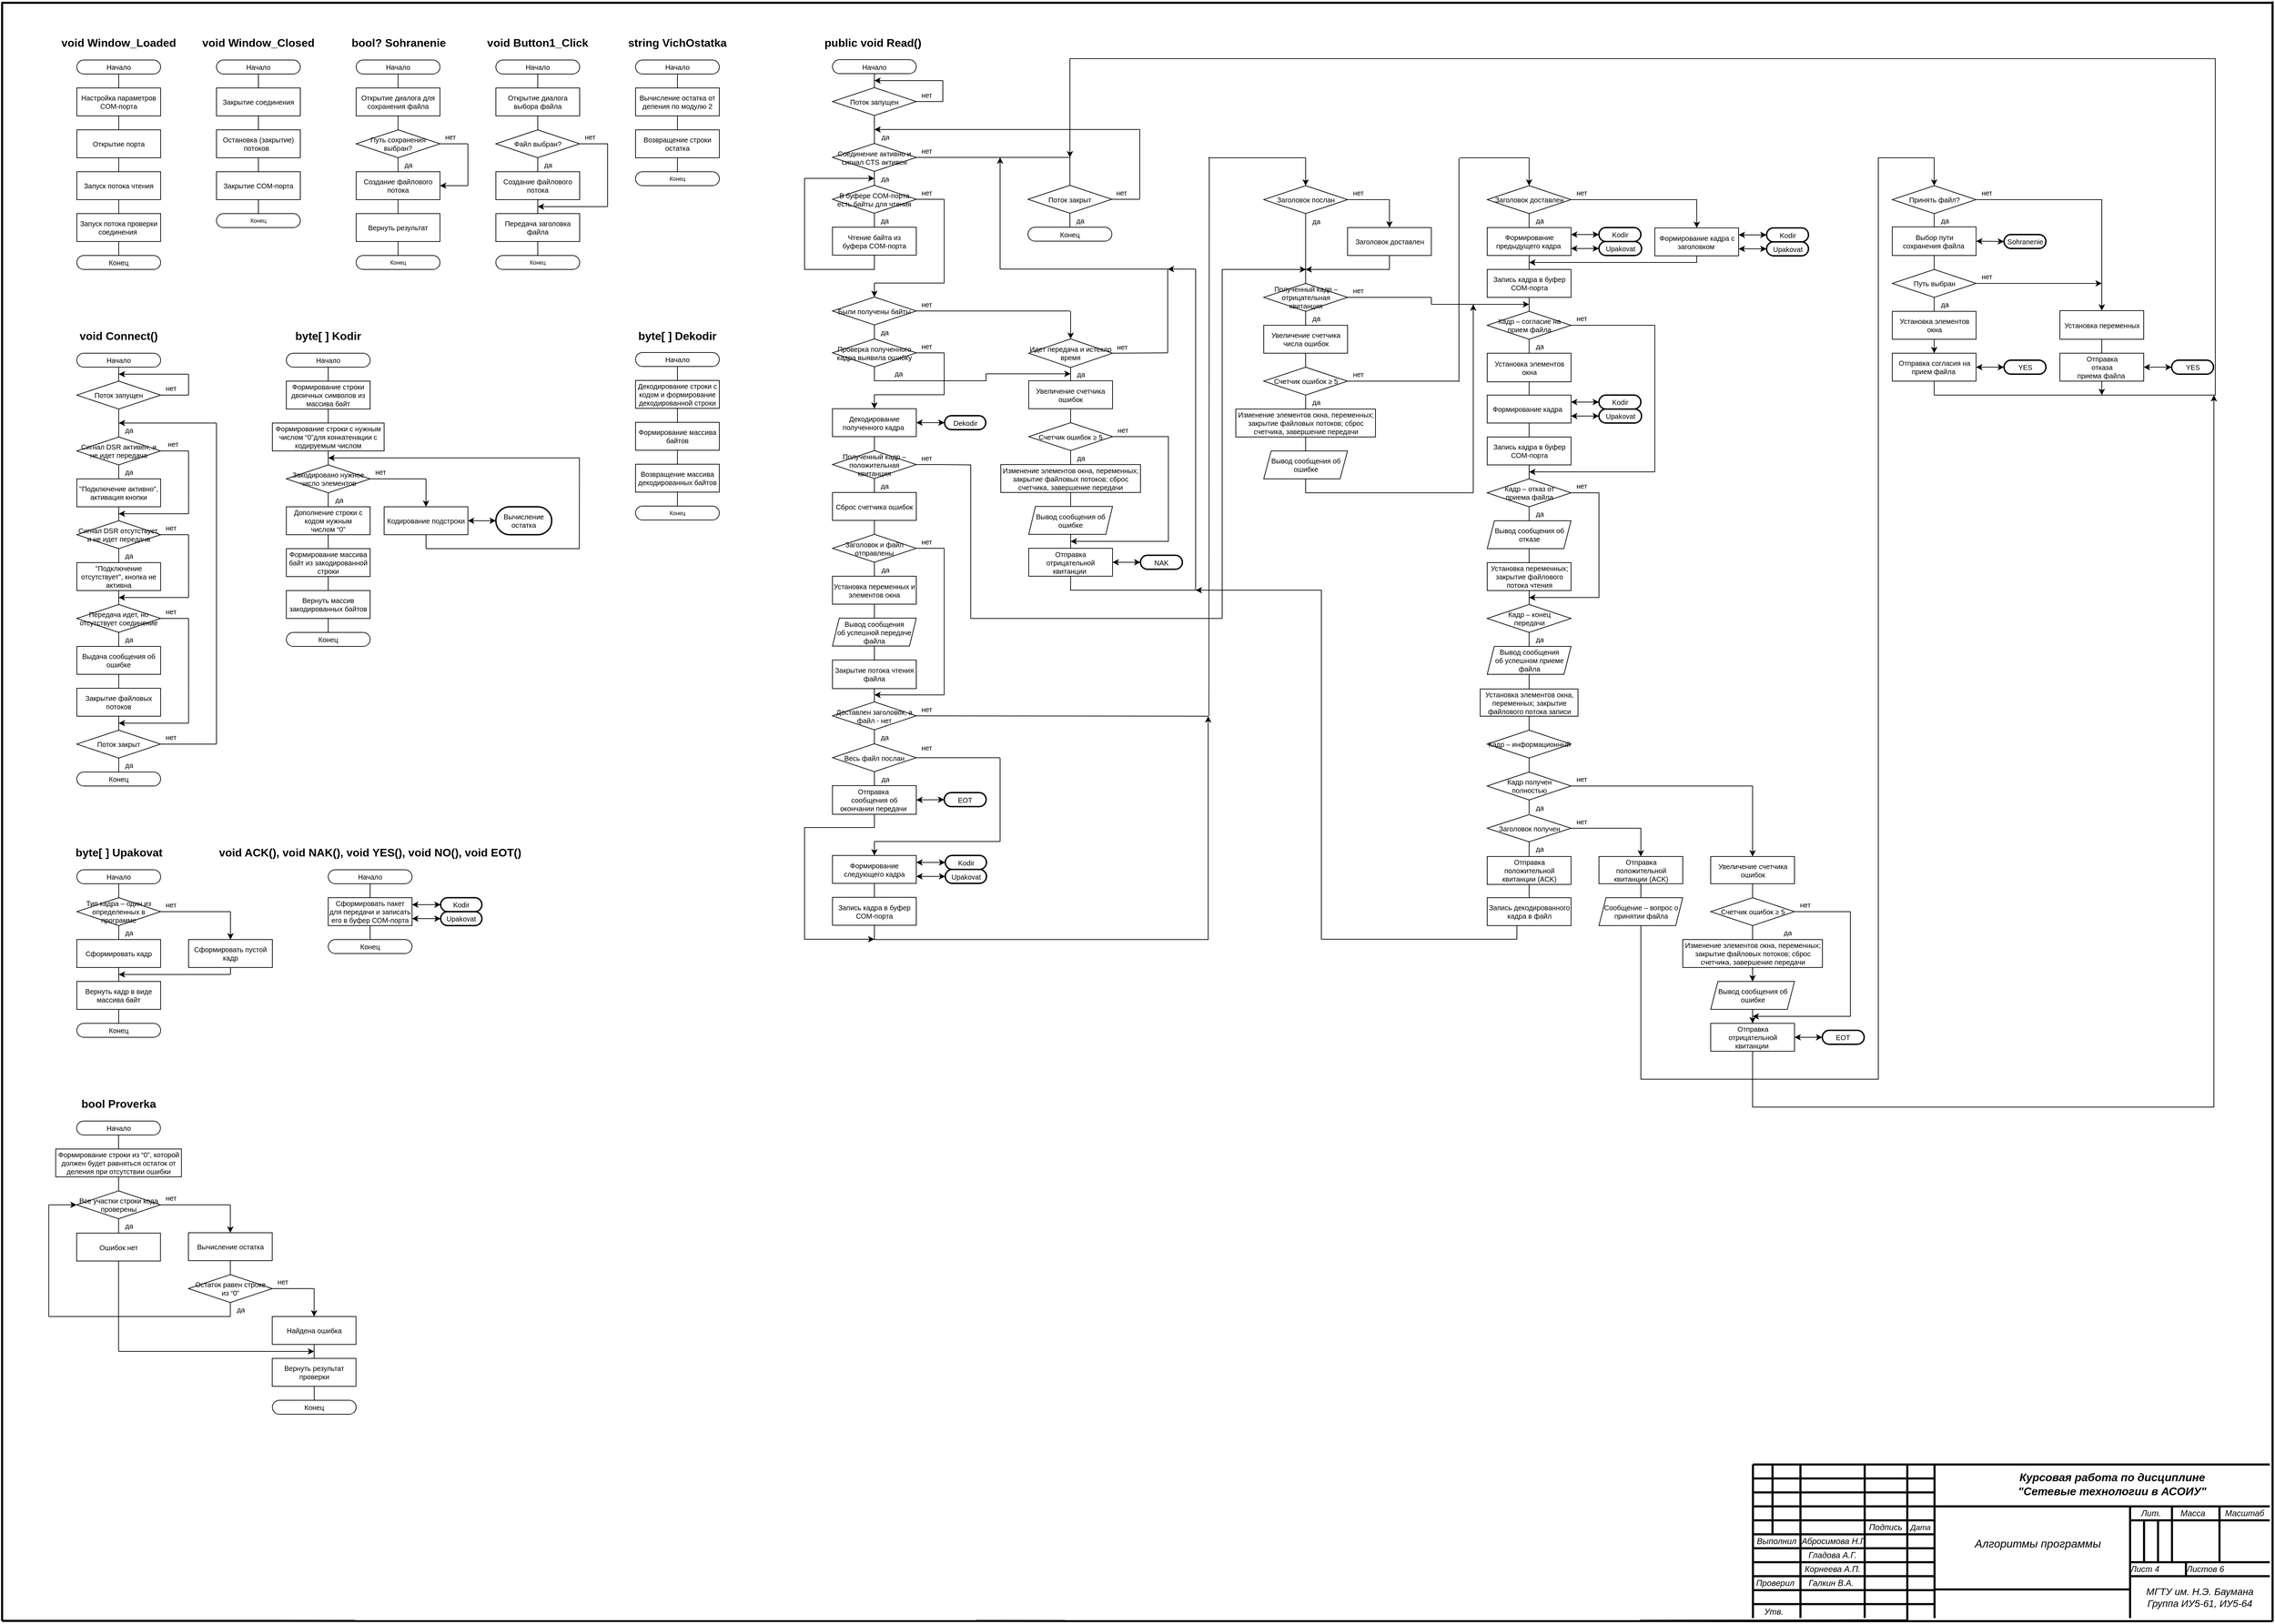 <mxfile version="10.6.5" type="device"><diagram name="A2" id="A2"><mxGraphModel dx="842" dy="526" grid="1" gridSize="10" guides="1" tooltips="1" connect="1" arrows="1" fold="1" page="1" pageScale="1" pageWidth="827" pageHeight="1169" math="0" shadow="0"><root><mxCell id="0"/><mxCell id="1" parent="0"/><mxCell id="6" value="&lt;font style=&quot;font-size:16px;font-family:Arial;color:#000000;direction:ltr;letter-spacing:0px;line-height:120%;opacity:1&quot;&gt;&lt;i&gt;Алгоритмы программы&lt;br/&gt;&lt;/i&gt;&lt;/font&gt;" style="verticalAlign=middle;align=center;vsdxID=5;fillColor=none;gradientColor=none;strokeColor=none;strokeWidth=3;spacingTop=-1;spacingBottom=-1;spacingLeft=-1;spacingRight=-1;labelBackgroundColor=none;rounded=0;html=1;whiteSpace=wrap;" parent="1" vertex="1"><mxGeometry x="2868" y="2195" width="280" height="100" as="geometry"/></mxCell><mxCell id="324" style="vsdxID=78;edgeStyle=none;startArrow=none;endArrow=none;startSize=5;endSize=5;strokeWidth=3;strokeColor=#000000;spacingTop=0;spacingBottom=0;spacingLeft=0;spacingRight=0;verticalAlign=middle;html=1;labelBackgroundColor=#FFFFFF;rounded=0;" parent="1" edge="1"><mxGeometry relative="1" as="geometry"><mxPoint x="10" as="offset"/><Array as="points"/><mxPoint x="3220" y="2272" as="sourcePoint"/><mxPoint x="3220" y="2292" as="targetPoint"/></mxGeometry></mxCell><mxCell id="323" style="vsdxID=77;edgeStyle=none;startArrow=none;endArrow=none;startSize=5;endSize=5;strokeWidth=3;strokeColor=#000000;spacingTop=0;spacingBottom=0;spacingLeft=0;spacingRight=0;verticalAlign=middle;html=1;labelBackgroundColor=#FFFFFF;rounded=0;" parent="1" edge="1"><mxGeometry relative="1" as="geometry"><mxPoint x="10" as="offset"/><Array as="points"/><mxPoint x="3160" y="2212" as="sourcePoint"/><mxPoint x="3160" y="2272" as="targetPoint"/></mxGeometry></mxCell><mxCell id="322" style="vsdxID=76;edgeStyle=none;startArrow=none;endArrow=none;startSize=5;endSize=5;strokeWidth=3;strokeColor=#000000;spacingTop=0;spacingBottom=0;spacingLeft=0;spacingRight=0;verticalAlign=middle;html=1;labelBackgroundColor=#FFFFFF;rounded=0;" parent="1" edge="1"><mxGeometry relative="1" as="geometry"><mxPoint x="10" as="offset"/><Array as="points"/><mxPoint x="3180" y="2212" as="sourcePoint"/><mxPoint x="3180" y="2272" as="targetPoint"/></mxGeometry></mxCell><mxCell id="321" style="vsdxID=75;edgeStyle=none;startArrow=none;endArrow=none;startSize=5;endSize=5;strokeWidth=3;strokeColor=#000000;spacingTop=0;spacingBottom=0;spacingLeft=0;spacingRight=0;verticalAlign=middle;html=1;labelBackgroundColor=#FFFFFF;rounded=0;" parent="1" edge="1"><mxGeometry relative="1" as="geometry"><mxPoint as="offset"/><Array as="points"/><mxPoint x="3200" y="2212" as="sourcePoint"/><mxPoint x="3268" y="2212" as="targetPoint"/></mxGeometry></mxCell><mxCell id="320" style="vsdxID=74;edgeStyle=none;startArrow=none;endArrow=none;startSize=5;endSize=5;strokeWidth=3;strokeColor=#000000;spacingTop=0;spacingBottom=0;spacingLeft=0;spacingRight=0;verticalAlign=middle;html=1;labelBackgroundColor=#FFFFFF;rounded=0;" parent="1" edge="1"><mxGeometry relative="1" as="geometry"><mxPoint x="10" as="offset"/><Array as="points"/><mxPoint x="3200" y="2192" as="sourcePoint"/><mxPoint x="3200" y="2272" as="targetPoint"/></mxGeometry></mxCell><mxCell id="319" style="vsdxID=73;edgeStyle=none;startArrow=none;endArrow=none;startSize=5;endSize=5;strokeWidth=3;strokeColor=#000000;spacingTop=0;spacingBottom=0;spacingLeft=0;spacingRight=0;verticalAlign=middle;html=1;labelBackgroundColor=#FFFFFF;rounded=0;" parent="1" edge="1"><mxGeometry relative="1" as="geometry"><mxPoint x="10" as="offset"/><Array as="points"/><mxPoint x="3268" y="2192" as="sourcePoint"/><mxPoint x="3268" y="2272" as="targetPoint"/></mxGeometry></mxCell><mxCell id="318" style="vsdxID=72;edgeStyle=none;startArrow=none;endArrow=none;startSize=5;endSize=5;strokeWidth=3;strokeColor=#000000;spacingTop=0;spacingBottom=0;spacingLeft=0;spacingRight=0;verticalAlign=middle;html=1;labelBackgroundColor=#FFFFFF;rounded=0;" parent="1" edge="1"><mxGeometry relative="1" as="geometry"><mxPoint as="offset"/><Array as="points"/><mxPoint x="3140" y="2272" as="sourcePoint"/><mxPoint x="3340" y="2272" as="targetPoint"/></mxGeometry></mxCell><mxCell id="317" style="vsdxID=71;edgeStyle=none;startArrow=none;endArrow=none;startSize=5;endSize=5;strokeWidth=3;strokeColor=#000000;spacingTop=0;spacingBottom=0;spacingLeft=0;spacingRight=0;verticalAlign=middle;html=1;labelBackgroundColor=#FFFFFF;rounded=0;" parent="1" edge="1"><mxGeometry relative="1" as="geometry"><mxPoint as="offset"/><Array as="points"/><mxPoint x="3340" y="2212" as="sourcePoint"/><mxPoint x="3268" y="2212" as="targetPoint"/></mxGeometry></mxCell><mxCell id="316" style="vsdxID=70;edgeStyle=none;startArrow=none;endArrow=none;startSize=5;endSize=5;strokeWidth=3;strokeColor=#000000;spacingTop=0;spacingBottom=0;spacingLeft=0;spacingRight=0;verticalAlign=middle;html=1;labelBackgroundColor=#FFFFFF;rounded=0;" parent="1" edge="1"><mxGeometry relative="1" as="geometry"><mxPoint as="offset"/><Array as="points"/><mxPoint x="3140" y="2212" as="sourcePoint"/><mxPoint x="3200" y="2212" as="targetPoint"/></mxGeometry></mxCell><mxCell id="315" style="vsdxID=69;edgeStyle=none;startArrow=none;endArrow=none;startSize=5;endSize=5;strokeWidth=3;strokeColor=#000000;spacingTop=0;spacingBottom=0;spacingLeft=0;spacingRight=0;verticalAlign=middle;html=1;labelBackgroundColor=#FFFFFF;rounded=0;" parent="1" edge="1"><mxGeometry relative="1" as="geometry"><mxPoint x="-1" as="offset"/><Array as="points"><mxPoint x="3140" y="2311.05"/><mxPoint x="2860" y="2311.05"/></Array><mxPoint x="3140" y="2292" as="sourcePoint"/><mxPoint x="2860" y="2292" as="targetPoint"/></mxGeometry></mxCell><mxCell id="314" style="vsdxID=68;edgeStyle=none;startArrow=none;endArrow=none;startSize=5;endSize=5;strokeWidth=3;strokeColor=#000000;spacingTop=0;spacingBottom=0;spacingLeft=0;spacingRight=0;verticalAlign=middle;html=1;labelBackgroundColor=#FFFFFF;rounded=0;" parent="1" edge="1"><mxGeometry relative="1" as="geometry"><mxPoint x="10" as="offset"/><Array as="points"/><mxPoint x="3140" y="2192" as="sourcePoint"/><mxPoint x="3140" y="2352" as="targetPoint"/></mxGeometry></mxCell><mxCell id="313" style="vsdxID=67;edgeStyle=none;startArrow=none;endArrow=none;startSize=5;endSize=5;strokeWidth=3;strokeColor=#000000;spacingTop=0;spacingBottom=0;spacingLeft=0;spacingRight=0;verticalAlign=middle;html=1;labelBackgroundColor=#FFFFFF;rounded=0;" parent="1" edge="1"><mxGeometry relative="1" as="geometry"><mxPoint as="offset"/><Array as="points"/><mxPoint x="3140" y="2292" as="sourcePoint"/><mxPoint x="3340" y="2292" as="targetPoint"/></mxGeometry></mxCell><mxCell id="325" style="vsdxID=137;edgeStyle=none;startArrow=none;endArrow=none;startSize=5;endSize=5;strokeWidth=3;strokeColor=#000000;spacingTop=0;spacingBottom=0;spacingLeft=0;spacingRight=0;verticalAlign=middle;html=1;labelBackgroundColor=#FFFFFF;rounded=0;" parent="1" edge="1"><mxGeometry relative="1" as="geometry"><mxPoint as="offset"/><Array as="points"/><mxPoint x="2668" y="2232" as="sourcePoint"/><mxPoint x="2760" y="2232" as="targetPoint"/></mxGeometry></mxCell><mxCell id="312" style="vsdxID=66;edgeStyle=none;startArrow=none;endArrow=none;startSize=5;endSize=5;strokeWidth=3;strokeColor=#000000;spacingTop=0;spacingBottom=0;spacingLeft=0;spacingRight=0;verticalAlign=middle;html=1;labelBackgroundColor=#FFFFFF;rounded=0;" parent="1" edge="1"><mxGeometry relative="1" as="geometry"><mxPoint as="offset"/><Array as="points"/><mxPoint x="2860" y="2192" as="sourcePoint"/><mxPoint x="3340" y="2192" as="targetPoint"/></mxGeometry></mxCell><mxCell id="311" style="vsdxID=65;edgeStyle=none;startArrow=none;endArrow=none;startSize=5;endSize=5;strokeWidth=3;strokeColor=#000000;spacingTop=0;spacingBottom=0;spacingLeft=0;spacingRight=0;verticalAlign=middle;html=1;labelBackgroundColor=#FFFFFF;rounded=0;" parent="1" edge="1"><mxGeometry relative="1" as="geometry"><mxPoint as="offset"/><Array as="points"/><mxPoint x="2668" y="2332" as="sourcePoint"/><mxPoint x="2760" y="2332" as="targetPoint"/></mxGeometry></mxCell><mxCell id="310" value="" style="vsdxID=64;edgeStyle=none;startArrow=none;endArrow=none;startSize=5;endSize=5;strokeWidth=3;strokeColor=#000000;spacingTop=0;spacingBottom=0;spacingLeft=0;spacingRight=0;verticalAlign=middle;html=1;labelBackgroundColor=#FFFFFF;rounded=0;align=center;" parent="1" edge="1"><mxGeometry relative="1" as="geometry"><mxPoint as="offset"/><Array as="points"/><mxPoint x="2628" y="2332" as="sourcePoint"/><mxPoint x="2668" y="2332" as="targetPoint"/></mxGeometry></mxCell><mxCell id="309" style="vsdxID=63;edgeStyle=none;startArrow=none;endArrow=none;startSize=5;endSize=5;strokeWidth=3;strokeColor=#000000;spacingTop=0;spacingBottom=0;spacingLeft=0;spacingRight=0;verticalAlign=middle;html=1;labelBackgroundColor=#FFFFFF;rounded=0;" parent="1" edge="1"><mxGeometry relative="1" as="geometry"><mxPoint as="offset"/><Array as="points"/><mxPoint x="2600" y="2332" as="sourcePoint"/><mxPoint x="2628" y="2332" as="targetPoint"/></mxGeometry></mxCell><mxCell id="308" style="vsdxID=62;edgeStyle=none;startArrow=none;endArrow=none;startSize=5;endSize=5;strokeWidth=3;strokeColor=#000000;spacingTop=0;spacingBottom=0;spacingLeft=0;spacingRight=0;verticalAlign=middle;html=1;labelBackgroundColor=#FFFFFF;rounded=0;" parent="1" edge="1"><mxGeometry relative="1" as="geometry"><mxPoint as="offset"/><Array as="points"/><mxPoint x="2820" y="2332" as="sourcePoint"/><mxPoint x="2860" y="2332" as="targetPoint"/></mxGeometry></mxCell><mxCell id="307" style="vsdxID=61;edgeStyle=none;startArrow=none;endArrow=none;startSize=5;endSize=5;strokeWidth=3;strokeColor=#000000;spacingTop=0;spacingBottom=0;spacingLeft=0;spacingRight=0;verticalAlign=middle;html=1;labelBackgroundColor=#FFFFFF;rounded=0;" parent="1" edge="1"><mxGeometry relative="1" as="geometry"><mxPoint as="offset"/><Array as="points"/><mxPoint x="2760" y="2332" as="sourcePoint"/><mxPoint x="2820" y="2332" as="targetPoint"/></mxGeometry></mxCell><mxCell id="306" style="vsdxID=60;edgeStyle=none;startArrow=none;endArrow=none;startSize=5;endSize=5;strokeWidth=3;strokeColor=#000000;spacingTop=0;spacingBottom=0;spacingLeft=0;spacingRight=0;verticalAlign=middle;html=1;labelBackgroundColor=#FFFFFF;rounded=0;" parent="1" edge="1"><mxGeometry relative="1" as="geometry"><mxPoint as="offset"/><Array as="points"/><mxPoint x="2668" y="2312" as="sourcePoint"/><mxPoint x="2760" y="2312" as="targetPoint"/></mxGeometry></mxCell><mxCell id="305" value="" style="vsdxID=59;edgeStyle=none;startArrow=none;endArrow=none;startSize=5;endSize=5;strokeWidth=3;strokeColor=#000000;spacingTop=0;spacingBottom=0;spacingLeft=0;spacingRight=0;verticalAlign=middle;html=1;labelBackgroundColor=#FFFFFF;rounded=0;align=center;" parent="1" edge="1"><mxGeometry relative="1" as="geometry"><mxPoint as="offset"/><Array as="points"/><mxPoint x="2628" y="2312" as="sourcePoint"/><mxPoint x="2668" y="2312" as="targetPoint"/></mxGeometry></mxCell><mxCell id="304" style="vsdxID=58;edgeStyle=none;startArrow=none;endArrow=none;startSize=5;endSize=5;strokeWidth=3;strokeColor=#000000;spacingTop=0;spacingBottom=0;spacingLeft=0;spacingRight=0;verticalAlign=middle;html=1;labelBackgroundColor=#FFFFFF;rounded=0;" parent="1" edge="1"><mxGeometry relative="1" as="geometry"><mxPoint as="offset"/><Array as="points"/><mxPoint x="2600" y="2312" as="sourcePoint"/><mxPoint x="2628" y="2312" as="targetPoint"/></mxGeometry></mxCell><mxCell id="303" style="vsdxID=57;edgeStyle=none;startArrow=none;endArrow=none;startSize=5;endSize=5;strokeWidth=3;strokeColor=#000000;spacingTop=0;spacingBottom=0;spacingLeft=0;spacingRight=0;verticalAlign=middle;html=1;labelBackgroundColor=#FFFFFF;rounded=0;" parent="1" edge="1"><mxGeometry relative="1" as="geometry"><mxPoint as="offset"/><Array as="points"/><mxPoint x="2820" y="2312" as="sourcePoint"/><mxPoint x="2860" y="2312" as="targetPoint"/></mxGeometry></mxCell><mxCell id="302" style="vsdxID=56;edgeStyle=none;startArrow=none;endArrow=none;startSize=5;endSize=5;strokeWidth=3;strokeColor=#000000;spacingTop=0;spacingBottom=0;spacingLeft=0;spacingRight=0;verticalAlign=middle;html=1;labelBackgroundColor=#FFFFFF;rounded=0;" parent="1" edge="1"><mxGeometry relative="1" as="geometry"><mxPoint as="offset"/><Array as="points"/><mxPoint x="2760" y="2312" as="sourcePoint"/><mxPoint x="2820" y="2312" as="targetPoint"/></mxGeometry></mxCell><mxCell id="301" style="vsdxID=55;edgeStyle=none;startArrow=none;endArrow=none;startSize=5;endSize=5;strokeWidth=3;strokeColor=#000000;spacingTop=0;spacingBottom=0;spacingLeft=0;spacingRight=0;verticalAlign=middle;html=1;labelBackgroundColor=#FFFFFF;rounded=0;" parent="1" edge="1"><mxGeometry relative="1" as="geometry"><mxPoint as="offset"/><Array as="points"/><mxPoint x="2668" y="2292" as="sourcePoint"/><mxPoint x="2760" y="2292" as="targetPoint"/></mxGeometry></mxCell><mxCell id="300" value="" style="vsdxID=54;edgeStyle=none;startArrow=none;endArrow=none;startSize=5;endSize=5;strokeWidth=3;strokeColor=#000000;spacingTop=0;spacingBottom=0;spacingLeft=0;spacingRight=0;verticalAlign=middle;html=1;labelBackgroundColor=#FFFFFF;rounded=0;align=center;" parent="1" edge="1"><mxGeometry relative="1" as="geometry"><mxPoint as="offset"/><Array as="points"/><mxPoint x="2628" y="2292" as="sourcePoint"/><mxPoint x="2668" y="2292" as="targetPoint"/></mxGeometry></mxCell><mxCell id="299" style="vsdxID=53;edgeStyle=none;startArrow=none;endArrow=none;startSize=5;endSize=5;strokeWidth=3;strokeColor=#000000;spacingTop=0;spacingBottom=0;spacingLeft=0;spacingRight=0;verticalAlign=middle;html=1;labelBackgroundColor=#FFFFFF;rounded=0;" parent="1" edge="1"><mxGeometry relative="1" as="geometry"><mxPoint as="offset"/><Array as="points"/><mxPoint x="2600" y="2292" as="sourcePoint"/><mxPoint x="2628" y="2292" as="targetPoint"/></mxGeometry></mxCell><mxCell id="298" style="vsdxID=52;edgeStyle=none;startArrow=none;endArrow=none;startSize=5;endSize=5;strokeWidth=3;strokeColor=#000000;spacingTop=0;spacingBottom=0;spacingLeft=0;spacingRight=0;verticalAlign=middle;html=1;labelBackgroundColor=#FFFFFF;rounded=0;" parent="1" edge="1"><mxGeometry relative="1" as="geometry"><mxPoint as="offset"/><Array as="points"/><mxPoint x="2820" y="2292" as="sourcePoint"/><mxPoint x="2860" y="2292" as="targetPoint"/></mxGeometry></mxCell><mxCell id="297" style="vsdxID=51;edgeStyle=none;startArrow=none;endArrow=none;startSize=5;endSize=5;strokeWidth=3;strokeColor=#000000;spacingTop=0;spacingBottom=0;spacingLeft=0;spacingRight=0;verticalAlign=middle;html=1;labelBackgroundColor=#FFFFFF;rounded=0;" parent="1" edge="1"><mxGeometry relative="1" as="geometry"><mxPoint as="offset"/><Array as="points"/><mxPoint x="2760" y="2292" as="sourcePoint"/><mxPoint x="2820" y="2292" as="targetPoint"/></mxGeometry></mxCell><mxCell id="296" style="vsdxID=50;edgeStyle=none;startArrow=none;endArrow=none;startSize=5;endSize=5;strokeWidth=3;strokeColor=#000000;spacingTop=0;spacingBottom=0;spacingLeft=0;spacingRight=0;verticalAlign=middle;html=1;labelBackgroundColor=#FFFFFF;rounded=0;" parent="1" edge="1"><mxGeometry relative="1" as="geometry"><mxPoint as="offset"/><Array as="points"/><mxPoint x="2668" y="2272" as="sourcePoint"/><mxPoint x="2760" y="2272" as="targetPoint"/></mxGeometry></mxCell><mxCell id="295" value="" style="vsdxID=49;edgeStyle=none;startArrow=none;endArrow=none;startSize=5;endSize=5;strokeWidth=3;strokeColor=#000000;spacingTop=0;spacingBottom=0;spacingLeft=0;spacingRight=0;verticalAlign=middle;html=1;labelBackgroundColor=#FFFFFF;rounded=0;align=center;" parent="1" edge="1"><mxGeometry relative="1" as="geometry"><mxPoint as="offset"/><Array as="points"/><mxPoint x="2628" y="2272" as="sourcePoint"/><mxPoint x="2668" y="2272" as="targetPoint"/></mxGeometry></mxCell><mxCell id="294" style="vsdxID=48;edgeStyle=none;startArrow=none;endArrow=none;startSize=5;endSize=5;strokeWidth=3;strokeColor=#000000;spacingTop=0;spacingBottom=0;spacingLeft=0;spacingRight=0;verticalAlign=middle;html=1;labelBackgroundColor=#FFFFFF;rounded=0;" parent="1" edge="1"><mxGeometry relative="1" as="geometry"><mxPoint as="offset"/><Array as="points"/><mxPoint x="2600" y="2272" as="sourcePoint"/><mxPoint x="2628" y="2272" as="targetPoint"/></mxGeometry></mxCell><mxCell id="293" style="vsdxID=47;edgeStyle=none;startArrow=none;endArrow=none;startSize=5;endSize=5;strokeWidth=3;strokeColor=#000000;spacingTop=0;spacingBottom=0;spacingLeft=0;spacingRight=0;verticalAlign=middle;html=1;labelBackgroundColor=#FFFFFF;rounded=0;" parent="1" edge="1"><mxGeometry relative="1" as="geometry"><mxPoint as="offset"/><Array as="points"/><mxPoint x="2820" y="2272" as="sourcePoint"/><mxPoint x="2860" y="2272" as="targetPoint"/></mxGeometry></mxCell><mxCell id="292" style="vsdxID=46;edgeStyle=none;startArrow=none;endArrow=none;startSize=5;endSize=5;strokeWidth=3;strokeColor=#000000;spacingTop=0;spacingBottom=0;spacingLeft=0;spacingRight=0;verticalAlign=middle;html=1;labelBackgroundColor=#FFFFFF;rounded=0;" parent="1" edge="1"><mxGeometry relative="1" as="geometry"><mxPoint as="offset"/><Array as="points"/><mxPoint x="2760" y="2272" as="sourcePoint"/><mxPoint x="2820" y="2272" as="targetPoint"/></mxGeometry></mxCell><mxCell id="291" style="vsdxID=45;edgeStyle=none;startArrow=none;endArrow=none;startSize=5;endSize=5;strokeWidth=3;strokeColor=#000000;spacingTop=0;spacingBottom=0;spacingLeft=0;spacingRight=0;verticalAlign=middle;html=1;labelBackgroundColor=#FFFFFF;rounded=0;" parent="1" edge="1"><mxGeometry relative="1" as="geometry"><mxPoint as="offset"/><Array as="points"/><mxPoint x="2668" y="2252" as="sourcePoint"/><mxPoint x="2760" y="2252" as="targetPoint"/></mxGeometry></mxCell><mxCell id="290" value="" style="vsdxID=44;edgeStyle=none;startArrow=none;endArrow=none;startSize=5;endSize=5;strokeWidth=3;strokeColor=#000000;spacingTop=0;spacingBottom=0;spacingLeft=0;spacingRight=0;verticalAlign=middle;html=1;labelBackgroundColor=#FFFFFF;rounded=0;align=center;" parent="1" edge="1"><mxGeometry relative="1" as="geometry"><mxPoint as="offset"/><Array as="points"/><mxPoint x="2628" y="2252" as="sourcePoint"/><mxPoint x="2668" y="2252" as="targetPoint"/></mxGeometry></mxCell><mxCell id="289" style="vsdxID=43;edgeStyle=none;startArrow=none;endArrow=none;startSize=5;endSize=5;strokeWidth=3;strokeColor=#000000;spacingTop=0;spacingBottom=0;spacingLeft=0;spacingRight=0;verticalAlign=middle;html=1;labelBackgroundColor=#FFFFFF;rounded=0;" parent="1" edge="1"><mxGeometry relative="1" as="geometry"><mxPoint as="offset"/><Array as="points"/><mxPoint x="2600" y="2252" as="sourcePoint"/><mxPoint x="2628" y="2252" as="targetPoint"/></mxGeometry></mxCell><mxCell id="288" style="vsdxID=42;edgeStyle=none;startArrow=none;endArrow=none;startSize=5;endSize=5;strokeWidth=3;strokeColor=#000000;spacingTop=0;spacingBottom=0;spacingLeft=0;spacingRight=0;verticalAlign=middle;html=1;labelBackgroundColor=#FFFFFF;rounded=0;" parent="1" edge="1"><mxGeometry relative="1" as="geometry"><mxPoint as="offset"/><Array as="points"/><mxPoint x="2820" y="2252" as="sourcePoint"/><mxPoint x="2860" y="2252" as="targetPoint"/></mxGeometry></mxCell><mxCell id="287" style="vsdxID=41;edgeStyle=none;startArrow=none;endArrow=none;startSize=5;endSize=5;strokeWidth=3;strokeColor=#000000;spacingTop=0;spacingBottom=0;spacingLeft=0;spacingRight=0;verticalAlign=middle;html=1;labelBackgroundColor=#FFFFFF;rounded=0;" parent="1" edge="1"><mxGeometry relative="1" as="geometry"><mxPoint as="offset"/><Array as="points"/><mxPoint x="2760" y="2252" as="sourcePoint"/><mxPoint x="2820" y="2252" as="targetPoint"/></mxGeometry></mxCell><mxCell id="286" style="vsdxID=40;edgeStyle=none;startArrow=none;endArrow=none;startSize=5;endSize=5;strokeWidth=3;strokeColor=#000000;spacingTop=0;spacingBottom=0;spacingLeft=0;spacingRight=0;verticalAlign=middle;html=1;labelBackgroundColor=#FFFFFF;rounded=0;" parent="1" edge="1"><mxGeometry relative="1" as="geometry"><mxPoint as="offset"/><Array as="points"/><mxPoint x="2668" y="2232" as="sourcePoint"/><mxPoint x="2760" y="2232" as="targetPoint"/></mxGeometry></mxCell><mxCell id="285" value="" style="vsdxID=39;edgeStyle=none;startArrow=none;endArrow=none;startSize=5;endSize=5;strokeWidth=3;strokeColor=#000000;spacingTop=0;spacingBottom=0;spacingLeft=0;spacingRight=0;verticalAlign=middle;html=1;labelBackgroundColor=#FFFFFF;rounded=0;align=center;" parent="1" edge="1"><mxGeometry relative="1" as="geometry"><mxPoint as="offset"/><Array as="points"/><mxPoint x="2628" y="2232" as="sourcePoint"/><mxPoint x="2668" y="2232" as="targetPoint"/></mxGeometry></mxCell><mxCell id="284" style="vsdxID=38;edgeStyle=none;startArrow=none;endArrow=none;startSize=5;endSize=5;strokeWidth=3;strokeColor=#000000;spacingTop=0;spacingBottom=0;spacingLeft=0;spacingRight=0;verticalAlign=middle;html=1;labelBackgroundColor=#FFFFFF;rounded=0;" parent="1" edge="1"><mxGeometry relative="1" as="geometry"><mxPoint as="offset"/><Array as="points"/><mxPoint x="2600" y="2232" as="sourcePoint"/><mxPoint x="2628" y="2232" as="targetPoint"/></mxGeometry></mxCell><mxCell id="283" style="vsdxID=37;edgeStyle=none;startArrow=none;endArrow=none;startSize=5;endSize=5;strokeWidth=3;strokeColor=#000000;spacingTop=0;spacingBottom=0;spacingLeft=0;spacingRight=0;verticalAlign=middle;html=1;labelBackgroundColor=#FFFFFF;rounded=0;" parent="1" edge="1"><mxGeometry relative="1" as="geometry"><mxPoint as="offset"/><Array as="points"/><mxPoint x="2820" y="2232" as="sourcePoint"/><mxPoint x="2860" y="2232" as="targetPoint"/></mxGeometry></mxCell><mxCell id="282" style="vsdxID=36;edgeStyle=none;startArrow=none;endArrow=none;startSize=5;endSize=5;strokeWidth=3;strokeColor=#000000;spacingTop=0;spacingBottom=0;spacingLeft=0;spacingRight=0;verticalAlign=middle;html=1;labelBackgroundColor=#FFFFFF;rounded=0;" parent="1" edge="1"><mxGeometry relative="1" as="geometry"><mxPoint as="offset"/><Array as="points"/><mxPoint x="2760" y="2232" as="sourcePoint"/><mxPoint x="2820" y="2232" as="targetPoint"/></mxGeometry></mxCell><mxCell id="281" style="vsdxID=35;edgeStyle=none;startArrow=none;endArrow=none;startSize=5;endSize=5;strokeWidth=3;strokeColor=#000000;spacingTop=0;spacingBottom=0;spacingLeft=0;spacingRight=0;verticalAlign=middle;html=1;labelBackgroundColor=#FFFFFF;rounded=0;" parent="1" edge="1"><mxGeometry relative="1" as="geometry"><mxPoint as="offset"/><Array as="points"/><mxPoint x="2668" y="2212" as="sourcePoint"/><mxPoint x="2760" y="2212" as="targetPoint"/></mxGeometry></mxCell><mxCell id="280" value="" style="vsdxID=34;edgeStyle=none;startArrow=none;endArrow=none;startSize=5;endSize=5;strokeWidth=3;strokeColor=#000000;spacingTop=0;spacingBottom=0;spacingLeft=0;spacingRight=0;verticalAlign=middle;html=1;labelBackgroundColor=#FFFFFF;rounded=0;align=center;" parent="1" edge="1"><mxGeometry relative="1" as="geometry"><mxPoint as="offset"/><Array as="points"/><mxPoint x="2628" y="2212" as="sourcePoint"/><mxPoint x="2668" y="2212" as="targetPoint"/></mxGeometry></mxCell><mxCell id="279" style="vsdxID=33;edgeStyle=none;startArrow=none;endArrow=none;startSize=5;endSize=5;strokeWidth=3;strokeColor=#000000;spacingTop=0;spacingBottom=0;spacingLeft=0;spacingRight=0;verticalAlign=middle;html=1;labelBackgroundColor=#FFFFFF;rounded=0;" parent="1" edge="1"><mxGeometry relative="1" as="geometry"><mxPoint as="offset"/><Array as="points"/><mxPoint x="2600" y="2212" as="sourcePoint"/><mxPoint x="2628" y="2212" as="targetPoint"/></mxGeometry></mxCell><mxCell id="278" style="vsdxID=32;edgeStyle=none;startArrow=none;endArrow=none;startSize=5;endSize=5;strokeWidth=3;strokeColor=#000000;spacingTop=0;spacingBottom=0;spacingLeft=0;spacingRight=0;verticalAlign=middle;html=1;labelBackgroundColor=#FFFFFF;rounded=0;" parent="1" edge="1"><mxGeometry relative="1" as="geometry"><mxPoint as="offset"/><Array as="points"/><mxPoint x="2820" y="2212" as="sourcePoint"/><mxPoint x="2860" y="2212" as="targetPoint"/></mxGeometry></mxCell><mxCell id="277" style="vsdxID=31;edgeStyle=none;startArrow=none;endArrow=none;startSize=5;endSize=5;strokeWidth=3;strokeColor=#000000;spacingTop=0;spacingBottom=0;spacingLeft=0;spacingRight=0;verticalAlign=middle;html=1;labelBackgroundColor=#FFFFFF;rounded=0;" parent="1" edge="1"><mxGeometry relative="1" as="geometry"><mxPoint as="offset"/><Array as="points"/><mxPoint x="2760" y="2212" as="sourcePoint"/><mxPoint x="2820" y="2212" as="targetPoint"/></mxGeometry></mxCell><mxCell id="276" style="vsdxID=30;edgeStyle=none;startArrow=none;endArrow=none;startSize=5;endSize=5;strokeWidth=3;strokeColor=#000000;spacingTop=0;spacingBottom=0;spacingLeft=0;spacingRight=0;verticalAlign=middle;html=1;labelBackgroundColor=#FFFFFF;rounded=0;" parent="1" edge="1"><mxGeometry relative="1" as="geometry"><mxPoint as="offset"/><Array as="points"/><mxPoint x="2668" y="2192" as="sourcePoint"/><mxPoint x="2760" y="2192" as="targetPoint"/></mxGeometry></mxCell><mxCell id="275" value="" style="vsdxID=29;edgeStyle=none;startArrow=none;endArrow=none;startSize=5;endSize=5;strokeWidth=3;strokeColor=#000000;spacingTop=0;spacingBottom=0;spacingLeft=0;spacingRight=0;verticalAlign=middle;html=1;labelBackgroundColor=#FFFFFF;rounded=0;align=center;" parent="1" edge="1"><mxGeometry relative="1" as="geometry"><mxPoint as="offset"/><Array as="points"/><mxPoint x="2628" y="2192" as="sourcePoint"/><mxPoint x="2668" y="2192" as="targetPoint"/></mxGeometry></mxCell><mxCell id="274" style="vsdxID=28;edgeStyle=none;startArrow=none;endArrow=none;startSize=5;endSize=5;strokeWidth=3;strokeColor=#000000;spacingTop=0;spacingBottom=0;spacingLeft=0;spacingRight=0;verticalAlign=middle;html=1;labelBackgroundColor=#FFFFFF;rounded=0;" parent="1" edge="1"><mxGeometry relative="1" as="geometry"><mxPoint as="offset"/><Array as="points"/><mxPoint x="2600" y="2192" as="sourcePoint"/><mxPoint x="2628" y="2192" as="targetPoint"/></mxGeometry></mxCell><mxCell id="273" style="vsdxID=27;edgeStyle=none;startArrow=none;endArrow=none;startSize=5;endSize=5;strokeWidth=3;strokeColor=#000000;spacingTop=0;spacingBottom=0;spacingLeft=0;spacingRight=0;verticalAlign=middle;html=1;labelBackgroundColor=#FFFFFF;rounded=0;" parent="1" edge="1"><mxGeometry relative="1" as="geometry"><mxPoint as="offset"/><Array as="points"/><mxPoint x="2820" y="2192" as="sourcePoint"/><mxPoint x="2860" y="2192" as="targetPoint"/></mxGeometry></mxCell><mxCell id="272" style="vsdxID=26;edgeStyle=none;startArrow=none;endArrow=none;startSize=5;endSize=5;strokeWidth=3;strokeColor=#000000;spacingTop=0;spacingBottom=0;spacingLeft=0;spacingRight=0;verticalAlign=middle;html=1;labelBackgroundColor=#FFFFFF;rounded=0;" parent="1" edge="1"><mxGeometry relative="1" as="geometry"><mxPoint as="offset"/><Array as="points"/><mxPoint x="2760" y="2192" as="sourcePoint"/><mxPoint x="2820" y="2192" as="targetPoint"/></mxGeometry></mxCell><mxCell id="271" style="vsdxID=25;edgeStyle=none;startArrow=none;endArrow=none;startSize=5;endSize=5;strokeWidth=3;strokeColor=#000000;spacingTop=0;spacingBottom=0;spacingLeft=0;spacingRight=0;verticalAlign=middle;html=1;labelBackgroundColor=#FFFFFF;rounded=0;" parent="1" edge="1"><mxGeometry relative="1" as="geometry"><mxPoint as="offset"/><Array as="points"/><mxPoint x="2668" y="2172" as="sourcePoint"/><mxPoint x="2760" y="2172" as="targetPoint"/></mxGeometry></mxCell><mxCell id="270" value="" style="vsdxID=24;edgeStyle=none;startArrow=none;endArrow=none;startSize=5;endSize=5;strokeWidth=3;strokeColor=#000000;spacingTop=0;spacingBottom=0;spacingLeft=0;spacingRight=0;verticalAlign=middle;html=1;labelBackgroundColor=#FFFFFF;rounded=0;align=center;" parent="1" edge="1"><mxGeometry relative="1" as="geometry"><mxPoint as="offset"/><Array as="points"/><mxPoint x="2628" y="2172" as="sourcePoint"/><mxPoint x="2668" y="2172" as="targetPoint"/></mxGeometry></mxCell><mxCell id="269" style="vsdxID=23;edgeStyle=none;startArrow=none;endArrow=none;startSize=5;endSize=5;strokeWidth=3;strokeColor=#000000;spacingTop=0;spacingBottom=0;spacingLeft=0;spacingRight=0;verticalAlign=middle;html=1;labelBackgroundColor=#FFFFFF;rounded=0;" parent="1" edge="1"><mxGeometry relative="1" as="geometry"><mxPoint as="offset"/><Array as="points"/><mxPoint x="2600" y="2172" as="sourcePoint"/><mxPoint x="2628" y="2172" as="targetPoint"/></mxGeometry></mxCell><mxCell id="268" style="vsdxID=22;edgeStyle=none;startArrow=none;endArrow=none;startSize=5;endSize=5;strokeWidth=3;strokeColor=#000000;spacingTop=0;spacingBottom=0;spacingLeft=0;spacingRight=0;verticalAlign=middle;html=1;labelBackgroundColor=#FFFFFF;rounded=0;" parent="1" edge="1"><mxGeometry relative="1" as="geometry"><mxPoint as="offset"/><Array as="points"/><mxPoint x="2820" y="2172" as="sourcePoint"/><mxPoint x="2860" y="2172" as="targetPoint"/></mxGeometry></mxCell><mxCell id="267" style="vsdxID=21;edgeStyle=none;startArrow=none;endArrow=none;startSize=5;endSize=5;strokeWidth=3;strokeColor=#000000;spacingTop=0;spacingBottom=0;spacingLeft=0;spacingRight=0;verticalAlign=middle;html=1;labelBackgroundColor=#FFFFFF;rounded=0;" parent="1" edge="1"><mxGeometry relative="1" as="geometry"><mxPoint as="offset"/><Array as="points"/><mxPoint x="2760" y="2172" as="sourcePoint"/><mxPoint x="2820" y="2172" as="targetPoint"/></mxGeometry></mxCell><mxCell id="266" style="vsdxID=20;edgeStyle=none;startArrow=none;endArrow=none;startSize=5;endSize=5;strokeWidth=3;strokeColor=#000000;spacingTop=0;spacingBottom=0;spacingLeft=0;spacingRight=0;verticalAlign=middle;html=1;labelBackgroundColor=#FFFFFF;rounded=0;" parent="1" edge="1"><mxGeometry relative="1" as="geometry"><mxPoint as="offset"/><Array as="points"/><mxPoint x="2668" y="2152" as="sourcePoint"/><mxPoint x="2760" y="2152" as="targetPoint"/></mxGeometry></mxCell><mxCell id="265" value="" style="vsdxID=19;edgeStyle=none;startArrow=none;endArrow=none;startSize=5;endSize=5;strokeWidth=3;strokeColor=#000000;spacingTop=0;spacingBottom=0;spacingLeft=0;spacingRight=0;verticalAlign=middle;html=1;labelBackgroundColor=#FFFFFF;rounded=0;align=center;" parent="1" edge="1"><mxGeometry relative="1" as="geometry"><mxPoint as="offset"/><Array as="points"/><mxPoint x="2628" y="2152" as="sourcePoint"/><mxPoint x="2668" y="2152" as="targetPoint"/></mxGeometry></mxCell><mxCell id="264" style="vsdxID=18;edgeStyle=none;startArrow=none;endArrow=none;startSize=5;endSize=5;strokeWidth=3;strokeColor=#000000;spacingTop=0;spacingBottom=0;spacingLeft=0;spacingRight=0;verticalAlign=middle;html=1;labelBackgroundColor=#FFFFFF;rounded=0;" parent="1" edge="1"><mxGeometry relative="1" as="geometry"><mxPoint as="offset"/><Array as="points"/><mxPoint x="2600" y="2152" as="sourcePoint"/><mxPoint x="2628" y="2152" as="targetPoint"/></mxGeometry></mxCell><mxCell id="263" style="vsdxID=17;edgeStyle=none;startArrow=none;endArrow=none;startSize=5;endSize=5;strokeWidth=3;strokeColor=#000000;spacingTop=0;spacingBottom=0;spacingLeft=0;spacingRight=0;verticalAlign=middle;html=1;labelBackgroundColor=#FFFFFF;rounded=0;" parent="1" edge="1"><mxGeometry relative="1" as="geometry"><mxPoint x="10" as="offset"/><Array as="points"/><mxPoint x="2628" y="2132" as="sourcePoint"/><mxPoint x="2628" y="2232" as="targetPoint"/></mxGeometry></mxCell><mxCell id="262" style="vsdxID=16;edgeStyle=none;startArrow=none;endArrow=none;startSize=5;endSize=5;strokeWidth=3;strokeColor=#000000;spacingTop=0;spacingBottom=0;spacingLeft=0;spacingRight=0;verticalAlign=middle;html=1;labelBackgroundColor=#FFFFFF;rounded=0;" parent="1" edge="1"><mxGeometry relative="1" as="geometry"><mxPoint x="10" as="offset"/><Array as="points"/><mxPoint x="2668" y="2132" as="sourcePoint"/><mxPoint x="2668" y="2352" as="targetPoint"/></mxGeometry></mxCell><mxCell id="261" style="vsdxID=15;edgeStyle=none;startArrow=none;endArrow=none;startSize=5;endSize=5;strokeWidth=3;strokeColor=#000000;spacingTop=0;spacingBottom=0;spacingLeft=0;spacingRight=0;verticalAlign=middle;html=1;labelBackgroundColor=#FFFFFF;rounded=0;" parent="1" edge="1"><mxGeometry relative="1" as="geometry"><mxPoint as="offset"/><Array as="points"/><mxPoint x="2820" y="2152" as="sourcePoint"/><mxPoint x="2860" y="2152" as="targetPoint"/></mxGeometry></mxCell><mxCell id="260" style="vsdxID=14;edgeStyle=none;startArrow=none;endArrow=none;startSize=5;endSize=5;strokeWidth=3;strokeColor=#000000;spacingTop=0;spacingBottom=0;spacingLeft=0;spacingRight=0;verticalAlign=middle;html=1;labelBackgroundColor=#FFFFFF;rounded=0;" parent="1" edge="1"><mxGeometry relative="1" as="geometry"><mxPoint as="offset"/><Array as="points"/><mxPoint x="2760" y="2152" as="sourcePoint"/><mxPoint x="2820" y="2152" as="targetPoint"/></mxGeometry></mxCell><mxCell id="259" style="vsdxID=13;edgeStyle=none;startArrow=none;endArrow=none;startSize=5;endSize=5;strokeWidth=3;strokeColor=#000000;spacingTop=0;spacingBottom=0;spacingLeft=0;spacingRight=0;verticalAlign=middle;html=1;labelBackgroundColor=#FFFFFF;rounded=0;" parent="1" edge="1"><mxGeometry relative="1" as="geometry"><mxPoint x="10" as="offset"/><Array as="points"/><mxPoint x="2760" y="2132" as="sourcePoint"/><mxPoint x="2760" y="2352" as="targetPoint"/></mxGeometry></mxCell><mxCell id="258" style="vsdxID=11;edgeStyle=none;startArrow=none;endArrow=none;startSize=5;endSize=5;strokeWidth=3;strokeColor=#000000;spacingTop=0;spacingBottom=0;spacingLeft=0;spacingRight=0;verticalAlign=middle;html=1;labelBackgroundColor=#FFFFFF;rounded=0;" parent="1" edge="1"><mxGeometry relative="1" as="geometry"><mxPoint x="10" as="offset"/><Array as="points"/><mxPoint x="2860" y="2132" as="sourcePoint"/><mxPoint x="2860" y="2352" as="targetPoint"/></mxGeometry></mxCell><mxCell id="257" style="vsdxID=10;edgeStyle=none;startArrow=none;endArrow=none;startSize=5;endSize=5;strokeWidth=3;strokeColor=#000000;spacingTop=0;spacingBottom=0;spacingLeft=0;spacingRight=0;verticalAlign=middle;html=1;labelBackgroundColor=#FFFFFF;rounded=0;" parent="1" edge="1"><mxGeometry relative="1" as="geometry"><mxPoint x="10" as="offset"/><Array as="points"/><mxPoint x="2600" y="2132" as="sourcePoint"/><mxPoint x="2600" y="2352" as="targetPoint"/></mxGeometry></mxCell><mxCell id="256" style="vsdxID=9;edgeStyle=none;startArrow=none;endArrow=none;startSize=5;endSize=5;strokeWidth=3;strokeColor=#000000;spacingTop=0;spacingBottom=0;spacingLeft=0;spacingRight=0;verticalAlign=middle;html=1;labelBackgroundColor=#FFFFFF;rounded=0;" parent="1" edge="1"><mxGeometry relative="1" as="geometry"><mxPoint as="offset"/><Array as="points"/><mxPoint x="3340" y="2132" as="sourcePoint"/><mxPoint x="2600" y="2132" as="targetPoint"/></mxGeometry></mxCell><mxCell id="7" value="&lt;font style=&quot;font-size:12px;font-family:Arial;color:#000000;direction:ltr;letter-spacing:0px;line-height:120%;opacity:1&quot;&gt;&lt;i&gt;Подпись&lt;br/&gt;&lt;/i&gt;&lt;/font&gt;" style="verticalAlign=middle;align=center;vsdxID=79;fillColor=none;gradientColor=none;strokeColor=none;strokeWidth=3;spacingTop=-1;spacingBottom=-1;spacingLeft=-1;spacingRight=-1;labelBackgroundColor=none;rounded=0;html=1;whiteSpace=wrap;" parent="1" vertex="1"><mxGeometry x="2760" y="2212" width="60" height="20" as="geometry"/></mxCell><mxCell id="8" value="&lt;font style=&quot;font-size:11px;font-family:Arial;color:#000000;direction:ltr;letter-spacing:0px;line-height:120%;opacity:1&quot;&gt;&lt;i&gt;Дата&lt;br/&gt;&lt;/i&gt;&lt;/font&gt;" style="verticalAlign=middle;align=center;vsdxID=80;fillColor=none;gradientColor=none;strokeColor=none;strokeWidth=3;spacingTop=-1;spacingBottom=-1;spacingLeft=-1;spacingRight=-1;labelBackgroundColor=none;rounded=0;html=1;whiteSpace=wrap;" parent="1" vertex="1"><mxGeometry x="2820" y="2212" width="40" height="20" as="geometry"/></mxCell><mxCell id="9" value="&lt;font style=&quot;font-size:12px;font-family:Arial;color:#000000;direction:ltr;letter-spacing:0px;line-height:120%;opacity:1&quot;&gt;&lt;i&gt;Выполнил&lt;br/&gt;&lt;/i&gt;&lt;/font&gt;" style="verticalAlign=middle;align=center;vsdxID=81;fillColor=none;gradientColor=none;strokeColor=none;strokeWidth=3;spacingTop=-1;spacingBottom=-1;spacingLeft=-1;spacingRight=-1;labelBackgroundColor=none;rounded=0;html=1;whiteSpace=wrap;" parent="1" vertex="1"><mxGeometry x="2600" y="2232" width="68" height="20" as="geometry"/></mxCell><mxCell id="10" value="&lt;font style=&quot;font-size:12px;font-family:Arial;color:#000000;direction:ltr;letter-spacing:0px;line-height:120%;opacity:1&quot;&gt;&lt;i&gt;Проверил&lt;br/&gt;&lt;/i&gt;&lt;/font&gt;" style="verticalAlign=middle;align=center;vsdxID=82;fillColor=none;gradientColor=none;strokeColor=none;strokeWidth=3;spacingTop=-1;spacingBottom=-1;spacingLeft=-1;spacingRight=-1;labelBackgroundColor=none;rounded=0;html=1;whiteSpace=wrap;" parent="1" vertex="1"><mxGeometry x="2598" y="2292" width="68" height="20" as="geometry"/></mxCell><mxCell id="11" value="&lt;font style=&quot;font-size:12px;font-family:Arial;color:#000000;direction:ltr;letter-spacing:0px;line-height:120%;opacity:1&quot;&gt;&lt;i&gt;Утв.&lt;br/&gt;&lt;/i&gt;&lt;/font&gt;" style="verticalAlign=middle;align=center;vsdxID=84;fillColor=none;gradientColor=none;strokeColor=none;strokeWidth=3;spacingTop=-1;spacingBottom=-1;spacingLeft=-1;spacingRight=-1;labelBackgroundColor=none;rounded=0;html=1;whiteSpace=wrap;" parent="1" vertex="1"><mxGeometry x="2600" y="2333" width="60" height="19" as="geometry"/></mxCell><mxCell id="12" value="&lt;font style=&quot;font-size:12px;font-family:Arial;color:#000000;direction:ltr;letter-spacing:0px;line-height:120%;opacity:1&quot;&gt;&lt;i&gt;Лит.&lt;br/&gt;&lt;/i&gt;&lt;/font&gt;" style="verticalAlign=middle;align=center;vsdxID=85;fillColor=none;gradientColor=none;strokeColor=none;strokeWidth=3;spacingTop=-1;spacingBottom=-1;spacingLeft=-1;spacingRight=-1;labelBackgroundColor=none;rounded=0;html=1;whiteSpace=wrap;" parent="1" vertex="1"><mxGeometry x="3140" y="2192" width="60" height="20" as="geometry"/></mxCell><mxCell id="13" value="&lt;font style=&quot;font-size:12px;font-family:Arial;color:#000000;direction:ltr;letter-spacing:0px;line-height:120%;opacity:1&quot;&gt;&lt;i&gt;Масса&lt;br/&gt;&lt;/i&gt;&lt;/font&gt;" style="verticalAlign=middle;align=center;vsdxID=86;fillColor=none;gradientColor=none;strokeColor=none;strokeWidth=3;spacingTop=-1;spacingBottom=-1;spacingLeft=-1;spacingRight=-1;labelBackgroundColor=none;rounded=0;html=1;whiteSpace=wrap;" parent="1" vertex="1"><mxGeometry x="3200" y="2192" width="60" height="20" as="geometry"/></mxCell><mxCell id="14" value="&lt;font style=&quot;font-size:12px;font-family:Arial;color:#000000;direction:ltr;letter-spacing:0px;line-height:120%;opacity:1&quot;&gt;&lt;i&gt;Масштаб&lt;br/&gt;&lt;/i&gt;&lt;/font&gt;" style="verticalAlign=middle;align=center;vsdxID=87;fillColor=none;gradientColor=none;strokeColor=none;strokeWidth=3;spacingTop=-1;spacingBottom=-1;spacingLeft=-1;spacingRight=-1;labelBackgroundColor=none;rounded=0;html=1;whiteSpace=wrap;" parent="1" vertex="1"><mxGeometry x="3268" y="2192" width="72" height="20" as="geometry"/></mxCell><mxCell id="15" value="&lt;p style=&quot;align:left;margin-left:0;margin-right:0;margin-top:0px;margin-bottom:0px;text-indent:0;valign:middle;direction:ltr;&quot;&gt;&lt;font style=&quot;font-size:12px;font-family:Arial;color:#000000;direction:ltr;letter-spacing:0px;line-height:120%;opacity:1&quot;&gt;&lt;i&gt;Лист 4&lt;br/&gt;&lt;/i&gt;&lt;/font&gt;&lt;/p&gt;" style="verticalAlign=middle;align=left;vsdxID=88;fillColor=none;gradientColor=none;strokeColor=none;strokeWidth=3;spacingTop=-1;spacingBottom=-1;spacingLeft=-1;spacingRight=-1;labelBackgroundColor=none;rounded=0;html=1;whiteSpace=wrap;" parent="1" vertex="1"><mxGeometry x="3140" y="2272" width="80" height="20" as="geometry"/></mxCell><mxCell id="16" value="&lt;p style=&quot;align:left;margin-left:0;margin-right:0;margin-top:0px;margin-bottom:0px;text-indent:0;valign:middle;direction:ltr;&quot;&gt;&lt;font style=&quot;font-size:12px;font-family:Arial;color:#000000;direction:ltr;letter-spacing:0px;line-height:120%;opacity:1&quot;&gt;&lt;i&gt;Листов 6&lt;br/&gt;&lt;/i&gt;&lt;/font&gt;&lt;/p&gt;" style="verticalAlign=middle;align=left;vsdxID=89;fillColor=none;gradientColor=none;strokeColor=none;strokeWidth=3;spacingTop=-1;spacingBottom=-1;spacingLeft=-1;spacingRight=-1;labelBackgroundColor=none;rounded=0;html=1;whiteSpace=wrap;" parent="1" vertex="1"><mxGeometry x="3220" y="2272" width="120" height="20" as="geometry"/></mxCell><mxCell id="17" value="&lt;font style=&quot;font-size: 14px ; font-family: &amp;#34;arial&amp;#34; ; color: #000000 ; direction: ltr ; letter-spacing: 0px ; line-height: 120% ; opacity: 1&quot;&gt;&lt;i&gt;МГТУ им. Н.Э. Баумана&lt;br&gt;Группа ИУ5-61, ИУ5-64&lt;br&gt;&lt;/i&gt;&lt;/font&gt;" style="verticalAlign=middle;align=center;vsdxID=90;fillColor=none;gradientColor=none;strokeColor=none;strokeWidth=3;spacingTop=-1;spacingBottom=-1;spacingLeft=-1;spacingRight=-1;labelBackgroundColor=none;rounded=0;html=1;whiteSpace=wrap;" parent="1" vertex="1"><mxGeometry x="3140" y="2292" width="200" height="60" as="geometry"/></mxCell><mxCell id="18" value="&lt;font style=&quot;font-size:12px;font-family:Arial;color:#000000;direction:ltr;letter-spacing:0px;line-height:120%;opacity:1&quot;&gt;&lt;i&gt;Галкин&lt;/i&gt;&lt;/font&gt;&lt;font style=&quot;font-size:12px;font-family:Arial;color:#000000;direction:ltr;letter-spacing:0px;line-height:120%;opacity:1&quot;&gt;&lt;i&gt; &lt;/i&gt;&lt;/font&gt;&lt;font style=&quot;font-size:12px;font-family:Arial;color:#000000;direction:ltr;letter-spacing:0px;line-height:120%;opacity:1&quot;&gt;&lt;i&gt;В.А.&lt;br/&gt;&lt;/i&gt;&lt;/font&gt;" style="verticalAlign=middle;align=center;vsdxID=91;fillColor=none;gradientColor=none;strokeColor=none;strokeWidth=3;spacingTop=-1;spacingBottom=-1;spacingLeft=-1;spacingRight=-1;labelBackgroundColor=none;rounded=0;html=1;whiteSpace=wrap;" parent="1" vertex="1"><mxGeometry x="2666" y="2292" width="92" height="20" as="geometry"/></mxCell><mxCell id="19" value="&lt;font style=&quot;font-size:16px;font-family:Arial;color:#000000;direction:ltr;letter-spacing:0px;line-height:120%;opacity:1&quot;&gt;&lt;i&gt;&lt;b&gt;Курсовая работа по дисциплине &lt;br/&gt;&amp;quot;Сетевые технологии в АСОИУ&amp;quot;&lt;br/&gt;&lt;/b&gt;&lt;/i&gt;&lt;/font&gt;" style="verticalAlign=middle;align=center;vsdxID=138;fillColor=none;gradientColor=none;strokeColor=none;labelBackgroundColor=none;rounded=0;html=1;whiteSpace=wrap;" parent="1" vertex="1"><mxGeometry x="2940" y="2140" width="349" height="40" as="geometry"/></mxCell><mxCell id="20" value="&lt;font style=&quot;font-size: 12px ; font-family: &amp;#34;arial&amp;#34; ; color: #000000 ; direction: ltr ; letter-spacing: 0px ; line-height: 120% ; opacity: 1&quot;&gt;&lt;i&gt;Гладова А.Г.&lt;br&gt;&lt;/i&gt;&lt;/font&gt;" style="verticalAlign=middle;align=center;vsdxID=139;fillColor=none;gradientColor=none;strokeColor=none;strokeWidth=3;spacingTop=-1;spacingBottom=-1;spacingLeft=-1;spacingRight=-1;labelBackgroundColor=none;rounded=0;html=1;whiteSpace=wrap;" parent="1" vertex="1"><mxGeometry x="2668" y="2252" width="92" height="20" as="geometry"/></mxCell><mxCell id="21" value="&lt;font style=&quot;font-size: 12px ; font-family: &amp;#34;arial&amp;#34; ; color: #000000 ; direction: ltr ; letter-spacing: 0px ; line-height: 120% ; opacity: 1&quot;&gt;&lt;i&gt;Абросимова Н.Г.&lt;br&gt;&lt;/i&gt;&lt;/font&gt;" style="verticalAlign=middle;align=center;vsdxID=141;fillColor=none;gradientColor=none;strokeColor=none;strokeWidth=3;spacingTop=-1;spacingBottom=-1;spacingLeft=-1;spacingRight=-1;labelBackgroundColor=none;rounded=0;html=1;whiteSpace=wrap;" parent="1" vertex="1"><mxGeometry x="2666" y="2236" width="100" height="12" as="geometry"/></mxCell><mxCell id="22" value="&lt;font style=&quot;font-size: 12px ; font-family: &amp;#34;arial&amp;#34; ; color: #000000 ; direction: ltr ; letter-spacing: 0px ; line-height: 120% ; opacity: 1&quot;&gt;&lt;i&gt;Корнеева А.П.&lt;br&gt;&lt;/i&gt;&lt;/font&gt;" style="verticalAlign=middle;align=center;vsdxID=142;fillColor=none;gradientColor=none;strokeColor=none;strokeWidth=3;spacingTop=-1;spacingBottom=-1;spacingLeft=-1;spacingRight=-1;labelBackgroundColor=none;rounded=0;html=1;whiteSpace=wrap;" parent="1" vertex="1"><mxGeometry x="2668" y="2272" width="92" height="20" as="geometry"/></mxCell><mxCell id="149" parent="1" vertex="1"><mxGeometry x="2821" y="2132" as="geometry"/></mxCell><mxCell id="150" parent="1" vertex="1"><mxGeometry x="2438" y="2356" as="geometry"/></mxCell><mxCell id="151" style="vsdxID=12;edgeStyle=none;startArrow=none;endArrow=none;startSize=5;endSize=5;strokeWidth=3;strokeColor=#000000;spacingTop=0;spacingBottom=0;spacingLeft=0;spacingRight=0;verticalAlign=middle;html=1;labelBackgroundColor=#FFFFFF;rounded=0;" parent="1" source="149" target="150" edge="1"><mxGeometry relative="1" as="geometry"><mxPoint as="offset"/><Array as="points"><mxPoint x="2821" y="2355.39"/></Array></mxGeometry></mxCell><mxCell id="152" parent="1" vertex="1"><mxGeometry x="93" y="2356" as="geometry"/></mxCell><mxCell id="153" parent="1" vertex="1"><mxGeometry x="3344" y="2356" as="geometry"/></mxCell><mxCell id="154" style="vsdxID=3;edgeStyle=none;startArrow=none;endArrow=none;startSize=5;endSize=5;strokeWidth=3;strokeColor=#000000;spacingTop=0;spacingBottom=0;spacingLeft=0;spacingRight=0;verticalAlign=middle;html=1;labelBackgroundColor=none;rounded=0;" parent="1" source="152" target="153" edge="1"><mxGeometry relative="1" as="geometry"><Array as="points"><mxPoint x="93" y="2356"/><mxPoint x="3343.67" y="2356.41"/></Array></mxGeometry></mxCell><mxCell id="155" parent="1" vertex="1"><mxGeometry x="92" y="38" as="geometry"/></mxCell><mxCell id="156" parent="1" vertex="1"><mxGeometry x="3344" y="38" as="geometry"/></mxCell><mxCell id="157" style="vsdxID=2;edgeStyle=none;startArrow=none;endArrow=none;startSize=5;endSize=5;strokeWidth=3;strokeColor=#000000;spacingTop=0;spacingBottom=0;spacingLeft=0;spacingRight=0;verticalAlign=middle;html=1;labelBackgroundColor=none;rounded=0;" parent="1" source="155" target="156" edge="1"><mxGeometry relative="1" as="geometry"><mxPoint x="-1" as="offset"/><Array as="points"/></mxGeometry></mxCell><mxCell id="158" parent="1" vertex="1"><mxGeometry x="93" y="38" as="geometry"/></mxCell><mxCell id="159" parent="1" vertex="1"><mxGeometry x="93" y="2356" as="geometry"/></mxCell><mxCell id="160" style="vsdxID=1;edgeStyle=none;startArrow=none;endArrow=none;startSize=5;endSize=5;strokeWidth=3;strokeColor=#000000;spacingTop=0;spacingBottom=0;spacingLeft=0;spacingRight=0;verticalAlign=middle;html=1;labelBackgroundColor=none;rounded=0;" parent="1" source="158" target="159" edge="1"><mxGeometry relative="1" as="geometry"><Array as="points"><mxPoint x="93" y="38"/><mxPoint x="93" y="2356"/></Array></mxGeometry></mxCell><mxCell id="255" style="vsdxID=4;edgeStyle=none;startArrow=none;endArrow=none;startSize=5;endSize=5;strokeWidth=3;strokeColor=#000000;spacingTop=0;spacingBottom=0;spacingLeft=0;spacingRight=0;verticalAlign=middle;html=1;labelBackgroundColor=none;rounded=0;" parent="1" edge="1"><mxGeometry relative="1" as="geometry"><Array as="points"/><mxPoint x="3344" y="2357" as="sourcePoint"/><mxPoint x="3344" y="36" as="targetPoint"/></mxGeometry></mxCell><mxCell id="gzbTPFBzUBUIf0PgLSSM-325" value="&lt;span&gt;&lt;font style=&quot;font-size: 16px&quot;&gt;&lt;b&gt;void Window_Loaded&lt;/b&gt;&lt;/font&gt;&lt;/span&gt;" style="text;html=1;strokeColor=none;fillColor=none;align=center;verticalAlign=middle;whiteSpace=wrap;rounded=0;" parent="1" vertex="1"><mxGeometry x="160" y="80" width="200" height="30" as="geometry"/></mxCell><mxCell id="gzbTPFBzUBUIf0PgLSSM-327" value="&lt;span style=&quot;font-size: 10px;&quot;&gt;&lt;font style=&quot;font-size: 10px;&quot;&gt;Настройка параметров СОМ-порта&lt;/font&gt;&lt;/span&gt;" style="rounded=0;whiteSpace=wrap;html=1;fontSize=10;" parent="1" vertex="1"><mxGeometry x="200" y="160" width="120" height="40" as="geometry"/></mxCell><mxCell id="gzbTPFBzUBUIf0PgLSSM-329" value="&lt;font style=&quot;font-size: 10px;&quot;&gt;Открытие порта&lt;/font&gt;" style="rounded=0;whiteSpace=wrap;html=1;fontSize=10;" parent="1" vertex="1"><mxGeometry x="200" y="220" width="120" height="40" as="geometry"/></mxCell><mxCell id="gzbTPFBzUBUIf0PgLSSM-331" value="&lt;p style=&quot;font-size: 10px;&quot;&gt;&lt;span style=&quot;font-size: 10px;&quot;&gt;Запуск потока чтения&lt;/span&gt;&lt;/p&gt;" style="rounded=0;whiteSpace=wrap;html=1;align=center;fontSize=10;" parent="1" vertex="1"><mxGeometry x="200" y="280" width="120" height="40" as="geometry"/></mxCell><mxCell id="gzbTPFBzUBUIf0PgLSSM-333" value="&lt;font style=&quot;font-size: 10px;&quot;&gt;Запуск потока проверки соединения&amp;nbsp;&lt;/font&gt;" style="rounded=0;whiteSpace=wrap;html=1;fontSize=10;" parent="1" vertex="1"><mxGeometry x="200" y="340" width="120" height="40" as="geometry"/></mxCell><mxCell id="gzbTPFBzUBUIf0PgLSSM-339" value="&lt;font style=&quot;font-size: 10px;&quot;&gt;Закрытие соединения&lt;/font&gt;" style="rounded=0;whiteSpace=wrap;html=1;fontSize=10;" parent="1" vertex="1"><mxGeometry x="400" y="160" width="120" height="40" as="geometry"/></mxCell><mxCell id="gzbTPFBzUBUIf0PgLSSM-341" value="&lt;font style=&quot;font-size: 10px;&quot;&gt;Остановка (закрытие) потоков&amp;nbsp;&amp;nbsp;&lt;/font&gt;&lt;font style=&quot;font-size: 10px;&quot;&gt;&lt;br style=&quot;font-size: 10px;&quot;&gt;&lt;/font&gt;" style="rounded=0;whiteSpace=wrap;html=1;fontSize=10;" parent="1" vertex="1"><mxGeometry x="400" y="220" width="120" height="40" as="geometry"/></mxCell><mxCell id="gzbTPFBzUBUIf0PgLSSM-343" value="&lt;span style=&quot;font-size: 10px;&quot;&gt;&lt;font style=&quot;font-size: 10px;&quot;&gt;Закрытие СОМ-порта&lt;/font&gt;&lt;/span&gt;" style="rounded=0;whiteSpace=wrap;html=1;fontSize=10;" parent="1" vertex="1"><mxGeometry x="400" y="280" width="120" height="40" as="geometry"/></mxCell><mxCell id="gzbTPFBzUBUIf0PgLSSM-349" value="&lt;span style=&quot;font-size: 10px;&quot;&gt;&lt;font style=&quot;font-size: 10px;&quot;&gt;Открытие диалога для сохранения файла&lt;/font&gt;&lt;/span&gt;" style="rounded=0;whiteSpace=wrap;html=1;fontSize=10;" parent="1" vertex="1"><mxGeometry x="600" y="160" width="120" height="40" as="geometry"/></mxCell><mxCell id="gzbTPFBzUBUIf0PgLSSM-351" value="Путь сохранения &lt;br&gt;выбран?" style="rhombus;whiteSpace=wrap;html=1;fontSize=10;" parent="1" vertex="1"><mxGeometry x="600" y="220" width="120" height="40" as="geometry"/></mxCell><mxCell id="gzbTPFBzUBUIf0PgLSSM-353" value="&lt;span style=&quot;font-size: 10px;&quot;&gt;&lt;font style=&quot;font-size: 10px;&quot;&gt;Создание файлового потока&lt;/font&gt;&lt;/span&gt;" style="rounded=0;whiteSpace=wrap;html=1;fontSize=10;" parent="1" vertex="1"><mxGeometry x="600" y="280" width="120" height="40" as="geometry"/></mxCell><mxCell id="gzbTPFBzUBUIf0PgLSSM-356" value="&lt;font style=&quot;font-size: 10px;&quot;&gt;Вернуть результат&lt;/font&gt;" style="rounded=0;whiteSpace=wrap;html=1;fontSize=10;" parent="1" vertex="1"><mxGeometry x="600" y="340" width="120" height="40" as="geometry"/></mxCell><mxCell id="gzbTPFBzUBUIf0PgLSSM-365" value="&lt;span style=&quot;font-size: 10px;&quot;&gt;&lt;font style=&quot;font-size: 10px;&quot;&gt;Открытие диалога выбора файла&lt;/font&gt;&lt;/span&gt;" style="rounded=0;whiteSpace=wrap;html=1;fontSize=10;" parent="1" vertex="1"><mxGeometry x="800" y="160" width="120" height="40" as="geometry"/></mxCell><mxCell id="gzbTPFBzUBUIf0PgLSSM-367" value="&lt;span style=&quot;font-size: 10px;&quot;&gt;&lt;font style=&quot;font-size: 10px;&quot;&gt;Файл выбран?&lt;/font&gt;&lt;/span&gt;" style="rhombus;whiteSpace=wrap;html=1;fontSize=10;" parent="1" vertex="1"><mxGeometry x="800" y="220" width="120" height="40" as="geometry"/></mxCell><mxCell id="gzbTPFBzUBUIf0PgLSSM-369" value="&lt;span style=&quot;font-size: 10px;&quot;&gt;&lt;font style=&quot;font-size: 10px;&quot;&gt;Создание файлового потока&lt;/font&gt;&lt;/span&gt;" style="rounded=0;whiteSpace=wrap;html=1;fontSize=10;" parent="1" vertex="1"><mxGeometry x="800" y="280" width="120" height="40" as="geometry"/></mxCell><mxCell id="gzbTPFBzUBUIf0PgLSSM-372" value="&lt;span style=&quot;font-size: 10px;&quot;&gt;&lt;font style=&quot;font-size: 10px;&quot;&gt;Передача заголовка файла&lt;/font&gt;&lt;/span&gt;" style="rounded=0;whiteSpace=wrap;html=1;fontSize=10;" parent="1" vertex="1"><mxGeometry x="800" y="340" width="120" height="40" as="geometry"/></mxCell><mxCell id="Jd_tLIQ7G4jqbU2wIXPm-327" value="&lt;font style=&quot;font-size: 10px;&quot;&gt;Поток запущен&lt;/font&gt;" style="rhombus;whiteSpace=wrap;html=1;fontSize=10;" parent="1" vertex="1"><mxGeometry x="200" y="580" width="120" height="40" as="geometry"/></mxCell><mxCell id="Jd_tLIQ7G4jqbU2wIXPm-333" value="&lt;font style=&quot;font-size: 10px;&quot;&gt;&lt;font style=&quot;font-size: 10px;&quot;&gt;Сигнал&amp;nbsp;&lt;/font&gt;&lt;font style=&quot;font-size: 10px;&quot;&gt;DSR&amp;nbsp;&lt;/font&gt;&lt;font style=&quot;font-size: 10px;&quot;&gt;активен, и не идет передача&lt;/font&gt;&lt;/font&gt;" style="rhombus;whiteSpace=wrap;html=1;fontSize=10;" parent="1" vertex="1"><mxGeometry x="200" y="660" width="120" height="40" as="geometry"/></mxCell><mxCell id="Jd_tLIQ7G4jqbU2wIXPm-335" value="&lt;font style=&quot;font-size: 10px;&quot;&gt;&quot;Подключение активно&quot;, активация кнопки&lt;/font&gt;" style="rounded=0;whiteSpace=wrap;html=1;fontSize=10;" parent="1" vertex="1"><mxGeometry x="200" y="720" width="120" height="40" as="geometry"/></mxCell><mxCell id="Jd_tLIQ7G4jqbU2wIXPm-339" value="&lt;font style=&quot;font-size: 10px;&quot;&gt;&lt;font style=&quot;font-size: 10px;&quot;&gt;Сигнал&amp;nbsp;&lt;/font&gt;&lt;font style=&quot;font-size: 10px;&quot;&gt;DSR&amp;nbsp;&lt;/font&gt;&lt;font style=&quot;font-size: 10px;&quot;&gt;отсутствует, и не идет передача&lt;/font&gt;&lt;/font&gt;&lt;br style=&quot;font-size: 10px;&quot;&gt;" style="rhombus;whiteSpace=wrap;html=1;fontSize=10;" parent="1" vertex="1"><mxGeometry x="200" y="780" width="120" height="40" as="geometry"/></mxCell><mxCell id="Jd_tLIQ7G4jqbU2wIXPm-342" value="&lt;font style=&quot;font-size: 10px;&quot;&gt;&quot;Подключение отсутствует&quot;, кнопка не активна&lt;/font&gt;" style="rounded=0;whiteSpace=wrap;html=1;fontSize=10;" parent="1" vertex="1"><mxGeometry x="200" y="840" width="120" height="40" as="geometry"/></mxCell><mxCell id="Jd_tLIQ7G4jqbU2wIXPm-346" value="&lt;span style=&quot;font-size: 10px;&quot;&gt;&lt;font style=&quot;font-size: 10px;&quot;&gt;Передача идет, но отсутствует соединение&lt;/font&gt;&lt;/span&gt;&lt;br style=&quot;font-size: 10px;&quot;&gt;" style="rhombus;whiteSpace=wrap;html=1;fontSize=10;" parent="1" vertex="1"><mxGeometry x="200" y="900" width="120" height="40" as="geometry"/></mxCell><mxCell id="Jd_tLIQ7G4jqbU2wIXPm-350" value="&lt;span style=&quot;font-size: 10px;&quot;&gt;&lt;font style=&quot;font-size: 10px;&quot;&gt;Выдача сообщения об ошибке&lt;/font&gt;&lt;/span&gt;" style="rounded=0;whiteSpace=wrap;html=1;fontSize=10;" parent="1" vertex="1"><mxGeometry x="200" y="960" width="120" height="40" as="geometry"/></mxCell><mxCell id="Jd_tLIQ7G4jqbU2wIXPm-353" value="&lt;span style=&quot;font-size: 10px;&quot;&gt;&lt;font style=&quot;font-size: 10px;&quot;&gt;Закрытие файловых потоков&lt;/font&gt;&lt;/span&gt;" style="rounded=0;whiteSpace=wrap;html=1;fontSize=10;" parent="1" vertex="1"><mxGeometry x="200" y="1020" width="120" height="40" as="geometry"/></mxCell><mxCell id="Jd_tLIQ7G4jqbU2wIXPm-355" value="&lt;span style=&quot;font-size: 10px;&quot;&gt;&lt;font style=&quot;font-size: 10px;&quot;&gt;Поток закрыт&lt;/font&gt;&lt;/span&gt;&lt;br style=&quot;font-size: 10px;&quot;&gt;" style="rhombus;whiteSpace=wrap;html=1;fontSize=10;" parent="1" vertex="1"><mxGeometry x="200" y="1080" width="120" height="40" as="geometry"/></mxCell><mxCell id="Jd_tLIQ7G4jqbU2wIXPm-368" value="&lt;span style=&quot;font-size: 10px;&quot;&gt;&lt;font style=&quot;font-size: 10px;&quot;&gt;Формирование строки двоичных символов из массива байт&lt;/font&gt;&lt;/span&gt;" style="rounded=0;whiteSpace=wrap;html=1;fontSize=10;" parent="1" vertex="1"><mxGeometry x="500" y="580" width="120" height="40" as="geometry"/></mxCell><mxCell id="Jd_tLIQ7G4jqbU2wIXPm-370" value="&lt;font style=&quot;font-size: 10px;&quot;&gt;&lt;font style=&quot;font-size: 10px;&quot;&gt;Формирование строки с нужным числом&amp;nbsp;&lt;/font&gt;&lt;font style=&quot;font-size: 10px;&quot;&gt;“0”&lt;/font&gt;&lt;font style=&quot;font-size: 10px;&quot;&gt;для конкатенации с кодируемым числом&lt;/font&gt;&lt;/font&gt;" style="rounded=0;whiteSpace=wrap;html=1;fontSize=10;" parent="1" vertex="1"><mxGeometry x="480" y="640" width="160" height="40" as="geometry"/></mxCell><mxCell id="Jd_tLIQ7G4jqbU2wIXPm-372" value="&lt;span style=&quot;font-size: 10px;&quot;&gt;&lt;font style=&quot;font-size: 10px;&quot;&gt;Закодировано нужное число элементов&lt;/font&gt;&lt;/span&gt;" style="rhombus;whiteSpace=wrap;html=1;fontSize=10;" parent="1" vertex="1"><mxGeometry x="500" y="700" width="120" height="40" as="geometry"/></mxCell><mxCell id="Jd_tLIQ7G4jqbU2wIXPm-374" value="&lt;span style=&quot;font-size: 10px;&quot;&gt;&lt;font style=&quot;font-size: 10px;&quot;&gt;Кодирование подстроки&lt;/font&gt;&lt;/span&gt;" style="rounded=0;whiteSpace=wrap;html=1;fontSize=10;" parent="1" vertex="1"><mxGeometry x="640" y="760" width="120" height="40" as="geometry"/></mxCell><mxCell id="Jd_tLIQ7G4jqbU2wIXPm-380" value="&lt;font style=&quot;font-size: 10px;&quot;&gt;&lt;font style=&quot;font-size: 10px;&quot;&gt;Дополнение строки с кодом нужным числом&amp;nbsp;&lt;/font&gt;&lt;font style=&quot;font-size: 10px;&quot;&gt;“0”&lt;/font&gt;&lt;/font&gt;" style="rounded=0;whiteSpace=wrap;html=1;fontSize=10;" parent="1" vertex="1"><mxGeometry x="500" y="760" width="120" height="40" as="geometry"/></mxCell><mxCell id="Jd_tLIQ7G4jqbU2wIXPm-383" value="&lt;span style=&quot;font-size: 10px;&quot;&gt;&lt;font style=&quot;font-size: 10px;&quot;&gt;Формирование массива байт из закодированной строки&lt;/font&gt;&lt;/span&gt;&lt;br style=&quot;font-size: 10px;&quot;&gt;" style="rounded=0;whiteSpace=wrap;html=1;fontSize=10;" parent="1" vertex="1"><mxGeometry x="500" y="820" width="120" height="40" as="geometry"/></mxCell><mxCell id="Jd_tLIQ7G4jqbU2wIXPm-386" value="&lt;span style=&quot;font-size: 10px;&quot;&gt;&lt;font style=&quot;font-size: 10px;&quot;&gt;Вернуть массив закодированных байтов&lt;/font&gt;&lt;/span&gt;&lt;br style=&quot;font-size: 10px;&quot;&gt;" style="rounded=0;whiteSpace=wrap;html=1;fontSize=10;" parent="1" vertex="1"><mxGeometry x="500" y="880" width="120" height="40" as="geometry"/></mxCell><mxCell id="vUqsl-SUaEAkDswmSeuv-327" value="&lt;span style=&quot;font-size: 10px;&quot;&gt;&lt;font style=&quot;font-size: 10px;&quot;&gt;Декодирование строки с кодом и формирование декодированной строки&lt;/font&gt;&lt;/span&gt;&lt;br style=&quot;font-size: 10px;&quot;&gt;" style="rounded=0;whiteSpace=wrap;html=1;fontSize=10;" parent="1" vertex="1"><mxGeometry x="1000" y="579" width="120" height="40" as="geometry"/></mxCell><mxCell id="vUqsl-SUaEAkDswmSeuv-329" value="&lt;span style=&quot;font-size: 10px;&quot;&gt;&lt;font style=&quot;font-size: 10px;&quot;&gt;Формирование массива байтов&lt;/font&gt;&lt;/span&gt;" style="rounded=0;whiteSpace=wrap;html=1;fontSize=10;" parent="1" vertex="1"><mxGeometry x="1000" y="639" width="120" height="40" as="geometry"/></mxCell><mxCell id="vUqsl-SUaEAkDswmSeuv-331" value="&lt;span style=&quot;font-size: 10px;&quot;&gt;&lt;font style=&quot;font-size: 10px;&quot;&gt;Возвращение массива декодированных байтов&lt;/font&gt;&lt;/span&gt;" style="rounded=0;whiteSpace=wrap;html=1;fontSize=10;" parent="1" vertex="1"><mxGeometry x="1000" y="699" width="120" height="40" as="geometry"/></mxCell><mxCell id="vUqsl-SUaEAkDswmSeuv-339" value="&lt;span style=&quot;font-size: 10px;&quot;&gt;&lt;font style=&quot;font-size: 10px;&quot;&gt;Вычисление остатка от деления по модулю 2&lt;/font&gt;&lt;/span&gt;" style="rounded=0;whiteSpace=wrap;html=1;fontSize=10;" parent="1" vertex="1"><mxGeometry x="1000" y="160" width="120" height="40" as="geometry"/></mxCell><mxCell id="vUqsl-SUaEAkDswmSeuv-341" value="&lt;span style=&quot;font-size: 10px;&quot;&gt;&lt;font style=&quot;font-size: 10px;&quot;&gt;Возвращение строки остатка&lt;/font&gt;&lt;/span&gt;&lt;br style=&quot;font-size: 10px;&quot;&gt;" style="rounded=0;whiteSpace=wrap;html=1;fontSize=10;" parent="1" vertex="1"><mxGeometry x="1000" y="220" width="120" height="40" as="geometry"/></mxCell><mxCell id="0HBVQvoXivbzCanbBFDB-327" value="&lt;span style=&quot;font-size: 10px;&quot;&gt;&lt;font style=&quot;font-size: 10px;&quot;&gt;Тип кадра – один из определенных в программе&lt;/font&gt;&lt;/span&gt;" style="rhombus;whiteSpace=wrap;html=1;fontSize=10;" parent="1" vertex="1"><mxGeometry x="200" y="1320" width="120" height="40" as="geometry"/></mxCell><mxCell id="0HBVQvoXivbzCanbBFDB-329" value="&lt;span style=&quot;font-size: 10px;&quot;&gt;&lt;font style=&quot;font-size: 10px;&quot;&gt;Сформировать кадр&lt;/font&gt;&lt;/span&gt;" style="rounded=0;whiteSpace=wrap;html=1;fontSize=10;" parent="1" vertex="1"><mxGeometry x="200" y="1380" width="120" height="40" as="geometry"/></mxCell><mxCell id="0HBVQvoXivbzCanbBFDB-332" value="&lt;span style=&quot;font-size: 10px;&quot;&gt;&lt;font style=&quot;font-size: 10px;&quot;&gt;Сформировать пустой кадр&lt;/font&gt;&lt;/span&gt;" style="rounded=0;whiteSpace=wrap;html=1;fontSize=10;" parent="1" vertex="1"><mxGeometry x="360" y="1380" width="120" height="40" as="geometry"/></mxCell><mxCell id="0HBVQvoXivbzCanbBFDB-335" value="&lt;span style=&quot;font-size: 10px;&quot;&gt;&lt;font style=&quot;font-size: 10px;&quot;&gt;Вернуть кадр в виде массива байт&lt;/font&gt;&lt;/span&gt;" style="rounded=0;whiteSpace=wrap;html=1;fontSize=10;" parent="1" vertex="1"><mxGeometry x="200" y="1440" width="120" height="40" as="geometry"/></mxCell><mxCell id="0HBVQvoXivbzCanbBFDB-342" value="&lt;font style=&quot;font-size: 10px;&quot;&gt;&lt;font style=&quot;font-size: 10px;&quot;&gt;Формирование строки из&amp;nbsp;&lt;/font&gt;&lt;font style=&quot;font-size: 10px;&quot;&gt;“0”&lt;/font&gt;&lt;font style=&quot;font-size: 10px;&quot;&gt;, которой должен будет равняться остаток от деления при отсутствии ошибки&lt;/font&gt;&lt;/font&gt;" style="rounded=0;whiteSpace=wrap;html=1;fontSize=10;" parent="1" vertex="1"><mxGeometry x="169.794" y="1680" width="180" height="40" as="geometry"/></mxCell><mxCell id="0HBVQvoXivbzCanbBFDB-344" value="&lt;span style=&quot;font-size: 10px;&quot;&gt;&lt;font style=&quot;font-size: 10px;&quot;&gt;Все участки строки кода проверены&lt;/font&gt;&lt;/span&gt;" style="rhombus;whiteSpace=wrap;html=1;fontSize=10;" parent="1" vertex="1"><mxGeometry x="199.794" y="1740" width="120" height="40" as="geometry"/></mxCell><mxCell id="0HBVQvoXivbzCanbBFDB-346" value="&lt;span style=&quot;font-size: 10px;&quot;&gt;&lt;font style=&quot;font-size: 10px;&quot;&gt;Вычисление остатка&lt;/font&gt;&lt;/span&gt;" style="rounded=0;whiteSpace=wrap;html=1;fontSize=10;" parent="1" vertex="1"><mxGeometry x="359.794" y="1800" width="120" height="40" as="geometry"/></mxCell><mxCell id="0HBVQvoXivbzCanbBFDB-349" value="&lt;font style=&quot;font-size: 10px;&quot;&gt;&lt;font style=&quot;font-size: 10px;&quot;&gt;Остаток равен строке из&amp;nbsp;&lt;/font&gt;&lt;font style=&quot;font-size: 10px;&quot;&gt;“0”&lt;/font&gt;&lt;/font&gt;&lt;br style=&quot;font-size: 10px;&quot;&gt;" style="rhombus;whiteSpace=wrap;html=1;fontSize=10;" parent="1" vertex="1"><mxGeometry x="359.794" y="1860" width="120" height="40" as="geometry"/></mxCell><mxCell id="0HBVQvoXivbzCanbBFDB-351" value="&lt;span style=&quot;font-size: 10px;&quot;&gt;&lt;font style=&quot;font-size: 10px;&quot;&gt;Найдена ошибка&lt;/font&gt;&lt;/span&gt;" style="rounded=0;whiteSpace=wrap;html=1;fontSize=10;" parent="1" vertex="1"><mxGeometry x="479.794" y="1920" width="120" height="40" as="geometry"/></mxCell><mxCell id="0HBVQvoXivbzCanbBFDB-353" value="&lt;span style=&quot;font-size: 10px;&quot;&gt;&lt;font style=&quot;font-size: 10px;&quot;&gt;Вернуть результат проверки&lt;/font&gt;&lt;/span&gt;&lt;br style=&quot;font-size: 10px;&quot;&gt;" style="rounded=0;whiteSpace=wrap;html=1;fontSize=10;" parent="1" vertex="1"><mxGeometry x="479.794" y="1980" width="120" height="40" as="geometry"/></mxCell><mxCell id="0HBVQvoXivbzCanbBFDB-360" value="&lt;font style=&quot;font-size: 10px;&quot;&gt;Ошибок нет&lt;/font&gt;" style="rounded=0;whiteSpace=wrap;html=1;fontSize=10;" parent="1" vertex="1"><mxGeometry x="199.794" y="1800.5" width="120" height="40" as="geometry"/></mxCell><mxCell id="aRXFdXts7mzxw9Wq-L0a-556" value="&lt;span style=&quot;font-size: 10px;&quot;&gt;&lt;font style=&quot;font-size: 10px;&quot;&gt;Сформировать пакет для передачи и записать его в буфер СОМ-порта&lt;/font&gt;&lt;/span&gt;" style="rounded=0;whiteSpace=wrap;html=1;fontSize=10;" parent="1" vertex="1"><mxGeometry x="560" y="1320" width="120" height="40" as="geometry"/></mxCell><mxCell id="aRXFdXts7mzxw9Wq-L0a-562" value="" style="endArrow=classic;startArrow=classic;html=1;exitX=1;exitY=0.25;exitDx=0;exitDy=0;entryX=0;entryY=0.5;entryDx=0;entryDy=0;" parent="1" source="aRXFdXts7mzxw9Wq-L0a-556" target="OzT0uNJyq9oXaW20Inec-437" edge="1"><mxGeometry width="50" height="50" relative="1" as="geometry"><mxPoint x="1054" y="1406.5" as="sourcePoint"/><mxPoint x="720" y="1320" as="targetPoint"/></mxGeometry></mxCell><mxCell id="aRXFdXts7mzxw9Wq-L0a-563" value="" style="endArrow=classic;startArrow=classic;html=1;entryX=0;entryY=0.5;entryDx=0;entryDy=0;exitX=1;exitY=0.75;exitDx=0;exitDy=0;" parent="1" source="aRXFdXts7mzxw9Wq-L0a-556" target="OzT0uNJyq9oXaW20Inec-438" edge="1"><mxGeometry width="50" height="50" relative="1" as="geometry"><mxPoint x="695" y="1350" as="sourcePoint"/><mxPoint x="720" y="1357" as="targetPoint"/></mxGeometry></mxCell><mxCell id="9KQ8TUaHRjazu9CQUo4m-326" value="Начало" style="rounded=1;whiteSpace=wrap;html=1;arcSize=50;fontSize=10;" parent="1" vertex="1"><mxGeometry x="200" y="120" width="120" height="20" as="geometry"/></mxCell><mxCell id="9KQ8TUaHRjazu9CQUo4m-327" value="" style="endArrow=none;html=1;entryX=0.5;entryY=1;entryDx=0;entryDy=0;exitX=0.5;exitY=0;exitDx=0;exitDy=0;" parent="1" source="gzbTPFBzUBUIf0PgLSSM-327" target="9KQ8TUaHRjazu9CQUo4m-326" edge="1"><mxGeometry width="50" height="50" relative="1" as="geometry"><mxPoint x="130" y="200" as="sourcePoint"/><mxPoint x="180" y="150" as="targetPoint"/></mxGeometry></mxCell><mxCell id="9KQ8TUaHRjazu9CQUo4m-328" value="" style="endArrow=none;html=1;entryX=0.5;entryY=1;entryDx=0;entryDy=0;exitX=0.5;exitY=0;exitDx=0;exitDy=0;" parent="1" source="gzbTPFBzUBUIf0PgLSSM-329" target="gzbTPFBzUBUIf0PgLSSM-327" edge="1"><mxGeometry width="50" height="50" relative="1" as="geometry"><mxPoint x="259.5" y="250" as="sourcePoint"/><mxPoint x="259.5" y="220" as="targetPoint"/></mxGeometry></mxCell><mxCell id="9KQ8TUaHRjazu9CQUo4m-329" value="" style="endArrow=none;html=1;entryX=0.5;entryY=1;entryDx=0;entryDy=0;exitX=0.5;exitY=0;exitDx=0;exitDy=0;" parent="1" source="gzbTPFBzUBUIf0PgLSSM-331" target="gzbTPFBzUBUIf0PgLSSM-329" edge="1"><mxGeometry width="50" height="50" relative="1" as="geometry"><mxPoint x="260" y="300" as="sourcePoint"/><mxPoint x="259.5" y="280" as="targetPoint"/></mxGeometry></mxCell><mxCell id="9KQ8TUaHRjazu9CQUo4m-332" value="" style="endArrow=none;html=1;entryX=0.5;entryY=1;entryDx=0;entryDy=0;exitX=0.5;exitY=0;exitDx=0;exitDy=0;" parent="1" source="gzbTPFBzUBUIf0PgLSSM-333" target="gzbTPFBzUBUIf0PgLSSM-331" edge="1"><mxGeometry width="50" height="50" relative="1" as="geometry"><mxPoint x="259.616" y="370.477" as="sourcePoint"/><mxPoint x="259.616" y="350.477" as="targetPoint"/></mxGeometry></mxCell><mxCell id="9KQ8TUaHRjazu9CQUo4m-333" value="" style="endArrow=none;html=1;entryX=0.5;entryY=1;entryDx=0;entryDy=0;exitX=0.5;exitY=0;exitDx=0;exitDy=0;" parent="1" source="9KQ8TUaHRjazu9CQUo4m-334" target="gzbTPFBzUBUIf0PgLSSM-333" edge="1"><mxGeometry width="50" height="50" relative="1" as="geometry"><mxPoint x="260.116" y="439.977" as="sourcePoint"/><mxPoint x="260.116" y="419.977" as="targetPoint"/></mxGeometry></mxCell><mxCell id="9KQ8TUaHRjazu9CQUo4m-334" value="Конец" style="rounded=1;whiteSpace=wrap;html=1;arcSize=50;fontSize=10;" parent="1" vertex="1"><mxGeometry x="200" y="400" width="120" height="20" as="geometry"/></mxCell><mxCell id="9KQ8TUaHRjazu9CQUo4m-335" value="Начало" style="rounded=1;whiteSpace=wrap;html=1;arcSize=50;fontSize=10;" parent="1" vertex="1"><mxGeometry x="400" y="120" width="120" height="20" as="geometry"/></mxCell><mxCell id="9KQ8TUaHRjazu9CQUo4m-339" value="&lt;span&gt;&lt;font style=&quot;font-size: 16px&quot;&gt;&lt;b&gt;void Window_Closed&lt;/b&gt;&lt;/font&gt;&lt;/span&gt;" style="text;html=1;strokeColor=none;fillColor=none;align=center;verticalAlign=middle;whiteSpace=wrap;rounded=0;" parent="1" vertex="1"><mxGeometry x="360" y="80" width="200" height="30" as="geometry"/></mxCell><mxCell id="9KQ8TUaHRjazu9CQUo4m-340" value="Конец" style="rounded=1;whiteSpace=wrap;html=1;arcSize=50;fontSize=8;" parent="1" vertex="1"><mxGeometry x="400" y="340" width="120" height="20" as="geometry"/></mxCell><mxCell id="9KQ8TUaHRjazu9CQUo4m-341" value="" style="endArrow=none;html=1;entryX=0.5;entryY=1;entryDx=0;entryDy=0;exitX=0.5;exitY=0;exitDx=0;exitDy=0;" parent="1" source="gzbTPFBzUBUIf0PgLSSM-339" target="9KQ8TUaHRjazu9CQUo4m-335" edge="1"><mxGeometry width="50" height="50" relative="1" as="geometry"><mxPoint x="460.143" y="159.786" as="sourcePoint"/><mxPoint x="460.143" y="139.786" as="targetPoint"/></mxGeometry></mxCell><mxCell id="9KQ8TUaHRjazu9CQUo4m-342" value="" style="endArrow=none;html=1;entryX=0.5;entryY=1;entryDx=0;entryDy=0;exitX=0.5;exitY=0;exitDx=0;exitDy=0;" parent="1" source="gzbTPFBzUBUIf0PgLSSM-341" target="gzbTPFBzUBUIf0PgLSSM-339" edge="1"><mxGeometry width="50" height="50" relative="1" as="geometry"><mxPoint x="460" y="230" as="sourcePoint"/><mxPoint x="459.643" y="209.786" as="targetPoint"/></mxGeometry></mxCell><mxCell id="9KQ8TUaHRjazu9CQUo4m-343" value="" style="endArrow=none;html=1;entryX=0.5;entryY=1;entryDx=0;entryDy=0;exitX=0.5;exitY=0;exitDx=0;exitDy=0;" parent="1" source="gzbTPFBzUBUIf0PgLSSM-343" target="gzbTPFBzUBUIf0PgLSSM-341" edge="1"><mxGeometry width="50" height="50" relative="1" as="geometry"><mxPoint x="460.643" y="299.786" as="sourcePoint"/><mxPoint x="460.643" y="279.786" as="targetPoint"/></mxGeometry></mxCell><mxCell id="9KQ8TUaHRjazu9CQUo4m-344" value="" style="endArrow=none;html=1;exitX=0.5;exitY=0;exitDx=0;exitDy=0;entryX=0.5;entryY=1;entryDx=0;entryDy=0;" parent="1" source="9KQ8TUaHRjazu9CQUo4m-340" target="gzbTPFBzUBUIf0PgLSSM-343" edge="1"><mxGeometry width="50" height="50" relative="1" as="geometry"><mxPoint x="460.643" y="370.286" as="sourcePoint"/><mxPoint x="461" y="350" as="targetPoint"/></mxGeometry></mxCell><mxCell id="9KQ8TUaHRjazu9CQUo4m-345" value="&lt;span&gt;&lt;font style=&quot;font-size: 16px&quot;&gt;&lt;b&gt;bool? Sohranenie&lt;/b&gt;&lt;/font&gt;&lt;/span&gt;" style="text;html=1;strokeColor=none;fillColor=none;align=center;verticalAlign=middle;whiteSpace=wrap;rounded=0;" parent="1" vertex="1"><mxGeometry x="560.5" y="80" width="200" height="30" as="geometry"/></mxCell><mxCell id="9KQ8TUaHRjazu9CQUo4m-346" value="Начало" style="rounded=1;whiteSpace=wrap;html=1;arcSize=50;fontSize=10;" parent="1" vertex="1"><mxGeometry x="600" y="120" width="120" height="20" as="geometry"/></mxCell><mxCell id="9KQ8TUaHRjazu9CQUo4m-347" value="" style="endArrow=none;html=1;entryX=0.5;entryY=1;entryDx=0;entryDy=0;exitX=0.5;exitY=0;exitDx=0;exitDy=0;" parent="1" source="gzbTPFBzUBUIf0PgLSSM-349" target="9KQ8TUaHRjazu9CQUo4m-346" edge="1"><mxGeometry width="50" height="50" relative="1" as="geometry"><mxPoint x="565" y="173.7" as="sourcePoint"/><mxPoint x="565" y="153.7" as="targetPoint"/></mxGeometry></mxCell><mxCell id="9KQ8TUaHRjazu9CQUo4m-348" value="" style="endArrow=none;html=1;entryX=0.5;entryY=1;entryDx=0;entryDy=0;exitX=0.5;exitY=0;exitDx=0;exitDy=0;" parent="1" source="gzbTPFBzUBUIf0PgLSSM-351" target="gzbTPFBzUBUIf0PgLSSM-349" edge="1"><mxGeometry width="50" height="50" relative="1" as="geometry"><mxPoint x="670.116" y="170.047" as="sourcePoint"/><mxPoint x="670.116" y="150.047" as="targetPoint"/></mxGeometry></mxCell><mxCell id="9KQ8TUaHRjazu9CQUo4m-349" value="" style="endArrow=none;html=1;entryX=0.5;entryY=1;entryDx=0;entryDy=0;exitX=0.5;exitY=0;exitDx=0;exitDy=0;" parent="1" source="gzbTPFBzUBUIf0PgLSSM-353" target="gzbTPFBzUBUIf0PgLSSM-351" edge="1"><mxGeometry width="50" height="50" relative="1" as="geometry"><mxPoint x="670" y="240.2" as="sourcePoint"/><mxPoint x="670" y="220.2" as="targetPoint"/></mxGeometry></mxCell><mxCell id="9KQ8TUaHRjazu9CQUo4m-350" value="да" style="text;html=1;strokeColor=none;fillColor=none;align=center;verticalAlign=middle;whiteSpace=wrap;rounded=0;fontSize=10;" parent="1" vertex="1"><mxGeometry x="660" y="260" width="30" height="19" as="geometry"/></mxCell><mxCell id="9KQ8TUaHRjazu9CQUo4m-352" value="нет" style="text;html=1;strokeColor=none;fillColor=none;align=center;verticalAlign=middle;whiteSpace=wrap;rounded=0;fontSize=10;" parent="1" vertex="1"><mxGeometry x="720" y="220" width="30" height="20" as="geometry"/></mxCell><mxCell id="9KQ8TUaHRjazu9CQUo4m-353" value="" style="endArrow=none;html=1;entryX=0.5;entryY=1;entryDx=0;entryDy=0;exitX=0.5;exitY=0;exitDx=0;exitDy=0;" parent="1" source="gzbTPFBzUBUIf0PgLSSM-356" target="gzbTPFBzUBUIf0PgLSSM-353" edge="1"><mxGeometry width="50" height="50" relative="1" as="geometry"><mxPoint x="640.5" y="383.2" as="sourcePoint"/><mxPoint x="640.5" y="363.2" as="targetPoint"/></mxGeometry></mxCell><mxCell id="9KQ8TUaHRjazu9CQUo4m-354" value="Конец" style="rounded=1;whiteSpace=wrap;html=1;arcSize=50;fontSize=8;" parent="1" vertex="1"><mxGeometry x="600" y="400" width="120" height="20" as="geometry"/></mxCell><mxCell id="9KQ8TUaHRjazu9CQUo4m-355" value="" style="endArrow=none;html=1;exitX=0.5;exitY=0;exitDx=0;exitDy=0;entryX=0.5;entryY=1;entryDx=0;entryDy=0;" parent="1" source="9KQ8TUaHRjazu9CQUo4m-354" target="gzbTPFBzUBUIf0PgLSSM-356" edge="1"><mxGeometry width="50" height="50" relative="1" as="geometry"><mxPoint x="470" y="350.2" as="sourcePoint"/><mxPoint x="470" y="330.2" as="targetPoint"/></mxGeometry></mxCell><mxCell id="9KQ8TUaHRjazu9CQUo4m-357" value="" style="endArrow=none;html=1;entryX=1;entryY=0.5;entryDx=0;entryDy=0;" parent="1" target="gzbTPFBzUBUIf0PgLSSM-351" edge="1"><mxGeometry width="50" height="50" relative="1" as="geometry"><mxPoint x="760" y="240" as="sourcePoint"/><mxPoint x="670.111" y="329.889" as="targetPoint"/></mxGeometry></mxCell><mxCell id="9KQ8TUaHRjazu9CQUo4m-359" value="" style="endArrow=none;html=1;" parent="1" edge="1"><mxGeometry width="50" height="50" relative="1" as="geometry"><mxPoint x="760" y="300" as="sourcePoint"/><mxPoint x="760" y="240" as="targetPoint"/></mxGeometry></mxCell><mxCell id="9KQ8TUaHRjazu9CQUo4m-360" value="&lt;span&gt;&lt;font style=&quot;font-size: 16px&quot;&gt;&lt;b&gt;void Button1_Click&lt;/b&gt;&lt;/font&gt;&lt;/span&gt;" style="text;html=1;strokeColor=none;fillColor=none;align=center;verticalAlign=middle;whiteSpace=wrap;rounded=0;" parent="1" vertex="1"><mxGeometry x="760" y="80" width="200" height="30" as="geometry"/></mxCell><mxCell id="9KQ8TUaHRjazu9CQUo4m-361" value="Начало" style="rounded=1;whiteSpace=wrap;html=1;arcSize=50;fontSize=10;" parent="1" vertex="1"><mxGeometry x="800" y="120" width="120" height="20" as="geometry"/></mxCell><mxCell id="9KQ8TUaHRjazu9CQUo4m-362" value="" style="endArrow=none;html=1;entryX=0.5;entryY=1;entryDx=0;entryDy=0;exitX=0.5;exitY=0;exitDx=0;exitDy=0;" parent="1" source="gzbTPFBzUBUIf0PgLSSM-365" target="9KQ8TUaHRjazu9CQUo4m-361" edge="1"><mxGeometry width="50" height="50" relative="1" as="geometry"><mxPoint x="860.241" y="160.138" as="sourcePoint"/><mxPoint x="765" y="153.7" as="targetPoint"/></mxGeometry></mxCell><mxCell id="9KQ8TUaHRjazu9CQUo4m-364" value="" style="endArrow=none;html=1;entryX=0.5;entryY=1;entryDx=0;entryDy=0;exitX=0.5;exitY=0;exitDx=0;exitDy=0;" parent="1" source="gzbTPFBzUBUIf0PgLSSM-367" target="gzbTPFBzUBUIf0PgLSSM-365" edge="1"><mxGeometry width="50" height="50" relative="1" as="geometry"><mxPoint x="870" y="220" as="sourcePoint"/><mxPoint x="860.111" y="199.889" as="targetPoint"/></mxGeometry></mxCell><mxCell id="9KQ8TUaHRjazu9CQUo4m-365" value="" style="endArrow=none;html=1;entryX=0.5;entryY=1;entryDx=0;entryDy=0;exitX=0.5;exitY=0;exitDx=0;exitDy=0;" parent="1" source="gzbTPFBzUBUIf0PgLSSM-369" target="gzbTPFBzUBUIf0PgLSSM-367" edge="1"><mxGeometry width="50" height="50" relative="1" as="geometry"><mxPoint x="850" y="280" as="sourcePoint"/><mxPoint x="860.111" y="259.389" as="targetPoint"/></mxGeometry></mxCell><mxCell id="9KQ8TUaHRjazu9CQUo4m-366" value="" style="endArrow=none;html=1;entryX=0.5;entryY=1;entryDx=0;entryDy=0;exitX=0.5;exitY=0;exitDx=0;exitDy=0;" parent="1" source="gzbTPFBzUBUIf0PgLSSM-372" target="gzbTPFBzUBUIf0PgLSSM-369" edge="1"><mxGeometry width="50" height="50" relative="1" as="geometry"><mxPoint x="870" y="330" as="sourcePoint"/><mxPoint x="870" y="330" as="targetPoint"/></mxGeometry></mxCell><mxCell id="9KQ8TUaHRjazu9CQUo4m-367" value="Конец" style="rounded=1;whiteSpace=wrap;html=1;arcSize=50;fontSize=8;" parent="1" vertex="1"><mxGeometry x="800" y="400" width="120" height="20" as="geometry"/></mxCell><mxCell id="9KQ8TUaHRjazu9CQUo4m-368" value="" style="endArrow=none;html=1;entryX=0.5;entryY=1;entryDx=0;entryDy=0;exitX=0.5;exitY=0;exitDx=0;exitDy=0;" parent="1" source="9KQ8TUaHRjazu9CQUo4m-367" target="gzbTPFBzUBUIf0PgLSSM-372" edge="1"><mxGeometry width="50" height="50" relative="1" as="geometry"><mxPoint x="870" y="390" as="sourcePoint"/><mxPoint x="870" y="390" as="targetPoint"/></mxGeometry></mxCell><mxCell id="9KQ8TUaHRjazu9CQUo4m-369" value="" style="endArrow=none;html=1;" parent="1" edge="1"><mxGeometry width="50" height="50" relative="1" as="geometry"><mxPoint x="960" y="330" as="sourcePoint"/><mxPoint x="960" y="239.5" as="targetPoint"/></mxGeometry></mxCell><mxCell id="9KQ8TUaHRjazu9CQUo4m-370" value="" style="endArrow=none;html=1;entryX=1;entryY=0.5;entryDx=0;entryDy=0;" parent="1" target="gzbTPFBzUBUIf0PgLSSM-367" edge="1"><mxGeometry width="50" height="50" relative="1" as="geometry"><mxPoint x="960" y="240" as="sourcePoint"/><mxPoint x="921" y="240" as="targetPoint"/></mxGeometry></mxCell><mxCell id="9KQ8TUaHRjazu9CQUo4m-372" value="нет" style="text;html=1;strokeColor=none;fillColor=none;align=center;verticalAlign=middle;whiteSpace=wrap;rounded=0;fontSize=10;" parent="1" vertex="1"><mxGeometry x="920" y="220" width="30" height="20" as="geometry"/></mxCell><mxCell id="9KQ8TUaHRjazu9CQUo4m-373" value="да" style="text;html=1;strokeColor=none;fillColor=none;align=center;verticalAlign=middle;whiteSpace=wrap;rounded=0;fontSize=10;" parent="1" vertex="1"><mxGeometry x="860" y="260" width="30" height="20" as="geometry"/></mxCell><mxCell id="9KQ8TUaHRjazu9CQUo4m-374" value="&lt;span&gt;&lt;font style=&quot;font-size: 16px&quot;&gt;&lt;b&gt;string VichOstatka&lt;/b&gt;&lt;/font&gt;&lt;/span&gt;" style="text;html=1;strokeColor=none;fillColor=none;align=center;verticalAlign=middle;whiteSpace=wrap;rounded=0;" parent="1" vertex="1"><mxGeometry x="960" y="80" width="200" height="30" as="geometry"/></mxCell><mxCell id="9KQ8TUaHRjazu9CQUo4m-375" value="Начало" style="rounded=1;whiteSpace=wrap;html=1;arcSize=50;fontSize=10;" parent="1" vertex="1"><mxGeometry x="1000" y="120" width="120" height="20" as="geometry"/></mxCell><mxCell id="9KQ8TUaHRjazu9CQUo4m-379" value="" style="endArrow=none;html=1;entryX=0.5;entryY=1;entryDx=0;entryDy=0;exitX=0.5;exitY=0;exitDx=0;exitDy=0;" parent="1" source="vUqsl-SUaEAkDswmSeuv-339" target="9KQ8TUaHRjazu9CQUo4m-375" edge="1"><mxGeometry width="50" height="50" relative="1" as="geometry"><mxPoint x="1070" y="150" as="sourcePoint"/><mxPoint x="1060" y="140.2" as="targetPoint"/></mxGeometry></mxCell><mxCell id="9KQ8TUaHRjazu9CQUo4m-380" value="Конец" style="rounded=1;whiteSpace=wrap;html=1;arcSize=50;fontSize=8;" parent="1" vertex="1"><mxGeometry x="1000" y="280" width="120" height="20" as="geometry"/></mxCell><mxCell id="9KQ8TUaHRjazu9CQUo4m-381" value="" style="endArrow=none;html=1;entryX=0.5;entryY=1;entryDx=0;entryDy=0;exitX=0.5;exitY=0;exitDx=0;exitDy=0;" parent="1" source="9KQ8TUaHRjazu9CQUo4m-380" target="vUqsl-SUaEAkDswmSeuv-341" edge="1"><mxGeometry width="50" height="50" relative="1" as="geometry"><mxPoint x="1070" y="269" as="sourcePoint"/><mxPoint x="1060.143" y="259.286" as="targetPoint"/></mxGeometry></mxCell><mxCell id="9KQ8TUaHRjazu9CQUo4m-382" value="" style="endArrow=none;html=1;entryX=0.5;entryY=1;entryDx=0;entryDy=0;exitX=0.5;exitY=0;exitDx=0;exitDy=0;" parent="1" source="vUqsl-SUaEAkDswmSeuv-341" target="vUqsl-SUaEAkDswmSeuv-339" edge="1"><mxGeometry width="50" height="50" relative="1" as="geometry"><mxPoint x="1070.116" y="170.047" as="sourcePoint"/><mxPoint x="1070.116" y="150.047" as="targetPoint"/></mxGeometry></mxCell><mxCell id="OzT0uNJyq9oXaW20Inec-325" value="&lt;span&gt;&lt;font style=&quot;font-size: 16px&quot;&gt;&lt;b&gt;void Connect()&lt;/b&gt;&lt;/font&gt;&lt;/span&gt;" style="text;html=1;strokeColor=none;fillColor=none;align=center;verticalAlign=middle;whiteSpace=wrap;rounded=0;" parent="1" vertex="1"><mxGeometry x="160" y="500" width="200" height="30" as="geometry"/></mxCell><mxCell id="OzT0uNJyq9oXaW20Inec-326" value="Начало" style="rounded=1;whiteSpace=wrap;html=1;arcSize=50;fontSize=10;" parent="1" vertex="1"><mxGeometry x="200" y="540" width="120" height="20" as="geometry"/></mxCell><mxCell id="OzT0uNJyq9oXaW20Inec-327" value="" style="endArrow=none;html=1;entryX=0.5;entryY=1;entryDx=0;entryDy=0;exitX=0.5;exitY=0;exitDx=0;exitDy=0;" parent="1" target="OzT0uNJyq9oXaW20Inec-326" edge="1"><mxGeometry width="50" height="50" relative="1" as="geometry"><mxPoint x="259.81" y="579.952" as="sourcePoint"/><mxPoint x="180" y="570" as="targetPoint"/></mxGeometry></mxCell><mxCell id="OzT0uNJyq9oXaW20Inec-328" value="" style="endArrow=classic;html=1;" parent="1" edge="1"><mxGeometry width="50" height="50" relative="1" as="geometry"><mxPoint x="960" y="330" as="sourcePoint"/><mxPoint x="860" y="330" as="targetPoint"/></mxGeometry></mxCell><mxCell id="OzT0uNJyq9oXaW20Inec-331" value="" style="endArrow=none;html=1;entryX=1;entryY=0.5;entryDx=0;entryDy=0;" parent="1" target="Jd_tLIQ7G4jqbU2wIXPm-327" edge="1"><mxGeometry width="50" height="50" relative="1" as="geometry"><mxPoint x="360" y="600" as="sourcePoint"/><mxPoint x="369.953" y="542.93" as="targetPoint"/></mxGeometry></mxCell><mxCell id="OzT0uNJyq9oXaW20Inec-332" value="" style="endArrow=none;html=1;entryX=0.5;entryY=1;entryDx=0;entryDy=0;" parent="1" edge="1"><mxGeometry width="50" height="50" relative="1" as="geometry"><mxPoint x="360" y="600" as="sourcePoint"/><mxPoint x="359.953" y="569.93" as="targetPoint"/></mxGeometry></mxCell><mxCell id="OzT0uNJyq9oXaW20Inec-333" value="нет" style="text;html=1;strokeColor=none;fillColor=none;align=center;verticalAlign=middle;whiteSpace=wrap;rounded=0;fontSize=10;" parent="1" vertex="1"><mxGeometry x="320" y="580" width="30" height="20" as="geometry"/></mxCell><mxCell id="OzT0uNJyq9oXaW20Inec-334" value="да" style="text;html=1;strokeColor=none;fillColor=none;align=center;verticalAlign=middle;whiteSpace=wrap;rounded=0;fontSize=10;" parent="1" vertex="1"><mxGeometry x="260" y="640" width="30" height="20" as="geometry"/></mxCell><mxCell id="OzT0uNJyq9oXaW20Inec-335" value="" style="endArrow=none;html=1;exitX=0.5;exitY=0;exitDx=0;exitDy=0;entryX=0.5;entryY=1;entryDx=0;entryDy=0;" parent="1" source="Jd_tLIQ7G4jqbU2wIXPm-333" target="Jd_tLIQ7G4jqbU2wIXPm-327" edge="1"><mxGeometry width="50" height="50" relative="1" as="geometry"><mxPoint x="259.81" y="639.952" as="sourcePoint"/><mxPoint x="270" y="620" as="targetPoint"/></mxGeometry></mxCell><mxCell id="OzT0uNJyq9oXaW20Inec-338" value="да" style="text;html=1;strokeColor=none;fillColor=none;align=center;verticalAlign=middle;whiteSpace=wrap;rounded=0;fontSize=10;" parent="1" vertex="1"><mxGeometry x="260" y="820" width="30" height="20" as="geometry"/></mxCell><mxCell id="OzT0uNJyq9oXaW20Inec-341" value="" style="endArrow=none;html=1;entryX=0.5;entryY=1;entryDx=0;entryDy=0;exitX=0.5;exitY=0;exitDx=0;exitDy=0;" parent="1" source="Jd_tLIQ7G4jqbU2wIXPm-346" target="Jd_tLIQ7G4jqbU2wIXPm-342" edge="1"><mxGeometry width="50" height="50" relative="1" as="geometry"><mxPoint x="270" y="900" as="sourcePoint"/><mxPoint x="259.944" y="880.056" as="targetPoint"/></mxGeometry></mxCell><mxCell id="OzT0uNJyq9oXaW20Inec-342" value="" style="endArrow=none;html=1;exitX=0.5;exitY=0;exitDx=0;exitDy=0;entryX=0.5;entryY=1;entryDx=0;entryDy=0;" parent="1" source="Jd_tLIQ7G4jqbU2wIXPm-339" target="Jd_tLIQ7G4jqbU2wIXPm-335" edge="1"><mxGeometry width="50" height="50" relative="1" as="geometry"><mxPoint x="290" y="780" as="sourcePoint"/><mxPoint x="270" y="770" as="targetPoint"/></mxGeometry></mxCell><mxCell id="OzT0uNJyq9oXaW20Inec-343" value="" style="endArrow=none;html=1;exitX=0.5;exitY=0;exitDx=0;exitDy=0;entryX=0.5;entryY=1;entryDx=0;entryDy=0;" parent="1" source="Jd_tLIQ7G4jqbU2wIXPm-335" target="Jd_tLIQ7G4jqbU2wIXPm-333" edge="1"><mxGeometry width="50" height="50" relative="1" as="geometry"><mxPoint x="270" y="720" as="sourcePoint"/><mxPoint x="270" y="700" as="targetPoint"/></mxGeometry></mxCell><mxCell id="OzT0uNJyq9oXaW20Inec-344" value="" style="endArrow=none;html=1;entryX=0.5;entryY=1;entryDx=0;entryDy=0;" parent="1" target="Jd_tLIQ7G4jqbU2wIXPm-339" edge="1"><mxGeometry width="50" height="50" relative="1" as="geometry"><mxPoint x="260" y="840" as="sourcePoint"/><mxPoint x="250" y="820" as="targetPoint"/></mxGeometry></mxCell><mxCell id="OzT0uNJyq9oXaW20Inec-346" value="" style="endArrow=none;html=1;entryX=0.5;entryY=1;entryDx=0;entryDy=0;exitX=0.5;exitY=0;exitDx=0;exitDy=0;" parent="1" source="OzT0uNJyq9oXaW20Inec-347" target="Jd_tLIQ7G4jqbU2wIXPm-355" edge="1"><mxGeometry width="50" height="50" relative="1" as="geometry"><mxPoint x="260.116" y="1179.977" as="sourcePoint"/><mxPoint x="259.944" y="1120.056" as="targetPoint"/></mxGeometry></mxCell><mxCell id="OzT0uNJyq9oXaW20Inec-347" value="Конец" style="rounded=1;whiteSpace=wrap;html=1;arcSize=50;fontSize=10;" parent="1" vertex="1"><mxGeometry x="200" y="1140" width="120" height="20" as="geometry"/></mxCell><mxCell id="OzT0uNJyq9oXaW20Inec-349" value="" style="endArrow=none;html=1;entryX=0.5;entryY=1;entryDx=0;entryDy=0;exitX=0.5;exitY=0;exitDx=0;exitDy=0;" parent="1" source="Jd_tLIQ7G4jqbU2wIXPm-370" target="Jd_tLIQ7G4jqbU2wIXPm-368" edge="1"><mxGeometry width="50" height="50" relative="1" as="geometry"><mxPoint x="560" y="640" as="sourcePoint"/><mxPoint x="560.328" y="620.056" as="targetPoint"/></mxGeometry></mxCell><mxCell id="OzT0uNJyq9oXaW20Inec-350" value="" style="endArrow=none;html=1;entryX=0.5;entryY=1;entryDx=0;entryDy=0;exitX=0.5;exitY=0;exitDx=0;exitDy=0;" parent="1" source="Jd_tLIQ7G4jqbU2wIXPm-368" target="OzT0uNJyq9oXaW20Inec-374" edge="1"><mxGeometry width="50" height="50" relative="1" as="geometry"><mxPoint x="561" y="580" as="sourcePoint"/><mxPoint x="560.828" y="560.056" as="targetPoint"/></mxGeometry></mxCell><mxCell id="OzT0uNJyq9oXaW20Inec-351" value="" style="endArrow=none;html=1;exitX=0.5;exitY=0;exitDx=0;exitDy=0;entryX=0.5;entryY=1;entryDx=0;entryDy=0;" parent="1" source="Jd_tLIQ7G4jqbU2wIXPm-350" target="Jd_tLIQ7G4jqbU2wIXPm-346" edge="1"><mxGeometry width="50" height="50" relative="1" as="geometry"><mxPoint x="259.81" y="960.452" as="sourcePoint"/><mxPoint x="270" y="941" as="targetPoint"/></mxGeometry></mxCell><mxCell id="OzT0uNJyq9oXaW20Inec-352" value="" style="endArrow=none;html=1;entryX=0.5;entryY=1;entryDx=0;entryDy=0;exitX=0.5;exitY=0;exitDx=0;exitDy=0;" parent="1" source="Jd_tLIQ7G4jqbU2wIXPm-353" target="Jd_tLIQ7G4jqbU2wIXPm-350" edge="1"><mxGeometry width="50" height="50" relative="1" as="geometry"><mxPoint x="259.81" y="1019.952" as="sourcePoint"/><mxPoint x="259.944" y="1000.056" as="targetPoint"/></mxGeometry></mxCell><mxCell id="OzT0uNJyq9oXaW20Inec-353" value="" style="endArrow=none;html=1;exitX=0.5;exitY=0;exitDx=0;exitDy=0;entryX=0.5;entryY=1;entryDx=0;entryDy=0;" parent="1" source="Jd_tLIQ7G4jqbU2wIXPm-355" target="Jd_tLIQ7G4jqbU2wIXPm-353" edge="1"><mxGeometry width="50" height="50" relative="1" as="geometry"><mxPoint x="262.31" y="1079.952" as="sourcePoint"/><mxPoint x="270" y="1070" as="targetPoint"/></mxGeometry></mxCell><mxCell id="OzT0uNJyq9oXaW20Inec-354" value="нет" style="text;html=1;strokeColor=none;fillColor=none;align=center;verticalAlign=middle;whiteSpace=wrap;rounded=0;fontSize=10;" parent="1" vertex="1"><mxGeometry x="322.5" y="660" width="30" height="20" as="geometry"/></mxCell><mxCell id="OzT0uNJyq9oXaW20Inec-355" value="" style="endArrow=none;html=1;entryX=1;entryY=0.5;entryDx=0;entryDy=0;" parent="1" edge="1"><mxGeometry width="50" height="50" relative="1" as="geometry"><mxPoint x="360.0" y="680" as="sourcePoint"/><mxPoint x="319.944" y="680.056" as="targetPoint"/></mxGeometry></mxCell><mxCell id="OzT0uNJyq9oXaW20Inec-356" value="" style="endArrow=none;html=1;entryX=0.5;entryY=1;entryDx=0;entryDy=0;" parent="1" edge="1"><mxGeometry width="50" height="50" relative="1" as="geometry"><mxPoint x="360" y="770" as="sourcePoint"/><mxPoint x="359.953" y="679.93" as="targetPoint"/></mxGeometry></mxCell><mxCell id="OzT0uNJyq9oXaW20Inec-358" value="нет" style="text;html=1;strokeColor=none;fillColor=none;align=center;verticalAlign=middle;whiteSpace=wrap;rounded=0;fontSize=10;" parent="1" vertex="1"><mxGeometry x="320" y="780" width="30" height="20" as="geometry"/></mxCell><mxCell id="OzT0uNJyq9oXaW20Inec-359" value="" style="endArrow=none;html=1;entryX=1;entryY=0.5;entryDx=0;entryDy=0;" parent="1" edge="1"><mxGeometry width="50" height="50" relative="1" as="geometry"><mxPoint x="360.0" y="800" as="sourcePoint"/><mxPoint x="319.944" y="800.056" as="targetPoint"/></mxGeometry></mxCell><mxCell id="OzT0uNJyq9oXaW20Inec-360" value="" style="endArrow=none;html=1;entryX=0.5;entryY=1;entryDx=0;entryDy=0;" parent="1" edge="1"><mxGeometry width="50" height="50" relative="1" as="geometry"><mxPoint x="360.0" y="890" as="sourcePoint"/><mxPoint x="359.953" y="799.93" as="targetPoint"/></mxGeometry></mxCell><mxCell id="OzT0uNJyq9oXaW20Inec-362" value="нет" style="text;html=1;strokeColor=none;fillColor=none;align=center;verticalAlign=middle;whiteSpace=wrap;rounded=0;fontSize=10;" parent="1" vertex="1"><mxGeometry x="320" y="900" width="30" height="20" as="geometry"/></mxCell><mxCell id="OzT0uNJyq9oXaW20Inec-363" value="" style="endArrow=none;html=1;entryX=1;entryY=0.5;entryDx=0;entryDy=0;" parent="1" edge="1"><mxGeometry width="50" height="50" relative="1" as="geometry"><mxPoint x="360.0" y="920" as="sourcePoint"/><mxPoint x="319.944" y="920.056" as="targetPoint"/></mxGeometry></mxCell><mxCell id="OzT0uNJyq9oXaW20Inec-364" value="" style="endArrow=none;html=1;entryX=0.5;entryY=1;entryDx=0;entryDy=0;" parent="1" edge="1"><mxGeometry width="50" height="50" relative="1" as="geometry"><mxPoint x="360" y="1070" as="sourcePoint"/><mxPoint x="359.953" y="919.93" as="targetPoint"/></mxGeometry></mxCell><mxCell id="OzT0uNJyq9oXaW20Inec-365" value="" style="endArrow=classic;html=1;fontSize=10;" parent="1" edge="1"><mxGeometry width="50" height="50" relative="1" as="geometry"><mxPoint x="360.0" y="1070" as="sourcePoint"/><mxPoint x="260.0" y="1070" as="targetPoint"/></mxGeometry></mxCell><mxCell id="OzT0uNJyq9oXaW20Inec-366" value="да" style="text;html=1;strokeColor=none;fillColor=none;align=center;verticalAlign=middle;whiteSpace=wrap;rounded=0;fontSize=10;" parent="1" vertex="1"><mxGeometry x="260" y="940" width="30" height="20" as="geometry"/></mxCell><mxCell id="OzT0uNJyq9oXaW20Inec-367" value="да" style="text;html=1;strokeColor=none;fillColor=none;align=center;verticalAlign=middle;whiteSpace=wrap;rounded=0;fontSize=10;" parent="1" vertex="1"><mxGeometry x="260" y="700" width="30" height="20" as="geometry"/></mxCell><mxCell id="OzT0uNJyq9oXaW20Inec-368" value="да" style="text;html=1;strokeColor=none;fillColor=none;align=center;verticalAlign=middle;whiteSpace=wrap;rounded=0;fontSize=10;" parent="1" vertex="1"><mxGeometry x="260" y="1120" width="30" height="20" as="geometry"/></mxCell><mxCell id="OzT0uNJyq9oXaW20Inec-369" value="нет" style="text;html=1;strokeColor=none;fillColor=none;align=center;verticalAlign=middle;whiteSpace=wrap;rounded=0;fontSize=10;" parent="1" vertex="1"><mxGeometry x="320" y="1080" width="30" height="20" as="geometry"/></mxCell><mxCell id="OzT0uNJyq9oXaW20Inec-370" value="" style="endArrow=none;html=1;entryX=1;entryY=0.5;entryDx=0;entryDy=0;" parent="1" edge="1"><mxGeometry width="50" height="50" relative="1" as="geometry"><mxPoint x="400" y="1100" as="sourcePoint"/><mxPoint x="319.944" y="1100.056" as="targetPoint"/></mxGeometry></mxCell><mxCell id="OzT0uNJyq9oXaW20Inec-371" value="" style="endArrow=none;html=1;" parent="1" edge="1"><mxGeometry width="50" height="50" relative="1" as="geometry"><mxPoint x="400.0" y="1100.0" as="sourcePoint"/><mxPoint x="400" y="640" as="targetPoint"/></mxGeometry></mxCell><mxCell id="OzT0uNJyq9oXaW20Inec-373" value="&lt;span&gt;&lt;font style=&quot;font-size: 16px&quot;&gt;&lt;b&gt;byte[ ] Kodir&lt;/b&gt;&lt;/font&gt;&lt;/span&gt;" style="text;html=1;strokeColor=none;fillColor=none;align=center;verticalAlign=middle;whiteSpace=wrap;rounded=0;" parent="1" vertex="1"><mxGeometry x="460" y="500" width="200" height="30" as="geometry"/></mxCell><mxCell id="OzT0uNJyq9oXaW20Inec-374" value="Начало" style="rounded=1;whiteSpace=wrap;html=1;arcSize=50;fontSize=10;" parent="1" vertex="1"><mxGeometry x="500" y="540" width="120" height="20" as="geometry"/></mxCell><mxCell id="OzT0uNJyq9oXaW20Inec-376" value="" style="endArrow=none;html=1;entryX=0.5;entryY=1;entryDx=0;entryDy=0;exitX=0.5;exitY=0;exitDx=0;exitDy=0;" parent="1" source="Jd_tLIQ7G4jqbU2wIXPm-386" target="Jd_tLIQ7G4jqbU2wIXPm-383" edge="1"><mxGeometry width="50" height="50" relative="1" as="geometry"><mxPoint x="386.693" y="834.952" as="sourcePoint"/><mxPoint x="386.828" y="815.056" as="targetPoint"/></mxGeometry></mxCell><mxCell id="OzT0uNJyq9oXaW20Inec-377" value="" style="endArrow=none;html=1;entryX=0.5;entryY=1;entryDx=0;entryDy=0;exitX=0.5;exitY=0;exitDx=0;exitDy=0;" parent="1" source="Jd_tLIQ7G4jqbU2wIXPm-383" target="Jd_tLIQ7G4jqbU2wIXPm-380" edge="1"><mxGeometry width="50" height="50" relative="1" as="geometry"><mxPoint x="396.693" y="844.952" as="sourcePoint"/><mxPoint x="396.828" y="825.056" as="targetPoint"/></mxGeometry></mxCell><mxCell id="OzT0uNJyq9oXaW20Inec-378" value="" style="endArrow=none;html=1;entryX=0.5;entryY=1;entryDx=0;entryDy=0;exitX=0.5;exitY=0;exitDx=0;exitDy=0;" parent="1" source="Jd_tLIQ7G4jqbU2wIXPm-380" target="Jd_tLIQ7G4jqbU2wIXPm-372" edge="1"><mxGeometry width="50" height="50" relative="1" as="geometry"><mxPoint x="540" y="760" as="sourcePoint"/><mxPoint x="600" y="740" as="targetPoint"/></mxGeometry></mxCell><mxCell id="OzT0uNJyq9oXaW20Inec-379" value="" style="endArrow=none;html=1;entryX=0.5;entryY=1;entryDx=0;entryDy=0;exitX=0.5;exitY=0;exitDx=0;exitDy=0;" parent="1" source="Jd_tLIQ7G4jqbU2wIXPm-372" target="Jd_tLIQ7G4jqbU2wIXPm-370" edge="1"><mxGeometry width="50" height="50" relative="1" as="geometry"><mxPoint x="580" y="700" as="sourcePoint"/><mxPoint x="559.828" y="680.056" as="targetPoint"/></mxGeometry></mxCell><mxCell id="OzT0uNJyq9oXaW20Inec-380" value="да" style="text;html=1;strokeColor=none;fillColor=none;align=center;verticalAlign=middle;whiteSpace=wrap;rounded=0;fontSize=10;" parent="1" vertex="1"><mxGeometry x="561" y="740" width="30" height="20" as="geometry"/></mxCell><mxCell id="OzT0uNJyq9oXaW20Inec-381" value="" style="endArrow=none;html=1;entryX=0.5;entryY=1;entryDx=0;entryDy=0;exitX=0.5;exitY=0;exitDx=0;exitDy=0;" parent="1" source="OzT0uNJyq9oXaW20Inec-382" target="Jd_tLIQ7G4jqbU2wIXPm-386" edge="1"><mxGeometry width="50" height="50" relative="1" as="geometry"><mxPoint x="550" y="950" as="sourcePoint"/><mxPoint x="557.429" y="933.952" as="targetPoint"/></mxGeometry></mxCell><mxCell id="OzT0uNJyq9oXaW20Inec-382" value="Конец" style="rounded=1;whiteSpace=wrap;html=1;arcSize=50;fontSize=10;" parent="1" vertex="1"><mxGeometry x="500" y="940" width="120" height="20" as="geometry"/></mxCell><mxCell id="OzT0uNJyq9oXaW20Inec-386" value="" style="endArrow=none;html=1;entryX=0.5;entryY=1;entryDx=0;entryDy=0;exitX=0.5;exitY=0;exitDx=0;exitDy=0;" parent="1" source="vUqsl-SUaEAkDswmSeuv-331" target="vUqsl-SUaEAkDswmSeuv-329" edge="1"><mxGeometry width="50" height="50" relative="1" as="geometry"><mxPoint x="880.193" y="583.952" as="sourcePoint"/><mxPoint x="880.328" y="564.056" as="targetPoint"/></mxGeometry></mxCell><mxCell id="OzT0uNJyq9oXaW20Inec-387" value="" style="endArrow=none;html=1;entryX=0.5;entryY=1;entryDx=0;entryDy=0;exitX=0.5;exitY=0;exitDx=0;exitDy=0;" parent="1" source="vUqsl-SUaEAkDswmSeuv-329" target="vUqsl-SUaEAkDswmSeuv-327" edge="1"><mxGeometry width="50" height="50" relative="1" as="geometry"><mxPoint x="890.193" y="593.952" as="sourcePoint"/><mxPoint x="890.328" y="574.056" as="targetPoint"/></mxGeometry></mxCell><mxCell id="OzT0uNJyq9oXaW20Inec-389" value="нет" style="text;html=1;strokeColor=none;fillColor=none;align=center;verticalAlign=middle;whiteSpace=wrap;rounded=0;fontSize=10;" parent="1" vertex="1"><mxGeometry x="620" y="700" width="30" height="20" as="geometry"/></mxCell><mxCell id="OzT0uNJyq9oXaW20Inec-390" value="" style="endArrow=none;html=1;entryX=1;entryY=0.5;entryDx=0;entryDy=0;" parent="1" target="Jd_tLIQ7G4jqbU2wIXPm-372" edge="1"><mxGeometry width="50" height="50" relative="1" as="geometry"><mxPoint x="700" y="720" as="sourcePoint"/><mxPoint x="629.944" y="725.056" as="targetPoint"/></mxGeometry></mxCell><mxCell id="OzT0uNJyq9oXaW20Inec-391" value="" style="endArrow=classic;startArrow=classic;html=1;fontSize=10;exitX=1;exitY=0.5;exitDx=0;exitDy=0;entryX=0;entryY=0.5;entryDx=0;entryDy=0;" parent="1" source="Jd_tLIQ7G4jqbU2wIXPm-374" target="OzT0uNJyq9oXaW20Inec-436" edge="1"><mxGeometry width="50" height="50" relative="1" as="geometry"><mxPoint x="770" y="769" as="sourcePoint"/><mxPoint x="790" y="760" as="targetPoint"/></mxGeometry></mxCell><mxCell id="OzT0uNJyq9oXaW20Inec-392" value="" style="endArrow=none;html=1;entryX=0.5;entryY=1;entryDx=0;entryDy=0;" parent="1" target="Jd_tLIQ7G4jqbU2wIXPm-374" edge="1"><mxGeometry width="50" height="50" relative="1" as="geometry"><mxPoint x="700" y="820" as="sourcePoint"/><mxPoint x="726.5" y="825" as="targetPoint"/></mxGeometry></mxCell><mxCell id="OzT0uNJyq9oXaW20Inec-394" value="" style="endArrow=none;html=1;" parent="1" edge="1"><mxGeometry width="50" height="50" relative="1" as="geometry"><mxPoint x="920" y="820" as="sourcePoint"/><mxPoint x="700" y="820" as="targetPoint"/></mxGeometry></mxCell><mxCell id="OzT0uNJyq9oXaW20Inec-395" value="" style="endArrow=classic;html=1;fontSize=10;" parent="1" edge="1"><mxGeometry width="50" height="50" relative="1" as="geometry"><mxPoint x="920" y="690" as="sourcePoint"/><mxPoint x="560.167" y="690" as="targetPoint"/></mxGeometry></mxCell><mxCell id="OzT0uNJyq9oXaW20Inec-396" value="" style="endArrow=none;html=1;entryX=0.5;entryY=1;entryDx=0;entryDy=0;" parent="1" edge="1"><mxGeometry width="50" height="50" relative="1" as="geometry"><mxPoint x="919.5" y="820" as="sourcePoint"/><mxPoint x="919.667" y="690" as="targetPoint"/></mxGeometry></mxCell><mxCell id="OzT0uNJyq9oXaW20Inec-397" value="&lt;span&gt;&lt;font style=&quot;font-size: 16px&quot;&gt;&lt;b&gt;byte[ ] Dekodir&lt;/b&gt;&lt;/font&gt;&lt;/span&gt;" style="text;html=1;strokeColor=none;fillColor=none;align=center;verticalAlign=middle;whiteSpace=wrap;rounded=0;" parent="1" vertex="1"><mxGeometry x="960" y="500" width="200" height="30" as="geometry"/></mxCell><mxCell id="OzT0uNJyq9oXaW20Inec-398" value="" style="endArrow=none;html=1;entryX=0.5;entryY=1;entryDx=0;entryDy=0;" parent="1" target="OzT0uNJyq9oXaW20Inec-399" edge="1"><mxGeometry width="50" height="50" relative="1" as="geometry"><mxPoint x="1060" y="579" as="sourcePoint"/><mxPoint x="1058.428" y="560.056" as="targetPoint"/></mxGeometry></mxCell><mxCell id="OzT0uNJyq9oXaW20Inec-399" value="Начало" style="rounded=1;whiteSpace=wrap;html=1;arcSize=50;fontSize=10;" parent="1" vertex="1"><mxGeometry x="1000" y="539" width="120" height="20" as="geometry"/></mxCell><mxCell id="OzT0uNJyq9oXaW20Inec-400" value="Конец" style="rounded=1;whiteSpace=wrap;html=1;arcSize=50;fontSize=8;" parent="1" vertex="1"><mxGeometry x="1000" y="759" width="120" height="20" as="geometry"/></mxCell><mxCell id="OzT0uNJyq9oXaW20Inec-401" value="" style="endArrow=none;html=1;entryX=0.5;entryY=1;entryDx=0;entryDy=0;exitX=0.5;exitY=0;exitDx=0;exitDy=0;" parent="1" source="OzT0uNJyq9oXaW20Inec-400" target="vUqsl-SUaEAkDswmSeuv-331" edge="1"><mxGeometry width="50" height="50" relative="1" as="geometry"><mxPoint x="1070" y="749" as="sourcePoint"/><mxPoint x="1059.667" y="738.833" as="targetPoint"/></mxGeometry></mxCell><mxCell id="OzT0uNJyq9oXaW20Inec-402" value="&lt;span&gt;&lt;font style=&quot;font-size: 16px&quot;&gt;&lt;b&gt;byte[ ] Upakovat&lt;/b&gt;&lt;/font&gt;&lt;/span&gt;" style="text;html=1;strokeColor=none;fillColor=none;align=center;verticalAlign=middle;whiteSpace=wrap;rounded=0;" parent="1" vertex="1"><mxGeometry x="160" y="1240" width="201" height="30" as="geometry"/></mxCell><mxCell id="OzT0uNJyq9oXaW20Inec-403" value="Начало" style="rounded=1;whiteSpace=wrap;html=1;arcSize=50;fontSize=10;" parent="1" vertex="1"><mxGeometry x="200" y="1280" width="120" height="20" as="geometry"/></mxCell><mxCell id="OzT0uNJyq9oXaW20Inec-404" value="" style="endArrow=none;html=1;entryX=0.5;entryY=1;entryDx=0;entryDy=0;exitX=0.5;exitY=0;exitDx=0;exitDy=0;" parent="1" source="0HBVQvoXivbzCanbBFDB-327" target="OzT0uNJyq9oXaW20Inec-403" edge="1"><mxGeometry width="50" height="50" relative="1" as="geometry"><mxPoint x="270" y="1320" as="sourcePoint"/><mxPoint x="180" y="1310" as="targetPoint"/></mxGeometry></mxCell><mxCell id="OzT0uNJyq9oXaW20Inec-407" value="" style="endArrow=none;html=1;entryX=0.5;entryY=1;entryDx=0;entryDy=0;exitX=0.5;exitY=0;exitDx=0;exitDy=0;" parent="1" source="OzT0uNJyq9oXaW20Inec-408" edge="1"><mxGeometry width="50" height="50" relative="1" as="geometry"><mxPoint x="260.116" y="1539.977" as="sourcePoint"/><mxPoint x="259.944" y="1480.056" as="targetPoint"/></mxGeometry></mxCell><mxCell id="OzT0uNJyq9oXaW20Inec-408" value="Конец" style="rounded=1;whiteSpace=wrap;html=1;arcSize=50;fontSize=10;" parent="1" vertex="1"><mxGeometry x="200" y="1500" width="120" height="20" as="geometry"/></mxCell><mxCell id="OzT0uNJyq9oXaW20Inec-410" value="да" style="text;html=1;strokeColor=none;fillColor=none;align=center;verticalAlign=middle;whiteSpace=wrap;rounded=0;fontSize=10;" parent="1" vertex="1"><mxGeometry x="260" y="1360" width="30" height="20" as="geometry"/></mxCell><mxCell id="OzT0uNJyq9oXaW20Inec-411" value="" style="endArrow=none;html=1;entryX=0.5;entryY=1;entryDx=0;entryDy=0;exitX=0.5;exitY=0;exitDx=0;exitDy=0;" parent="1" source="0HBVQvoXivbzCanbBFDB-329" target="0HBVQvoXivbzCanbBFDB-327" edge="1"><mxGeometry width="50" height="50" relative="1" as="geometry"><mxPoint x="119.81" y="1334.952" as="sourcePoint"/><mxPoint x="119.944" y="1315.056" as="targetPoint"/></mxGeometry></mxCell><mxCell id="OzT0uNJyq9oXaW20Inec-413" value="" style="endArrow=none;html=1;entryX=0.5;entryY=1;entryDx=0;entryDy=0;" parent="1" target="0HBVQvoXivbzCanbBFDB-332" edge="1"><mxGeometry width="50" height="50" relative="1" as="geometry"><mxPoint x="420" y="1430" as="sourcePoint"/><mxPoint x="399.944" y="1443.056" as="targetPoint"/></mxGeometry></mxCell><mxCell id="OzT0uNJyq9oXaW20Inec-414" value="" style="endArrow=none;html=1;entryX=0.5;entryY=1;entryDx=0;entryDy=0;exitX=0.5;exitY=0;exitDx=0;exitDy=0;" parent="1" source="0HBVQvoXivbzCanbBFDB-335" target="0HBVQvoXivbzCanbBFDB-329" edge="1"><mxGeometry width="50" height="50" relative="1" as="geometry"><mxPoint x="149.81" y="1364.952" as="sourcePoint"/><mxPoint x="149.944" y="1345.056" as="targetPoint"/></mxGeometry></mxCell><mxCell id="OzT0uNJyq9oXaW20Inec-416" value="" style="endArrow=none;html=1;entryX=1;entryY=0.5;entryDx=0;entryDy=0;" parent="1" target="0HBVQvoXivbzCanbBFDB-327" edge="1"><mxGeometry width="50" height="50" relative="1" as="geometry"><mxPoint x="420" y="1340" as="sourcePoint"/><mxPoint x="380" y="1341.5" as="targetPoint"/></mxGeometry></mxCell><mxCell id="OzT0uNJyq9oXaW20Inec-417" value="" style="endArrow=classic;html=1;fontSize=10;" parent="1" edge="1"><mxGeometry width="50" height="50" relative="1" as="geometry"><mxPoint x="420" y="1430" as="sourcePoint"/><mxPoint x="260.0" y="1430.0" as="targetPoint"/></mxGeometry></mxCell><mxCell id="OzT0uNJyq9oXaW20Inec-418" value="нет" style="text;html=1;strokeColor=none;fillColor=none;align=center;verticalAlign=middle;whiteSpace=wrap;rounded=0;fontSize=10;" parent="1" vertex="1"><mxGeometry x="320" y="1320" width="30" height="20" as="geometry"/></mxCell><mxCell id="OzT0uNJyq9oXaW20Inec-423" value="&lt;span&gt;&lt;font style=&quot;font-size: 16px&quot;&gt;&lt;b&gt;void ACK(), void NAK(), void YES(), void NO(), void EOT()&lt;/b&gt;&lt;/font&gt;&lt;/span&gt;" style="text;html=1;strokeColor=none;fillColor=none;align=center;verticalAlign=middle;whiteSpace=wrap;rounded=0;" parent="1" vertex="1"><mxGeometry x="400" y="1240" width="440" height="30" as="geometry"/></mxCell><mxCell id="OzT0uNJyq9oXaW20Inec-424" value="Начало" style="rounded=1;whiteSpace=wrap;html=1;arcSize=50;fontSize=10;" parent="1" vertex="1"><mxGeometry x="560" y="1280" width="120" height="20" as="geometry"/></mxCell><mxCell id="OzT0uNJyq9oXaW20Inec-425" value="" style="endArrow=none;html=1;entryX=0.5;entryY=1;entryDx=0;entryDy=0;exitX=0.5;exitY=0;exitDx=0;exitDy=0;" parent="1" source="aRXFdXts7mzxw9Wq-L0a-556" target="OzT0uNJyq9oXaW20Inec-424" edge="1"><mxGeometry width="50" height="50" relative="1" as="geometry"><mxPoint x="630" y="1310" as="sourcePoint"/><mxPoint x="540" y="1310" as="targetPoint"/></mxGeometry></mxCell><mxCell id="OzT0uNJyq9oXaW20Inec-426" value="" style="endArrow=none;html=1;exitX=0.5;exitY=0;exitDx=0;exitDy=0;entryX=0.5;entryY=1;entryDx=0;entryDy=0;" parent="1" source="OzT0uNJyq9oXaW20Inec-427" target="aRXFdXts7mzxw9Wq-L0a-556" edge="1"><mxGeometry width="50" height="50" relative="1" as="geometry"><mxPoint x="620.116" y="1419.977" as="sourcePoint"/><mxPoint x="630" y="1370" as="targetPoint"/></mxGeometry></mxCell><mxCell id="OzT0uNJyq9oXaW20Inec-427" value="Конец" style="rounded=1;whiteSpace=wrap;html=1;arcSize=50;fontSize=10;" parent="1" vertex="1"><mxGeometry x="560" y="1380" width="120" height="20" as="geometry"/></mxCell><mxCell id="OzT0uNJyq9oXaW20Inec-436" value="Вычисление остатка" style="rounded=1;whiteSpace=wrap;html=1;arcSize=50;fontSize=10;strokeWidth=2;" parent="1" vertex="1"><mxGeometry x="800" y="760" width="80" height="40" as="geometry"/></mxCell><mxCell id="OzT0uNJyq9oXaW20Inec-437" value="Kodir" style="rounded=1;whiteSpace=wrap;html=1;arcSize=50;fontSize=10;strokeWidth=2;" parent="1" vertex="1"><mxGeometry x="721" y="1320" width="59" height="20" as="geometry"/></mxCell><mxCell id="OzT0uNJyq9oXaW20Inec-438" value="Upakovat" style="rounded=1;whiteSpace=wrap;html=1;arcSize=50;fontSize=10;strokeWidth=2;" parent="1" vertex="1"><mxGeometry x="721" y="1340" width="59" height="20" as="geometry"/></mxCell><mxCell id="OzT0uNJyq9oXaW20Inec-439" value="&lt;span&gt;&lt;font style=&quot;font-size: 16px&quot;&gt;&lt;b&gt;bool Proverka&lt;/b&gt;&lt;/font&gt;&lt;/span&gt;" style="text;html=1;strokeColor=none;fillColor=none;align=center;verticalAlign=middle;whiteSpace=wrap;rounded=0;" parent="1" vertex="1"><mxGeometry x="159.794" y="1600" width="200" height="30" as="geometry"/></mxCell><mxCell id="OzT0uNJyq9oXaW20Inec-440" value="Начало" style="rounded=1;whiteSpace=wrap;html=1;arcSize=50;fontSize=10;" parent="1" vertex="1"><mxGeometry x="199.723" y="1640" width="120" height="20" as="geometry"/></mxCell><mxCell id="OzT0uNJyq9oXaW20Inec-443" value="" style="endArrow=none;html=1;entryX=1;entryY=0.5;entryDx=0;entryDy=0;" parent="1" target="0HBVQvoXivbzCanbBFDB-344" edge="1"><mxGeometry width="50" height="50" relative="1" as="geometry"><mxPoint x="419.794" y="1760" as="sourcePoint"/><mxPoint x="439.794" y="1729" as="targetPoint"/></mxGeometry></mxCell><mxCell id="OzT0uNJyq9oXaW20Inec-444" value="" style="endArrow=none;html=1;exitX=0.5;exitY=0;exitDx=0;exitDy=0;entryX=0.5;entryY=1;entryDx=0;entryDy=0;" parent="1" source="0HBVQvoXivbzCanbBFDB-344" target="0HBVQvoXivbzCanbBFDB-342" edge="1"><mxGeometry width="50" height="50" relative="1" as="geometry"><mxPoint x="249.794" y="1750" as="sourcePoint"/><mxPoint x="269.794" y="1730" as="targetPoint"/></mxGeometry></mxCell><mxCell id="OzT0uNJyq9oXaW20Inec-445" value="" style="endArrow=none;html=1;entryX=0.5;entryY=1;entryDx=0;entryDy=0;exitX=0.5;exitY=0;exitDx=0;exitDy=0;" parent="1" source="0HBVQvoXivbzCanbBFDB-342" target="OzT0uNJyq9oXaW20Inec-440" edge="1"><mxGeometry width="50" height="50" relative="1" as="geometry"><mxPoint x="149.794" y="1700" as="sourcePoint"/><mxPoint x="149.794" y="1680" as="targetPoint"/></mxGeometry></mxCell><mxCell id="OzT0uNJyq9oXaW20Inec-446" value="да" style="text;html=1;strokeColor=none;fillColor=none;align=center;verticalAlign=middle;whiteSpace=wrap;rounded=0;fontSize=10;" parent="1" vertex="1"><mxGeometry x="259.794" y="1780" width="30" height="20" as="geometry"/></mxCell><mxCell id="OzT0uNJyq9oXaW20Inec-447" value="" style="endArrow=none;html=1;entryX=0.5;entryY=1;entryDx=0;entryDy=0;" parent="1" target="0HBVQvoXivbzCanbBFDB-349" edge="1"><mxGeometry width="50" height="50" relative="1" as="geometry"><mxPoint x="419.794" y="1920" as="sourcePoint"/><mxPoint x="609.794" y="1910" as="targetPoint"/></mxGeometry></mxCell><mxCell id="OzT0uNJyq9oXaW20Inec-448" value="" style="endArrow=none;html=1;entryX=0.5;entryY=1;entryDx=0;entryDy=0;exitX=0.5;exitY=0;exitDx=0;exitDy=0;" parent="1" source="0HBVQvoXivbzCanbBFDB-349" target="0HBVQvoXivbzCanbBFDB-346" edge="1"><mxGeometry width="50" height="50" relative="1" as="geometry"><mxPoint x="457.572" y="1734" as="sourcePoint"/><mxPoint x="457.572" y="1714" as="targetPoint"/></mxGeometry></mxCell><mxCell id="OzT0uNJyq9oXaW20Inec-450" value="нет" style="text;html=1;strokeColor=none;fillColor=none;align=center;verticalAlign=middle;whiteSpace=wrap;rounded=0;fontSize=10;" parent="1" vertex="1"><mxGeometry x="319.794" y="1738" width="30" height="23" as="geometry"/></mxCell><mxCell id="OzT0uNJyq9oXaW20Inec-451" value="" style="endArrow=none;html=1;exitX=0.5;exitY=0;exitDx=0;exitDy=0;entryX=0.5;entryY=1;entryDx=0;entryDy=0;" parent="1" source="0HBVQvoXivbzCanbBFDB-360" target="0HBVQvoXivbzCanbBFDB-344" edge="1"><mxGeometry width="50" height="50" relative="1" as="geometry"><mxPoint x="429.794" y="1790" as="sourcePoint"/><mxPoint x="419.794" y="1760" as="targetPoint"/></mxGeometry></mxCell><mxCell id="OzT0uNJyq9oXaW20Inec-452" value="да" style="text;html=1;strokeColor=none;fillColor=none;align=center;verticalAlign=middle;whiteSpace=wrap;rounded=0;fontSize=10;" parent="1" vertex="1"><mxGeometry x="419.794" y="1900" width="30" height="20" as="geometry"/></mxCell><mxCell id="OzT0uNJyq9oXaW20Inec-453" value="" style="endArrow=none;html=1;" parent="1" edge="1"><mxGeometry width="50" height="50" relative="1" as="geometry"><mxPoint x="419.794" y="1920" as="sourcePoint"/><mxPoint x="159.794" y="1920" as="targetPoint"/></mxGeometry></mxCell><mxCell id="OzT0uNJyq9oXaW20Inec-454" value="" style="endArrow=none;html=1;" parent="1" edge="1"><mxGeometry width="50" height="50" relative="1" as="geometry"><mxPoint x="159.794" y="1920" as="sourcePoint"/><mxPoint x="159.794" y="1760" as="targetPoint"/></mxGeometry></mxCell><mxCell id="OzT0uNJyq9oXaW20Inec-455" value="" style="endArrow=classic;html=1;fontSize=10;entryX=0;entryY=0.5;entryDx=0;entryDy=0;" parent="1" target="0HBVQvoXivbzCanbBFDB-344" edge="1"><mxGeometry width="50" height="50" relative="1" as="geometry"><mxPoint x="159.794" y="1760" as="sourcePoint"/><mxPoint x="197.794" y="1780" as="targetPoint"/></mxGeometry></mxCell><mxCell id="OzT0uNJyq9oXaW20Inec-456" value="" style="endArrow=none;html=1;entryX=1;entryY=0.5;entryDx=0;entryDy=0;" parent="1" target="0HBVQvoXivbzCanbBFDB-349" edge="1"><mxGeometry width="50" height="50" relative="1" as="geometry"><mxPoint x="539.794" y="1880" as="sourcePoint"/><mxPoint x="489.604" y="1889.905" as="targetPoint"/></mxGeometry></mxCell><mxCell id="OzT0uNJyq9oXaW20Inec-457" value="нет" style="text;html=1;strokeColor=none;fillColor=none;align=center;verticalAlign=middle;whiteSpace=wrap;rounded=0;fontSize=10;" parent="1" vertex="1"><mxGeometry x="479.794" y="1860" width="30" height="20" as="geometry"/></mxCell><mxCell id="OzT0uNJyq9oXaW20Inec-459" value="" style="endArrow=none;html=1;exitX=0.5;exitY=0;exitDx=0;exitDy=0;entryX=0.5;entryY=1;entryDx=0;entryDy=0;" parent="1" source="0HBVQvoXivbzCanbBFDB-353" target="0HBVQvoXivbzCanbBFDB-351" edge="1"><mxGeometry width="50" height="50" relative="1" as="geometry"><mxPoint x="549.794" y="1930" as="sourcePoint"/><mxPoint x="549.794" y="1890" as="targetPoint"/></mxGeometry></mxCell><mxCell id="OzT0uNJyq9oXaW20Inec-460" value="Конец" style="rounded=1;whiteSpace=wrap;html=1;arcSize=50;fontSize=10;" parent="1" vertex="1"><mxGeometry x="479.984" y="2040" width="120" height="20" as="geometry"/></mxCell><mxCell id="OzT0uNJyq9oXaW20Inec-461" value="" style="endArrow=none;html=1;exitX=0.5;exitY=0;exitDx=0;exitDy=0;entryX=0.5;entryY=1;entryDx=0;entryDy=0;" parent="1" source="OzT0uNJyq9oXaW20Inec-460" target="0HBVQvoXivbzCanbBFDB-353" edge="1"><mxGeometry width="50" height="50" relative="1" as="geometry"><mxPoint x="549.739" y="1989.889" as="sourcePoint"/><mxPoint x="549.739" y="1969.889" as="targetPoint"/></mxGeometry></mxCell><mxCell id="OzT0uNJyq9oXaW20Inec-462" value="" style="endArrow=classic;html=1;fontSize=10;" parent="1" edge="1"><mxGeometry width="50" height="50" relative="1" as="geometry"><mxPoint x="259.794" y="1970" as="sourcePoint"/><mxPoint x="539.794" y="1970" as="targetPoint"/></mxGeometry></mxCell><mxCell id="OzT0uNJyq9oXaW20Inec-464" value="" style="endArrow=none;html=1;entryX=0.5;entryY=1;entryDx=0;entryDy=0;" parent="1" target="0HBVQvoXivbzCanbBFDB-360" edge="1"><mxGeometry width="50" height="50" relative="1" as="geometry"><mxPoint x="259.794" y="1970" as="sourcePoint"/><mxPoint x="499.794" y="1860" as="targetPoint"/></mxGeometry></mxCell><mxCell id="OzT0uNJyq9oXaW20Inec-497" style="edgeStyle=orthogonalEdgeStyle;rounded=0;orthogonalLoop=1;jettySize=auto;html=1;exitX=1;exitY=0.5;exitDx=0;exitDy=0;" parent="1" source="OzT0uNJyq9oXaW20Inec-499" edge="1"><mxGeometry relative="1" as="geometry"><mxPoint x="1342" y="149.5" as="targetPoint"/><Array as="points"><mxPoint x="1440" y="179.5"/><mxPoint x="1440" y="149.5"/></Array></mxGeometry></mxCell><mxCell id="OzT0uNJyq9oXaW20Inec-499" value="&lt;span style=&quot;font-size: 10px;&quot;&gt;&lt;font style=&quot;font-size: 10px;&quot;&gt;Поток запущен&lt;/font&gt;&lt;/span&gt;" style="rhombus;whiteSpace=wrap;html=1;fontSize=10;" parent="1" vertex="1"><mxGeometry x="1282" y="159.5" width="120" height="40" as="geometry"/></mxCell><mxCell id="OzT0uNJyq9oXaW20Inec-503" value="&lt;span style=&quot;font-size: 10px;&quot;&gt;&lt;font style=&quot;font-size: 10px;&quot;&gt;Соединение активно и сигнал CTS активен&lt;/font&gt;&lt;/span&gt;&lt;br style=&quot;font-size: 10px;&quot;&gt;" style="rhombus;whiteSpace=wrap;html=1;fontSize=10;" parent="1" vertex="1"><mxGeometry x="1282" y="239.5" width="120" height="40" as="geometry"/></mxCell><mxCell id="OzT0uNJyq9oXaW20Inec-507" value="&lt;span style=&quot;font-size: 10px;&quot;&gt;&lt;font style=&quot;font-size: 10px;&quot;&gt;В буфере СОМ-порта есть байты для чтения&lt;/font&gt;&lt;/span&gt;&lt;br style=&quot;font-size: 10px;&quot;&gt;" style="rhombus;whiteSpace=wrap;html=1;fontSize=10;" parent="1" vertex="1"><mxGeometry x="1282" y="299.5" width="120" height="40" as="geometry"/></mxCell><mxCell id="OzT0uNJyq9oXaW20Inec-509" style="edgeStyle=orthogonalEdgeStyle;rounded=0;orthogonalLoop=1;jettySize=auto;html=1;exitX=0.5;exitY=1;exitDx=0;exitDy=0;entryX=0;entryY=0.5;entryDx=0;entryDy=0;" parent="1" source="OzT0uNJyq9oXaW20Inec-510" edge="1" target="OzT0uNJyq9oXaW20Inec-780"><mxGeometry relative="1" as="geometry"><mxPoint x="1342" y="349.5" as="targetPoint"/><Array as="points"><mxPoint x="1342" y="420"/><mxPoint x="1242" y="420"/><mxPoint x="1242" y="289"/></Array></mxGeometry></mxCell><mxCell id="OzT0uNJyq9oXaW20Inec-510" value="&lt;font style=&quot;font-size: 10px;&quot;&gt;&lt;font style=&quot;font-size: 10px;&quot;&gt;Чтение байта из буфера&amp;nbsp;&lt;/font&gt;&lt;font style=&quot;font-size: 10px;&quot;&gt;COM-&lt;/font&gt;&lt;font style=&quot;font-size: 10px;&quot;&gt;порта&lt;/font&gt;&lt;/font&gt;" style="rounded=0;whiteSpace=wrap;html=1;fontSize=10;" parent="1" vertex="1"><mxGeometry x="1282" y="359.5" width="120" height="40" as="geometry"/></mxCell><mxCell id="OzT0uNJyq9oXaW20Inec-514" value="&lt;span style=&quot;font-size: 10px;&quot;&gt;&lt;font style=&quot;font-size: 10px;&quot;&gt;Были получены байты&lt;/font&gt;&lt;/span&gt;&lt;br style=&quot;font-size: 10px;&quot;&gt;" style="rhombus;whiteSpace=wrap;html=1;fontSize=10;" parent="1" vertex="1"><mxGeometry x="1282" y="459.5" width="120" height="40" as="geometry"/></mxCell><mxCell id="OzT0uNJyq9oXaW20Inec-518" value="&lt;span style=&quot;font-size: 10px;&quot;&gt;&lt;font style=&quot;font-size: 10px;&quot;&gt;Проверка полученного кадра выявила ошибку&lt;/font&gt;&lt;/span&gt;&lt;br style=&quot;font-size: 10px;&quot;&gt;" style="rhombus;whiteSpace=wrap;html=1;fontSize=10;" parent="1" vertex="1"><mxGeometry x="1282" y="519.5" width="120" height="40" as="geometry"/></mxCell><mxCell id="OzT0uNJyq9oXaW20Inec-522" value="&lt;span style=&quot;font-size: 10px;&quot;&gt;&lt;font style=&quot;font-size: 10px;&quot;&gt;Поток закрыт&lt;/font&gt;&lt;/span&gt;" style="rhombus;whiteSpace=wrap;html=1;fontSize=10;" parent="1" vertex="1"><mxGeometry x="1562" y="299.5" width="120" height="40" as="geometry"/></mxCell><mxCell id="OzT0uNJyq9oXaW20Inec-528" value="&lt;span style=&quot;font-size: 10px;&quot;&gt;&lt;font style=&quot;font-size: 10px;&quot;&gt;Идет передача и истекло время&lt;/font&gt;&lt;/span&gt;&lt;br style=&quot;font-size: 10px;&quot;&gt;" style="rhombus;whiteSpace=wrap;html=1;fontSize=10;" parent="1" vertex="1"><mxGeometry x="1563" y="519.5" width="120" height="41" as="geometry"/></mxCell><mxCell id="OzT0uNJyq9oXaW20Inec-532" value="&lt;span style=&quot;font-size: 10px;&quot;&gt;&lt;font style=&quot;font-size: 10px;&quot;&gt;Увеличение счетчика ошибок&lt;/font&gt;&lt;/span&gt;" style="rounded=0;whiteSpace=wrap;html=1;fontSize=10;" parent="1" vertex="1"><mxGeometry x="1563" y="579.5" width="120" height="40" as="geometry"/></mxCell><mxCell id="OzT0uNJyq9oXaW20Inec-535" style="edgeStyle=orthogonalEdgeStyle;rounded=0;orthogonalLoop=1;jettySize=auto;html=1;exitX=1;exitY=0.5;exitDx=0;exitDy=0;" parent="1" source="OzT0uNJyq9oXaW20Inec-536" edge="1"><mxGeometry relative="1" as="geometry"><mxPoint x="1623" y="809.5" as="targetPoint"/><Array as="points"><mxPoint x="1763" y="659.5"/><mxPoint x="1763" y="809.5"/></Array></mxGeometry></mxCell><mxCell id="OzT0uNJyq9oXaW20Inec-536" value="&lt;span style=&quot;font-size: 10px;&quot;&gt;&lt;font style=&quot;font-size: 10px;&quot;&gt;Счетчик ошибок ≥ 5&lt;/font&gt;&lt;/span&gt;&lt;br style=&quot;font-size: 10px;&quot;&gt;" style="rhombus;whiteSpace=wrap;html=1;fontSize=10;" parent="1" vertex="1"><mxGeometry x="1563" y="639.5" width="120" height="40" as="geometry"/></mxCell><mxCell id="OzT0uNJyq9oXaW20Inec-538" value="&lt;span style=&quot;font-size: 10px;&quot;&gt;&lt;font style=&quot;font-size: 10px;&quot;&gt;Изменение элементов окна, переменных; закрытие файловых потоков; сброс счетчика, завершение передачи&lt;/font&gt;&lt;/span&gt;" style="rounded=0;whiteSpace=wrap;html=1;fontSize=10;" parent="1" vertex="1"><mxGeometry x="1523" y="699.5" width="200" height="40" as="geometry"/></mxCell><mxCell id="OzT0uNJyq9oXaW20Inec-541" value="&lt;font style=&quot;font-size: 10px;&quot;&gt;Вывод сообщения об ошибке&lt;/font&gt;" style="shape=parallelogram;perimeter=parallelogramPerimeter;whiteSpace=wrap;html=1;fontSize=10;size=0.08;" parent="1" vertex="1"><mxGeometry x="1563" y="759.5" width="120" height="40" as="geometry"/></mxCell><mxCell id="OzT0uNJyq9oXaW20Inec-543" value="&lt;font style=&quot;font-size: 10px;&quot;&gt;&lt;font style=&quot;font-size: 10px;&quot;&gt;Отправка&lt;/font&gt;&lt;font style=&quot;font-size: 10px;&quot;&gt;&lt;br style=&quot;font-size: 10px;&quot;&gt;&lt;/font&gt;&lt;font style=&quot;font-size: 10px;&quot;&gt;отрицательной&lt;br style=&quot;font-size: 10px;&quot;&gt;квитанции&amp;nbsp;&lt;/font&gt;&lt;/font&gt;" style="rounded=0;whiteSpace=wrap;html=1;fontSize=10;" parent="1" vertex="1"><mxGeometry x="1563" y="819.5" width="120" height="40" as="geometry"/></mxCell><mxCell id="OzT0uNJyq9oXaW20Inec-546" value="&lt;font style=&quot;font-size: 10px;&quot;&gt;&lt;font style=&quot;font-size: 10px;&quot;&gt;Декодирование полученного кадра&amp;nbsp;&lt;/font&gt;&lt;/font&gt;" style="rounded=0;whiteSpace=wrap;html=1;fontSize=10;" parent="1" vertex="1"><mxGeometry x="1282" y="619.5" width="120" height="40" as="geometry"/></mxCell><mxCell id="OzT0uNJyq9oXaW20Inec-548" value="" style="endArrow=classic;startArrow=classic;html=1;entryX=0;entryY=0.5;entryDx=0;entryDy=0;exitX=1;exitY=0.5;exitDx=0;exitDy=0;" parent="1" source="OzT0uNJyq9oXaW20Inec-543" target="OzT0uNJyq9oXaW20Inec-873" edge="1"><mxGeometry width="50" height="50" relative="1" as="geometry"><mxPoint x="1693" y="819.5" as="sourcePoint"/><mxPoint x="1710" y="849.5" as="targetPoint"/></mxGeometry></mxCell><mxCell id="OzT0uNJyq9oXaW20Inec-551" value="" style="endArrow=classic;startArrow=classic;html=1;entryX=0;entryY=0.5;entryDx=0;entryDy=0;exitX=1;exitY=0.5;exitDx=0;exitDy=0;" parent="1" source="OzT0uNJyq9oXaW20Inec-546" target="OzT0uNJyq9oXaW20Inec-826" edge="1"><mxGeometry width="50" height="50" relative="1" as="geometry"><mxPoint x="1324.5" y="819.5" as="sourcePoint"/><mxPoint x="1443" y="639.5" as="targetPoint"/></mxGeometry></mxCell><mxCell id="OzT0uNJyq9oXaW20Inec-554" value="&lt;span style=&quot;font-size: 10px;&quot;&gt;&lt;font style=&quot;font-size: 10px;&quot;&gt;Полученный кадр – положительная квитанция&lt;/font&gt;&lt;/span&gt;" style="rhombus;whiteSpace=wrap;html=1;fontSize=10;" parent="1" vertex="1"><mxGeometry x="1282" y="679.5" width="120" height="40" as="geometry"/></mxCell><mxCell id="OzT0uNJyq9oXaW20Inec-556" value="&lt;span style=&quot;font-size: 10px;&quot;&gt;&lt;font style=&quot;font-size: 10px;&quot;&gt;Сброс счетчика ошибок&lt;/font&gt;&lt;/span&gt;" style="rounded=0;whiteSpace=wrap;html=1;fontSize=10;" parent="1" vertex="1"><mxGeometry x="1282" y="739.5" width="120" height="40" as="geometry"/></mxCell><mxCell id="OzT0uNJyq9oXaW20Inec-560" value="&lt;span style=&quot;font-size: 10px;&quot;&gt;&lt;font style=&quot;font-size: 10px;&quot;&gt;Заголовок и файл отправлены&lt;/font&gt;&lt;/span&gt;&lt;br style=&quot;font-size: 10px;&quot;&gt;" style="rhombus;whiteSpace=wrap;html=1;fontSize=10;" parent="1" vertex="1"><mxGeometry x="1282" y="799.5" width="120" height="40" as="geometry"/></mxCell><mxCell id="OzT0uNJyq9oXaW20Inec-562" value="&lt;span style=&quot;font-size: 10px;&quot;&gt;&lt;font style=&quot;font-size: 10px;&quot;&gt;Установка переменных и элементов окна&lt;/font&gt;&lt;/span&gt;" style="rounded=0;whiteSpace=wrap;html=1;fontSize=10;" parent="1" vertex="1"><mxGeometry x="1282" y="859.5" width="120" height="40" as="geometry"/></mxCell><mxCell id="OzT0uNJyq9oXaW20Inec-565" value="&lt;font style=&quot;font-size: 10px;&quot;&gt;&lt;span style=&quot;font-size: 10px;&quot;&gt;Вывод сообщения&lt;/span&gt;&lt;br style=&quot;font-size: 10px;&quot;&gt;&lt;span style=&quot;font-size: 10px;&quot;&gt;об успешной передаче файла&lt;/span&gt;&lt;/font&gt;" style="shape=parallelogram;perimeter=parallelogramPerimeter;whiteSpace=wrap;html=1;fontSize=10;size=0.081;" parent="1" vertex="1"><mxGeometry x="1282" y="919.5" width="120" height="40" as="geometry"/></mxCell><mxCell id="OzT0uNJyq9oXaW20Inec-567" value="&lt;span style=&quot;font-size: 10px;&quot;&gt;&lt;font style=&quot;font-size: 10px;&quot;&gt;Закрытие потока чтения файла&lt;/font&gt;&lt;/span&gt;" style="rounded=0;whiteSpace=wrap;html=1;fontSize=10;" parent="1" vertex="1"><mxGeometry x="1282" y="979.5" width="120" height="41" as="geometry"/></mxCell><mxCell id="OzT0uNJyq9oXaW20Inec-570" value="&lt;span style=&quot;font-size: 10px;&quot;&gt;&lt;font style=&quot;font-size: 10px;&quot;&gt;Доставлен заголовок, а файл - нет&lt;/font&gt;&lt;/span&gt;&lt;br style=&quot;font-size: 10px;&quot;&gt;" style="rhombus;whiteSpace=wrap;html=1;fontSize=10;" parent="1" vertex="1"><mxGeometry x="1282" y="1039.5" width="120" height="40" as="geometry"/></mxCell><mxCell id="OzT0uNJyq9oXaW20Inec-574" value="&lt;span style=&quot;font-size: 10px;&quot;&gt;&lt;font style=&quot;font-size: 10px;&quot;&gt;Весь файл послан&lt;/font&gt;&lt;/span&gt;&lt;br style=&quot;font-size: 10px;&quot;&gt;" style="rhombus;whiteSpace=wrap;html=1;fontSize=10;" parent="1" vertex="1"><mxGeometry x="1282" y="1099.5" width="120" height="40" as="geometry"/></mxCell><mxCell id="OzT0uNJyq9oXaW20Inec-577" value="&lt;font style=&quot;font-size: 10px;&quot;&gt;&lt;span style=&quot;font-size: 10px;&quot;&gt;Формирование следующего кадра&lt;/span&gt;&lt;br style=&quot;font-size: 10px;&quot;&gt;&lt;/font&gt;" style="rounded=0;whiteSpace=wrap;html=1;fontSize=10;" parent="1" vertex="1"><mxGeometry x="1282" y="1259.5" width="120" height="40" as="geometry"/></mxCell><mxCell id="OzT0uNJyq9oXaW20Inec-583" style="edgeStyle=orthogonalEdgeStyle;rounded=0;orthogonalLoop=1;jettySize=auto;html=1;exitX=0.5;exitY=1;exitDx=0;exitDy=0;" parent="1" source="OzT0uNJyq9oXaW20Inec-584" edge="1"><mxGeometry relative="1" as="geometry"><mxPoint x="1342" y="1379.5" as="targetPoint"/><Array as="points"><mxPoint x="1342" y="1219.5"/><mxPoint x="1242" y="1219.5"/><mxPoint x="1242" y="1379.5"/></Array></mxGeometry></mxCell><mxCell id="OzT0uNJyq9oXaW20Inec-584" value="&lt;font style=&quot;font-size: 10px;&quot;&gt;&lt;font style=&quot;font-size: 10px;&quot;&gt;Отправка&amp;nbsp;&lt;/font&gt;&lt;font style=&quot;font-size: 10px;&quot;&gt;&lt;br style=&quot;font-size: 10px;&quot;&gt;&lt;/font&gt;&lt;font style=&quot;font-size: 10px;&quot;&gt;сообщения об&lt;/font&gt;&lt;font style=&quot;font-size: 10px;&quot;&gt;&lt;br style=&quot;font-size: 10px;&quot;&gt;&lt;/font&gt;&lt;font style=&quot;font-size: 10px;&quot;&gt;окончании передачи&amp;nbsp;&lt;/font&gt;&lt;/font&gt;" style="rounded=0;whiteSpace=wrap;html=1;fontSize=10;" parent="1" vertex="1"><mxGeometry x="1282" y="1159.5" width="120" height="41" as="geometry"/></mxCell><mxCell id="OzT0uNJyq9oXaW20Inec-587" value="" style="endArrow=classic;startArrow=classic;html=1;entryX=0;entryY=0.5;entryDx=0;entryDy=0;exitX=1;exitY=0.5;exitDx=0;exitDy=0;" parent="1" source="OzT0uNJyq9oXaW20Inec-584" target="OzT0uNJyq9oXaW20Inec-825" edge="1"><mxGeometry width="50" height="50" relative="1" as="geometry"><mxPoint x="1422" y="1209.5" as="sourcePoint"/><mxPoint x="1442" y="1209.5" as="targetPoint"/></mxGeometry></mxCell><mxCell id="OzT0uNJyq9oXaW20Inec-588" value="&lt;span style=&quot;font-size: 10px;&quot;&gt;&lt;font style=&quot;font-size: 10px;&quot;&gt;Запись кадра в буфер СОМ-порта&lt;/font&gt;&lt;/span&gt;" style="rounded=0;whiteSpace=wrap;html=1;fontSize=10;" parent="1" vertex="1"><mxGeometry x="1282" y="1319.5" width="120" height="40" as="geometry"/></mxCell><mxCell id="OzT0uNJyq9oXaW20Inec-589" style="edgeStyle=orthogonalEdgeStyle;rounded=0;orthogonalLoop=1;jettySize=auto;html=1;exitX=1;exitY=0.5;exitDx=0;exitDy=0;entryX=0.5;entryY=0;entryDx=0;entryDy=0;" parent="1" source="OzT0uNJyq9oXaW20Inec-591" target="OzT0uNJyq9oXaW20Inec-594" edge="1"><mxGeometry relative="1" as="geometry"><mxPoint x="2019.5" y="340" as="sourcePoint"/><mxPoint x="2129.5" y="350" as="targetPoint"/><Array as="points"><mxPoint x="2079.5" y="320"/></Array></mxGeometry></mxCell><mxCell id="OzT0uNJyq9oXaW20Inec-591" value="&lt;span style=&quot;font-size: 10px;&quot;&gt;&lt;font style=&quot;font-size: 10px;&quot;&gt;Заголовок послан&lt;/font&gt;&lt;/span&gt;&lt;br style=&quot;font-size: 10px;&quot;&gt;" style="rhombus;whiteSpace=wrap;html=1;fontSize=10;" parent="1" vertex="1"><mxGeometry x="1899.5" y="300" width="120" height="40" as="geometry"/></mxCell><mxCell id="OzT0uNJyq9oXaW20Inec-594" value="&lt;span style=&quot;font-size: 10px;&quot;&gt;&lt;font style=&quot;font-size: 10px;&quot;&gt;Заголовок доставлен&lt;/font&gt;&lt;/span&gt;" style="rounded=0;whiteSpace=wrap;html=1;fontSize=10;" parent="1" vertex="1"><mxGeometry x="2019.5" y="360" width="120" height="40" as="geometry"/></mxCell><mxCell id="OzT0uNJyq9oXaW20Inec-598" value="&lt;span style=&quot;font-size: 10px;&quot;&gt;&lt;font style=&quot;font-size: 10px;&quot;&gt;Полученный кадр – отрицательная квитанция&lt;/font&gt;&lt;/span&gt;&lt;br style=&quot;font-size: 10px;&quot;&gt;" style="rhombus;whiteSpace=wrap;html=1;fontSize=10;" parent="1" vertex="1"><mxGeometry x="1899.5" y="440" width="120" height="40" as="geometry"/></mxCell><mxCell id="OzT0uNJyq9oXaW20Inec-602" value="&lt;span style=&quot;font-size: 10px;&quot;&gt;&lt;font style=&quot;font-size: 10px;&quot;&gt;Увеличение счетчика числа ошибок&lt;/font&gt;&lt;/span&gt;" style="rounded=0;whiteSpace=wrap;html=1;fontSize=10;" parent="1" vertex="1"><mxGeometry x="1899.5" y="500" width="120" height="40" as="geometry"/></mxCell><mxCell id="OzT0uNJyq9oXaW20Inec-606" value="&lt;span style=&quot;font-size: 10px;&quot;&gt;&lt;font style=&quot;font-size: 10px;&quot;&gt;Счетчик ошибок ≥ 5&lt;/font&gt;&lt;/span&gt;&lt;br style=&quot;font-size: 10px;&quot;&gt;" style="rhombus;whiteSpace=wrap;html=1;fontSize=10;" parent="1" vertex="1"><mxGeometry x="1899.5" y="560" width="120" height="40" as="geometry"/></mxCell><mxCell id="OzT0uNJyq9oXaW20Inec-608" value="&lt;span style=&quot;font-size: 10px;&quot;&gt;&lt;font style=&quot;font-size: 10px;&quot;&gt;Изменение элементов окна, переменных; закрытие файловых потоков; сброс счетчика, завершение передачи&lt;/font&gt;&lt;/span&gt;" style="rounded=0;whiteSpace=wrap;html=1;fontSize=10;" parent="1" vertex="1"><mxGeometry x="1859.5" y="620" width="200" height="40" as="geometry"/></mxCell><mxCell id="OzT0uNJyq9oXaW20Inec-611" value="&lt;font style=&quot;font-size: 10px;&quot;&gt;Вывод сообщения об ошибке&lt;/font&gt;" style="shape=parallelogram;perimeter=parallelogramPerimeter;whiteSpace=wrap;html=1;fontSize=10;size=0.089;" parent="1" vertex="1"><mxGeometry x="1899.5" y="680" width="120" height="40" as="geometry"/></mxCell><mxCell id="OzT0uNJyq9oXaW20Inec-613" style="edgeStyle=orthogonalEdgeStyle;rounded=0;orthogonalLoop=1;jettySize=auto;html=1;exitX=1;exitY=0.5;exitDx=0;exitDy=0;entryX=0.5;entryY=0;entryDx=0;entryDy=0;" parent="1" source="OzT0uNJyq9oXaW20Inec-614" target="OzT0uNJyq9oXaW20Inec-620" edge="1"><mxGeometry relative="1" as="geometry"/></mxCell><mxCell id="OzT0uNJyq9oXaW20Inec-614" value="&lt;span style=&quot;font-size: 10px;&quot;&gt;&lt;font style=&quot;font-size: 10px;&quot;&gt;Заголовок доставлен&lt;/font&gt;&lt;/span&gt;" style="rhombus;whiteSpace=wrap;html=1;fontSize=10;" parent="1" vertex="1"><mxGeometry x="2219.5" y="300" width="120" height="40" as="geometry"/></mxCell><mxCell id="OzT0uNJyq9oXaW20Inec-617" value="&lt;span style=&quot;font-size: 10px;&quot;&gt;&lt;font style=&quot;font-size: 10px;&quot;&gt;Формирование предыдущего кадра&amp;nbsp;&lt;/font&gt;&lt;/span&gt;" style="rounded=0;whiteSpace=wrap;html=1;fontSize=10;" parent="1" vertex="1"><mxGeometry x="2219.5" y="360" width="120" height="40" as="geometry"/></mxCell><mxCell id="OzT0uNJyq9oXaW20Inec-620" value="&lt;span style=&quot;font-size: 10px;&quot;&gt;&lt;font style=&quot;font-size: 10px;&quot;&gt;Формирование кадра с заголовком&amp;nbsp;&lt;/font&gt;&lt;/span&gt;" style="rounded=0;whiteSpace=wrap;html=1;fontSize=10;" parent="1" vertex="1"><mxGeometry x="2459.5" y="360.5" width="120" height="40" as="geometry"/></mxCell><mxCell id="OzT0uNJyq9oXaW20Inec-631" value="&lt;span style=&quot;font-size: 10px;&quot;&gt;&lt;font style=&quot;font-size: 10px;&quot;&gt;Запись кадра в буфер СОМ-порта&lt;/font&gt;&lt;/span&gt;" style="rounded=0;whiteSpace=wrap;html=1;fontSize=10;" parent="1" vertex="1"><mxGeometry x="2219.5" y="420" width="120" height="40" as="geometry"/></mxCell><mxCell id="OzT0uNJyq9oXaW20Inec-634" value="&lt;span style=&quot;font-size: 10px;&quot;&gt;&lt;font style=&quot;font-size: 10px;&quot;&gt;Кадр – согласие на прием файла&lt;/font&gt;&lt;/span&gt;&lt;br style=&quot;font-size: 10px;&quot;&gt;" style="rhombus;whiteSpace=wrap;html=1;fontSize=10;" parent="1" vertex="1"><mxGeometry x="2219.5" y="480" width="120" height="40" as="geometry"/></mxCell><mxCell id="OzT0uNJyq9oXaW20Inec-636" value="&lt;span style=&quot;font-size: 10px;&quot;&gt;&lt;font style=&quot;font-size: 10px;&quot;&gt;Установка элементов окна&lt;/font&gt;&lt;/span&gt;" style="rounded=0;whiteSpace=wrap;html=1;fontSize=10;" parent="1" vertex="1"><mxGeometry x="2219.5" y="540" width="120" height="41" as="geometry"/></mxCell><mxCell id="OzT0uNJyq9oXaW20Inec-639" value="&lt;span style=&quot;font-size: 10px;&quot;&gt;&lt;font style=&quot;font-size: 10px;&quot;&gt;Формирование кадра&amp;nbsp;&amp;nbsp;&lt;/font&gt;&lt;/span&gt;&lt;br style=&quot;font-size: 10px;&quot;&gt;" style="rounded=0;whiteSpace=wrap;html=1;fontSize=10;" parent="1" vertex="1"><mxGeometry x="2219.5" y="600" width="120" height="40" as="geometry"/></mxCell><mxCell id="OzT0uNJyq9oXaW20Inec-645" value="&lt;span style=&quot;font-size: 10px;&quot;&gt;&lt;font style=&quot;font-size: 10px;&quot;&gt;Запись кадра в буфер СОМ-порта&lt;/font&gt;&lt;/span&gt;" style="rounded=0;whiteSpace=wrap;html=1;fontSize=10;" parent="1" vertex="1"><mxGeometry x="2219.5" y="660" width="120" height="40" as="geometry"/></mxCell><mxCell id="OzT0uNJyq9oXaW20Inec-647" style="edgeStyle=orthogonalEdgeStyle;rounded=0;orthogonalLoop=1;jettySize=auto;html=1;exitX=1;exitY=0.5;exitDx=0;exitDy=0;" parent="1" source="OzT0uNJyq9oXaW20Inec-648" edge="1"><mxGeometry relative="1" as="geometry"><mxPoint x="2279.5" y="890" as="targetPoint"/><Array as="points"><mxPoint x="2379.5" y="740"/><mxPoint x="2379.5" y="890"/></Array></mxGeometry></mxCell><mxCell id="OzT0uNJyq9oXaW20Inec-648" value="&lt;span style=&quot;font-size: 10px&quot;&gt;&lt;font style=&quot;font-size: 10px&quot;&gt;Кадр – отказ от &lt;br&gt;приема файла&lt;/font&gt;&lt;/span&gt;&lt;br style=&quot;font-size: 10px&quot;&gt;" style="rhombus;whiteSpace=wrap;html=1;fontSize=10;" parent="1" vertex="1"><mxGeometry x="2219.5" y="720" width="120" height="40" as="geometry"/></mxCell><mxCell id="OzT0uNJyq9oXaW20Inec-651" value="&lt;span style=&quot;font-size: 10px;&quot;&gt;&lt;font style=&quot;font-size: 10px;&quot;&gt;Вывод сообщения об отказе&lt;/font&gt;&lt;/span&gt;" style="shape=parallelogram;perimeter=parallelogramPerimeter;whiteSpace=wrap;html=1;fontSize=10;size=0.086;" parent="1" vertex="1"><mxGeometry x="2219.5" y="780" width="120" height="40" as="geometry"/></mxCell><mxCell id="OzT0uNJyq9oXaW20Inec-654" value="&lt;span style=&quot;font-size: 10px;&quot;&gt;&lt;font style=&quot;font-size: 10px;&quot;&gt;Установка переменных; закрытие файлового потока чтения&lt;/font&gt;&lt;/span&gt;" style="rounded=0;whiteSpace=wrap;html=1;fontSize=10;" parent="1" vertex="1"><mxGeometry x="2219.5" y="840" width="120" height="40" as="geometry"/></mxCell><mxCell id="OzT0uNJyq9oXaW20Inec-657" value="&lt;span style=&quot;font-size: 10px&quot;&gt;&lt;font style=&quot;font-size: 10px&quot;&gt;Кадр – конец &lt;br&gt;передачи&lt;/font&gt;&lt;/span&gt;&lt;br style=&quot;font-size: 10px&quot;&gt;" style="rhombus;whiteSpace=wrap;html=1;fontSize=10;" parent="1" vertex="1"><mxGeometry x="2219.5" y="900" width="120" height="40" as="geometry"/></mxCell><mxCell id="OzT0uNJyq9oXaW20Inec-660" value="&lt;font style=&quot;font-size: 10px;&quot;&gt;&lt;span style=&quot;font-size: 10px;&quot;&gt;Вывод сообщения&lt;/span&gt;&lt;br style=&quot;font-size: 10px;&quot;&gt;&lt;span style=&quot;font-size: 10px;&quot;&gt;об успешном приеме файла&lt;/span&gt;&lt;/font&gt;" style="shape=parallelogram;perimeter=parallelogramPerimeter;whiteSpace=wrap;html=1;size=0.084;fontSize=10;" parent="1" vertex="1"><mxGeometry x="2219.5" y="960" width="120" height="40" as="geometry"/></mxCell><mxCell id="OzT0uNJyq9oXaW20Inec-663" value="&lt;span style=&quot;font-size: 10px;&quot;&gt;&lt;font style=&quot;font-size: 10px;&quot;&gt;Установка элементов окна, переменных; закрытие файлового потока записи&lt;/font&gt;&lt;/span&gt;" style="rounded=0;whiteSpace=wrap;html=1;fontSize=10;" parent="1" vertex="1"><mxGeometry x="2209.5" y="1021" width="140" height="39" as="geometry"/></mxCell><mxCell id="OzT0uNJyq9oXaW20Inec-665" value="&lt;span style=&quot;font-size: 10px&quot;&gt;&lt;font style=&quot;font-size: 10px&quot;&gt;Кадр&amp;nbsp;&lt;/font&gt;&lt;/span&gt;– информационный&lt;br&gt;" style="rhombus;whiteSpace=wrap;html=1;fontSize=10;" parent="1" vertex="1"><mxGeometry x="2219.5" y="1080" width="120" height="40" as="geometry"/></mxCell><mxCell id="OzT0uNJyq9oXaW20Inec-668" style="edgeStyle=orthogonalEdgeStyle;rounded=0;orthogonalLoop=1;jettySize=auto;html=1;entryX=0.5;entryY=0;entryDx=0;entryDy=0;exitX=1;exitY=0.5;exitDx=0;exitDy=0;" parent="1" source="OzT0uNJyq9oXaW20Inec-669" target="OzT0uNJyq9oXaW20Inec-711" edge="1"><mxGeometry relative="1" as="geometry"><mxPoint x="2349.5" y="1180" as="sourcePoint"/></mxGeometry></mxCell><mxCell id="OzT0uNJyq9oXaW20Inec-669" value="&lt;span style=&quot;font-size: 10px&quot;&gt;&lt;font style=&quot;font-size: 10px&quot;&gt;Кадр получен &lt;br&gt;полностью&lt;/font&gt;&lt;/span&gt;&lt;br style=&quot;font-size: 10px&quot;&gt;" style="rhombus;whiteSpace=wrap;html=1;fontSize=10;" parent="1" vertex="1"><mxGeometry x="2219.5" y="1140" width="120" height="40" as="geometry"/></mxCell><mxCell id="OzT0uNJyq9oXaW20Inec-671" style="edgeStyle=orthogonalEdgeStyle;rounded=0;orthogonalLoop=1;jettySize=auto;html=1;exitX=1;exitY=0.5;exitDx=0;exitDy=0;entryX=0.5;entryY=0;entryDx=0;entryDy=0;" parent="1" source="OzT0uNJyq9oXaW20Inec-672" target="OzT0uNJyq9oXaW20Inec-677" edge="1"><mxGeometry relative="1" as="geometry"/></mxCell><mxCell id="OzT0uNJyq9oXaW20Inec-672" value="&lt;span style=&quot;font-size: 10px;&quot;&gt;&lt;font style=&quot;font-size: 10px;&quot;&gt;Заголовок получен&lt;/font&gt;&lt;/span&gt;&lt;br style=&quot;font-size: 10px;&quot;&gt;" style="rhombus;whiteSpace=wrap;html=1;fontSize=10;" parent="1" vertex="1"><mxGeometry x="2219.5" y="1201" width="120" height="39" as="geometry"/></mxCell><mxCell id="OzT0uNJyq9oXaW20Inec-675" value="&lt;font style=&quot;font-size: 10px;&quot;&gt;&lt;span style=&quot;font-size: 10px;&quot;&gt;Отправка&lt;/span&gt;&lt;br style=&quot;font-size: 10px;&quot;&gt;&lt;span style=&quot;font-size: 10px;&quot;&gt;положительной квитанции (ACK)&lt;/span&gt;&lt;/font&gt;" style="rounded=0;whiteSpace=wrap;html=1;fontSize=10;" parent="1" vertex="1"><mxGeometry x="2219.5" y="1261" width="120" height="40" as="geometry"/></mxCell><mxCell id="OzT0uNJyq9oXaW20Inec-677" value="&lt;font style=&quot;font-size: 10px;&quot;&gt;&lt;span style=&quot;font-size: 10px;&quot;&gt;Отправка&lt;/span&gt;&lt;br style=&quot;font-size: 10px;&quot;&gt;&lt;span style=&quot;font-size: 10px;&quot;&gt;положительной квитанции (ACK)&lt;/span&gt;&lt;/font&gt;" style="rounded=0;whiteSpace=wrap;html=1;fontSize=10;" parent="1" vertex="1"><mxGeometry x="2379.5" y="1261" width="120" height="39" as="geometry"/></mxCell><mxCell id="OzT0uNJyq9oXaW20Inec-681" value="&lt;span style=&quot;font-size: 10px;&quot;&gt;&lt;font style=&quot;font-size: 10px;&quot;&gt;Сообщение – вопрос о принятии файла&lt;/font&gt;&lt;/span&gt;" style="shape=parallelogram;perimeter=parallelogramPerimeter;whiteSpace=wrap;html=1;size=0.084;fontSize=10;" parent="1" vertex="1"><mxGeometry x="2379.5" y="1320" width="120" height="40" as="geometry"/></mxCell><mxCell id="OzT0uNJyq9oXaW20Inec-683" value="&lt;span style=&quot;font-size: 10px;&quot;&gt;&lt;font style=&quot;font-size: 10px;&quot;&gt;Запись декодированного кадра в файл&lt;/font&gt;&lt;/span&gt;" style="rounded=0;whiteSpace=wrap;html=1;fontSize=10;" parent="1" vertex="1"><mxGeometry x="2219.5" y="1320" width="120" height="40" as="geometry"/></mxCell><mxCell id="OzT0uNJyq9oXaW20Inec-685" style="edgeStyle=orthogonalEdgeStyle;rounded=0;orthogonalLoop=1;jettySize=auto;html=1;exitX=0;exitY=0.5;exitDx=0;exitDy=0;entryX=0.5;entryY=0;entryDx=0;entryDy=0;" parent="1" source="OzT0uNJyq9oXaW20Inec-686" target="OzT0uNJyq9oXaW20Inec-695" edge="1"><mxGeometry relative="1" as="geometry"><Array as="points"><mxPoint x="3099.5" y="320"/></Array></mxGeometry></mxCell><mxCell id="OzT0uNJyq9oXaW20Inec-686" value="&lt;span style=&quot;font-size: 10px;&quot;&gt;&lt;font style=&quot;font-size: 10px;&quot;&gt;Принять файл?&lt;/font&gt;&lt;/span&gt;" style="rhombus;whiteSpace=wrap;html=1;fontSize=10;" parent="1" vertex="1"><mxGeometry x="2799.5" y="300" width="120" height="40" as="geometry"/></mxCell><mxCell id="OzT0uNJyq9oXaW20Inec-688" value="&lt;font style=&quot;font-size: 10px;&quot;&gt;&lt;font style=&quot;font-size: 10px;&quot;&gt;Выбор пути&lt;/font&gt;&lt;font style=&quot;font-size: 10px;&quot;&gt;&lt;br style=&quot;font-size: 10px;&quot;&gt;&lt;/font&gt;&lt;font style=&quot;font-size: 10px;&quot;&gt;сохранения файла&amp;nbsp;&lt;/font&gt;&lt;/font&gt;" style="rounded=0;whiteSpace=wrap;html=1;fontSize=10;" parent="1" vertex="1"><mxGeometry x="2799.5" y="359" width="120" height="41" as="geometry"/></mxCell><mxCell id="OzT0uNJyq9oXaW20Inec-690" value="" style="endArrow=classic;startArrow=classic;html=1;entryX=0;entryY=0.5;entryDx=0;entryDy=0;exitX=1;exitY=0.5;exitDx=0;exitDy=0;" parent="1" source="OzT0uNJyq9oXaW20Inec-688" target="OzT0uNJyq9oXaW20Inec-993" edge="1"><mxGeometry width="50" height="50" relative="1" as="geometry"><mxPoint x="2929.5" y="390" as="sourcePoint"/><mxPoint x="2983.69" y="408.952" as="targetPoint"/></mxGeometry></mxCell><mxCell id="OzT0uNJyq9oXaW20Inec-691" style="edgeStyle=orthogonalEdgeStyle;rounded=0;orthogonalLoop=1;jettySize=auto;html=1;exitX=1;exitY=0.5;exitDx=0;exitDy=0;" parent="1" source="OzT0uNJyq9oXaW20Inec-693" edge="1"><mxGeometry relative="1" as="geometry"><mxPoint x="3099.5" y="440" as="targetPoint"/><Array as="points"><mxPoint x="2999.5" y="440"/><mxPoint x="2999.5" y="440"/></Array></mxGeometry></mxCell><mxCell id="OzT0uNJyq9oXaW20Inec-693" value="&lt;span style=&quot;font-size: 10px;&quot;&gt;&lt;font style=&quot;font-size: 10px;&quot;&gt;Путь выбран&lt;/font&gt;&lt;/span&gt;&lt;br style=&quot;font-size: 10px;&quot;&gt;" style="rhombus;whiteSpace=wrap;html=1;fontSize=10;" parent="1" vertex="1"><mxGeometry x="2799.5" y="420" width="120" height="40" as="geometry"/></mxCell><mxCell id="OzT0uNJyq9oXaW20Inec-695" value="&lt;span style=&quot;font-size: 10px;&quot;&gt;&lt;font style=&quot;font-size: 10px;&quot;&gt;Установка переменных&lt;/font&gt;&lt;/span&gt;" style="rounded=0;whiteSpace=wrap;html=1;fontSize=10;" parent="1" vertex="1"><mxGeometry x="3039.5" y="479" width="120" height="41" as="geometry"/></mxCell><mxCell id="OzT0uNJyq9oXaW20Inec-699" style="edgeStyle=orthogonalEdgeStyle;rounded=0;orthogonalLoop=1;jettySize=auto;html=1;exitX=0.5;exitY=1;exitDx=0;exitDy=0;entryX=0.5;entryY=0;entryDx=0;entryDy=0;" parent="1" source="OzT0uNJyq9oXaW20Inec-700" target="OzT0uNJyq9oXaW20Inec-703" edge="1"><mxGeometry relative="1" as="geometry"/></mxCell><mxCell id="OzT0uNJyq9oXaW20Inec-700" value="&lt;span style=&quot;font-size: 10px;&quot;&gt;&lt;font style=&quot;font-size: 10px;&quot;&gt;Установка элементов окна&lt;/font&gt;&lt;/span&gt;" style="rounded=0;whiteSpace=wrap;html=1;fontSize=10;" parent="1" vertex="1"><mxGeometry x="2799.5" y="480" width="120" height="40" as="geometry"/></mxCell><mxCell id="OzT0uNJyq9oXaW20Inec-702" style="edgeStyle=orthogonalEdgeStyle;rounded=0;orthogonalLoop=1;jettySize=auto;html=1;exitX=0.5;exitY=1;exitDx=0;exitDy=0;" parent="1" source="OzT0uNJyq9oXaW20Inec-707" edge="1"><mxGeometry relative="1" as="geometry"><mxPoint x="3099.5" y="600" as="targetPoint"/><mxPoint x="3069.5" y="680" as="sourcePoint"/></mxGeometry></mxCell><mxCell id="OzT0uNJyq9oXaW20Inec-703" value="&lt;font style=&quot;font-size: 10px;&quot;&gt;&lt;font style=&quot;font-size: 10px;&quot;&gt;Отправка согласия на прием файла&amp;nbsp;&lt;/font&gt;&lt;/font&gt;&lt;br style=&quot;font-size: 10px;&quot;&gt;" style="rounded=0;whiteSpace=wrap;html=1;fontSize=10;" parent="1" vertex="1"><mxGeometry x="2799.5" y="540" width="120" height="40" as="geometry"/></mxCell><mxCell id="OzT0uNJyq9oXaW20Inec-705" value="" style="endArrow=classic;startArrow=classic;html=1;entryX=0;entryY=0.5;entryDx=0;entryDy=0;exitX=1;exitY=0.5;exitDx=0;exitDy=0;" parent="1" source="OzT0uNJyq9oXaW20Inec-703" target="OzT0uNJyq9oXaW20Inec-992" edge="1"><mxGeometry width="50" height="50" relative="1" as="geometry"><mxPoint x="2829.5" y="825" as="sourcePoint"/><mxPoint x="2879.5" y="775" as="targetPoint"/></mxGeometry></mxCell><mxCell id="OzT0uNJyq9oXaW20Inec-706" style="edgeStyle=orthogonalEdgeStyle;rounded=0;orthogonalLoop=1;jettySize=auto;html=1;exitX=0.5;exitY=1;exitDx=0;exitDy=0;" parent="1" source="OzT0uNJyq9oXaW20Inec-703" edge="1"><mxGeometry relative="1" as="geometry"><mxPoint x="1622" y="259.5" as="targetPoint"/><Array as="points"><mxPoint x="2860" y="600"/><mxPoint x="3262" y="600"/><mxPoint x="3262" y="118"/><mxPoint x="1622" y="118"/></Array></mxGeometry></mxCell><mxCell id="OzT0uNJyq9oXaW20Inec-707" value="&lt;font style=&quot;font-size: 10px;&quot;&gt;&lt;font style=&quot;font-size: 10px;&quot;&gt;Отправка&lt;br style=&quot;font-size: 10px;&quot;&gt;отказа&lt;br style=&quot;font-size: 10px;&quot;&gt;приема файла&amp;nbsp;&lt;/font&gt;&lt;/font&gt;&lt;br style=&quot;font-size: 10px;&quot;&gt;" style="rounded=0;whiteSpace=wrap;html=1;fontSize=10;" parent="1" vertex="1"><mxGeometry x="3039.5" y="540" width="120" height="40" as="geometry"/></mxCell><mxCell id="OzT0uNJyq9oXaW20Inec-711" value="&lt;span style=&quot;font-size: 10px;&quot;&gt;&lt;font style=&quot;font-size: 10px;&quot;&gt;Увеличение счетчика ошибок&lt;/font&gt;&lt;/span&gt;" style="rounded=0;whiteSpace=wrap;html=1;fontSize=10;" parent="1" vertex="1"><mxGeometry x="2539.5" y="1261" width="120" height="39" as="geometry"/></mxCell><mxCell id="OzT0uNJyq9oXaW20Inec-713" style="edgeStyle=orthogonalEdgeStyle;rounded=0;orthogonalLoop=1;jettySize=auto;html=1;exitX=1;exitY=0.5;exitDx=0;exitDy=0;" parent="1" source="OzT0uNJyq9oXaW20Inec-714" edge="1"><mxGeometry relative="1" as="geometry"><mxPoint x="2599.5" y="1490" as="targetPoint"/><Array as="points"><mxPoint x="2739.5" y="1340"/><mxPoint x="2739.5" y="1490"/></Array></mxGeometry></mxCell><mxCell id="OzT0uNJyq9oXaW20Inec-714" value="&lt;span style=&quot;font-size: 10px;&quot;&gt;&lt;font style=&quot;font-size: 10px;&quot;&gt;Счетчик ошибок ≥ 5&lt;/font&gt;&lt;/span&gt;&lt;br style=&quot;font-size: 10px;&quot;&gt;" style="rhombus;whiteSpace=wrap;html=1;fontSize=10;" parent="1" vertex="1"><mxGeometry x="2539.5" y="1320" width="120" height="40" as="geometry"/></mxCell><mxCell id="OzT0uNJyq9oXaW20Inec-715" style="edgeStyle=orthogonalEdgeStyle;rounded=0;orthogonalLoop=1;jettySize=auto;html=1;exitX=0.5;exitY=1;exitDx=0;exitDy=0;entryX=0.5;entryY=0;entryDx=0;entryDy=0;" parent="1" source="OzT0uNJyq9oXaW20Inec-716" target="OzT0uNJyq9oXaW20Inec-721" edge="1"><mxGeometry relative="1" as="geometry"/></mxCell><mxCell id="OzT0uNJyq9oXaW20Inec-716" value="&lt;span style=&quot;font-size: 10px;&quot;&gt;&lt;font style=&quot;font-size: 10px;&quot;&gt;Изменение элементов окна, переменных; закрытие файловых потоков; сброс счетчика, завершение передачи&lt;/font&gt;&lt;/span&gt;" style="rounded=0;whiteSpace=wrap;html=1;fontSize=10;" parent="1" vertex="1"><mxGeometry x="2499.5" y="1380" width="200" height="40" as="geometry"/></mxCell><mxCell id="OzT0uNJyq9oXaW20Inec-720" style="edgeStyle=orthogonalEdgeStyle;rounded=0;orthogonalLoop=1;jettySize=auto;html=1;exitX=0.5;exitY=1;exitDx=0;exitDy=0;entryX=0.5;entryY=0;entryDx=0;entryDy=0;" parent="1" source="OzT0uNJyq9oXaW20Inec-721" target="OzT0uNJyq9oXaW20Inec-723" edge="1"><mxGeometry relative="1" as="geometry"/></mxCell><mxCell id="OzT0uNJyq9oXaW20Inec-721" value="&lt;font style=&quot;font-size: 10px;&quot;&gt;Вывод сообщения об ошибке&lt;/font&gt;" style="shape=parallelogram;perimeter=parallelogramPerimeter;whiteSpace=wrap;html=1;size=0.086;fontSize=10;" parent="1" vertex="1"><mxGeometry x="2539.5" y="1440" width="120" height="40" as="geometry"/></mxCell><mxCell id="OzT0uNJyq9oXaW20Inec-722" style="edgeStyle=orthogonalEdgeStyle;rounded=0;orthogonalLoop=1;jettySize=auto;html=1;exitX=0.5;exitY=1;exitDx=0;exitDy=0;entryX=0.5;entryY=0;entryDx=0;entryDy=0;" parent="1" source="OzT0uNJyq9oXaW20Inec-681" target="OzT0uNJyq9oXaW20Inec-686" edge="1"><mxGeometry relative="1" as="geometry"><mxPoint x="3416.5" y="660" as="targetPoint"/><Array as="points"><mxPoint x="2439.5" y="1580"/><mxPoint x="2779.5" y="1580"/><mxPoint x="2779.5" y="260"/><mxPoint x="2859.5" y="260"/></Array></mxGeometry></mxCell><mxCell id="OzT0uNJyq9oXaW20Inec-723" value="&lt;font style=&quot;font-size: 10px;&quot;&gt;&lt;font style=&quot;font-size: 10px;&quot;&gt;Отправка&lt;/font&gt;&lt;font style=&quot;font-size: 10px;&quot;&gt;&lt;br style=&quot;font-size: 10px;&quot;&gt;&lt;/font&gt;&lt;font style=&quot;font-size: 10px;&quot;&gt;отрицательной&lt;br style=&quot;font-size: 10px;&quot;&gt;квитанции&amp;nbsp;&lt;/font&gt;&lt;/font&gt;" style="rounded=0;whiteSpace=wrap;html=1;fontSize=10;" parent="1" vertex="1"><mxGeometry x="2539.5" y="1500" width="120" height="40" as="geometry"/></mxCell><mxCell id="OzT0uNJyq9oXaW20Inec-725" value="" style="endArrow=classic;startArrow=classic;html=1;exitX=1;exitY=0.5;exitDx=0;exitDy=0;entryX=0;entryY=0.5;entryDx=0;entryDy=0;" parent="1" source="OzT0uNJyq9oXaW20Inec-723" target="OzT0uNJyq9oXaW20Inec-967" edge="1"><mxGeometry width="50" height="50" relative="1" as="geometry"><mxPoint x="2701.5" y="1716" as="sourcePoint"/><mxPoint x="2699.5" y="1540" as="targetPoint"/></mxGeometry></mxCell><mxCell id="OzT0uNJyq9oXaW20Inec-752" value="&lt;span&gt;&lt;font style=&quot;font-size: 16px&quot;&gt;&lt;b&gt;public void Read()&lt;/b&gt;&lt;/font&gt;&lt;/span&gt;" style="text;html=1;strokeColor=none;fillColor=none;align=center;verticalAlign=middle;whiteSpace=wrap;rounded=0;" parent="1" vertex="1"><mxGeometry x="1240" y="79.5" width="200" height="30" as="geometry"/></mxCell><mxCell id="OzT0uNJyq9oXaW20Inec-775" value="Начало" style="rounded=1;whiteSpace=wrap;html=1;arcSize=50;fontSize=10;" parent="1" vertex="1"><mxGeometry x="1282" y="119.5" width="120" height="20" as="geometry"/></mxCell><mxCell id="OzT0uNJyq9oXaW20Inec-776" value="" style="endArrow=none;html=1;fontSize=10;entryX=0.5;entryY=1;entryDx=0;entryDy=0;exitX=0.5;exitY=0;exitDx=0;exitDy=0;" parent="1" source="OzT0uNJyq9oXaW20Inec-499" target="OzT0uNJyq9oXaW20Inec-775" edge="1"><mxGeometry width="50" height="50" relative="1" as="geometry"><mxPoint x="1242" y="199.5" as="sourcePoint"/><mxPoint x="1292" y="149.5" as="targetPoint"/></mxGeometry></mxCell><mxCell id="OzT0uNJyq9oXaW20Inec-777" value="нет" style="text;html=1;strokeColor=none;fillColor=none;align=center;verticalAlign=middle;whiteSpace=wrap;rounded=0;fontSize=10;" parent="1" vertex="1"><mxGeometry x="1402.1" y="159.5" width="30" height="20" as="geometry"/></mxCell><mxCell id="OzT0uNJyq9oXaW20Inec-778" value="" style="endArrow=none;html=1;fontSize=10;entryX=0.5;entryY=1;entryDx=0;entryDy=0;exitX=0.5;exitY=0;exitDx=0;exitDy=0;" parent="1" source="OzT0uNJyq9oXaW20Inec-503" target="OzT0uNJyq9oXaW20Inec-499" edge="1"><mxGeometry width="50" height="50" relative="1" as="geometry"><mxPoint x="1322" y="229.5" as="sourcePoint"/><mxPoint x="1282" y="199.5" as="targetPoint"/></mxGeometry></mxCell><mxCell id="OzT0uNJyq9oXaW20Inec-779" value="да" style="text;html=1;strokeColor=none;fillColor=none;align=center;verticalAlign=middle;whiteSpace=wrap;rounded=0;fontSize=10;" parent="1" vertex="1"><mxGeometry x="1343" y="219.5" width="30" height="20" as="geometry"/></mxCell><mxCell id="OzT0uNJyq9oXaW20Inec-780" value="да" style="text;html=1;strokeColor=none;fillColor=none;align=center;verticalAlign=middle;whiteSpace=wrap;rounded=0;fontSize=10;" parent="1" vertex="1"><mxGeometry x="1342" y="279.5" width="31" height="20" as="geometry"/></mxCell><mxCell id="OzT0uNJyq9oXaW20Inec-781" value="нет" style="text;html=1;strokeColor=none;fillColor=none;align=center;verticalAlign=middle;whiteSpace=wrap;rounded=0;fontSize=10;" parent="1" vertex="1"><mxGeometry x="1402" y="239.5" width="30" height="20" as="geometry"/></mxCell><mxCell id="OzT0uNJyq9oXaW20Inec-782" value="да" style="text;html=1;strokeColor=none;fillColor=none;align=center;verticalAlign=middle;whiteSpace=wrap;rounded=0;fontSize=10;" parent="1" vertex="1"><mxGeometry x="1342" y="339.5" width="30" height="20" as="geometry"/></mxCell><mxCell id="OzT0uNJyq9oXaW20Inec-783" value="" style="endArrow=none;html=1;fontSize=10;entryX=0.5;entryY=1;entryDx=0;entryDy=0;exitX=0.5;exitY=0;exitDx=0;exitDy=0;" parent="1" source="OzT0uNJyq9oXaW20Inec-507" target="OzT0uNJyq9oXaW20Inec-503" edge="1"><mxGeometry width="50" height="50" relative="1" as="geometry"><mxPoint x="1232" y="339.5" as="sourcePoint"/><mxPoint x="1282" y="289.5" as="targetPoint"/></mxGeometry></mxCell><mxCell id="OzT0uNJyq9oXaW20Inec-784" value="" style="endArrow=none;html=1;fontSize=10;entryX=0.5;entryY=1;entryDx=0;entryDy=0;exitX=0.5;exitY=0;exitDx=0;exitDy=0;" parent="1" source="OzT0uNJyq9oXaW20Inec-510" target="OzT0uNJyq9oXaW20Inec-507" edge="1"><mxGeometry width="50" height="50" relative="1" as="geometry"><mxPoint x="1232" y="379.5" as="sourcePoint"/><mxPoint x="1282" y="329.5" as="targetPoint"/></mxGeometry></mxCell><mxCell id="OzT0uNJyq9oXaW20Inec-785" value="нет" style="text;html=1;strokeColor=none;fillColor=none;align=center;verticalAlign=middle;whiteSpace=wrap;rounded=0;fontSize=10;" parent="1" vertex="1"><mxGeometry x="1402" y="299.5" width="30" height="20" as="geometry"/></mxCell><mxCell id="OzT0uNJyq9oXaW20Inec-788" value="" style="endArrow=none;html=1;fontSize=10;entryX=1;entryY=0.5;entryDx=0;entryDy=0;" parent="1" target="OzT0uNJyq9oXaW20Inec-507" edge="1"><mxGeometry width="50" height="50" relative="1" as="geometry"><mxPoint x="1442" y="319.5" as="sourcePoint"/><mxPoint x="1412" y="339.5" as="targetPoint"/></mxGeometry></mxCell><mxCell id="OzT0uNJyq9oXaW20Inec-789" value="да" style="text;html=1;strokeColor=none;fillColor=none;align=center;verticalAlign=middle;whiteSpace=wrap;rounded=0;fontSize=10;" parent="1" vertex="1"><mxGeometry x="1342" y="499.5" width="30" height="20" as="geometry"/></mxCell><mxCell id="OzT0uNJyq9oXaW20Inec-790" value="да" style="text;html=1;strokeColor=none;fillColor=none;align=center;verticalAlign=middle;whiteSpace=wrap;rounded=0;fontSize=10;" parent="1" vertex="1"><mxGeometry x="1362" y="559" width="30" height="20" as="geometry"/></mxCell><mxCell id="OzT0uNJyq9oXaW20Inec-791" value="" style="endArrow=none;html=1;fontSize=10;entryX=0.5;entryY=1;entryDx=0;entryDy=0;exitX=0.5;exitY=0;exitDx=0;exitDy=0;" parent="1" source="OzT0uNJyq9oXaW20Inec-518" target="OzT0uNJyq9oXaW20Inec-514" edge="1"><mxGeometry width="50" height="50" relative="1" as="geometry"><mxPoint x="1272" y="549.5" as="sourcePoint"/><mxPoint x="1322" y="499.5" as="targetPoint"/></mxGeometry></mxCell><mxCell id="OzT0uNJyq9oXaW20Inec-792" value="" style="endArrow=none;html=1;fontSize=10;" parent="1" edge="1"><mxGeometry width="50" height="50" relative="1" as="geometry"><mxPoint x="1342" y="439.5" as="sourcePoint"/><mxPoint x="1442" y="439.5" as="targetPoint"/></mxGeometry></mxCell><mxCell id="OzT0uNJyq9oXaW20Inec-793" value="" style="endArrow=none;html=1;fontSize=10;" parent="1" edge="1"><mxGeometry width="50" height="50" relative="1" as="geometry"><mxPoint x="1442" y="439.5" as="sourcePoint"/><mxPoint x="1442" y="319.5" as="targetPoint"/></mxGeometry></mxCell><mxCell id="OzT0uNJyq9oXaW20Inec-794" value="нет" style="text;html=1;strokeColor=none;fillColor=none;align=center;verticalAlign=middle;whiteSpace=wrap;rounded=0;fontSize=10;" parent="1" vertex="1"><mxGeometry x="1402" y="459.5" width="30" height="20" as="geometry"/></mxCell><mxCell id="OzT0uNJyq9oXaW20Inec-795" value="нет" style="text;html=1;strokeColor=none;fillColor=none;align=center;verticalAlign=middle;whiteSpace=wrap;rounded=0;fontSize=10;" parent="1" vertex="1"><mxGeometry x="1402" y="519.5" width="30" height="20" as="geometry"/></mxCell><mxCell id="OzT0uNJyq9oXaW20Inec-797" value="" style="endArrow=none;html=1;fontSize=10;exitX=1;exitY=0.5;exitDx=0;exitDy=0;" parent="1" source="OzT0uNJyq9oXaW20Inec-518" edge="1"><mxGeometry width="50" height="50" relative="1" as="geometry"><mxPoint x="1462" y="589.5" as="sourcePoint"/><mxPoint x="1442" y="539.5" as="targetPoint"/></mxGeometry></mxCell><mxCell id="OzT0uNJyq9oXaW20Inec-798" value="" style="endArrow=none;html=1;fontSize=10;" parent="1" edge="1"><mxGeometry width="50" height="50" relative="1" as="geometry"><mxPoint x="1442" y="599.5" as="sourcePoint"/><mxPoint x="1342" y="599.5" as="targetPoint"/></mxGeometry></mxCell><mxCell id="OzT0uNJyq9oXaW20Inec-799" value="" style="endArrow=none;html=1;fontSize=10;" parent="1" edge="1"><mxGeometry width="50" height="50" relative="1" as="geometry"><mxPoint x="1442" y="599.5" as="sourcePoint"/><mxPoint x="1442" y="539.5" as="targetPoint"/></mxGeometry></mxCell><mxCell id="OzT0uNJyq9oXaW20Inec-800" value="" style="endArrow=none;html=1;fontSize=10;entryX=0.5;entryY=1;entryDx=0;entryDy=0;exitX=0.5;exitY=0;exitDx=0;exitDy=0;" parent="1" source="OzT0uNJyq9oXaW20Inec-554" target="OzT0uNJyq9oXaW20Inec-546" edge="1"><mxGeometry width="50" height="50" relative="1" as="geometry"><mxPoint x="1262" y="739.5" as="sourcePoint"/><mxPoint x="1312" y="689.5" as="targetPoint"/></mxGeometry></mxCell><mxCell id="OzT0uNJyq9oXaW20Inec-801" value="да" style="text;html=1;strokeColor=none;fillColor=none;align=center;verticalAlign=middle;whiteSpace=wrap;rounded=0;fontSize=10;" parent="1" vertex="1"><mxGeometry x="1342" y="719.5" width="30" height="20" as="geometry"/></mxCell><mxCell id="OzT0uNJyq9oXaW20Inec-802" value="" style="endArrow=none;html=1;fontSize=10;entryX=0.5;entryY=1;entryDx=0;entryDy=0;exitX=0.5;exitY=0;exitDx=0;exitDy=0;" parent="1" source="OzT0uNJyq9oXaW20Inec-556" target="OzT0uNJyq9oXaW20Inec-554" edge="1"><mxGeometry width="50" height="50" relative="1" as="geometry"><mxPoint x="1322" y="729.5" as="sourcePoint"/><mxPoint x="1292" y="719.5" as="targetPoint"/></mxGeometry></mxCell><mxCell id="OzT0uNJyq9oXaW20Inec-803" value="" style="endArrow=none;html=1;fontSize=10;entryX=0.5;entryY=1;entryDx=0;entryDy=0;exitX=0.5;exitY=0;exitDx=0;exitDy=0;" parent="1" source="OzT0uNJyq9oXaW20Inec-560" target="OzT0uNJyq9oXaW20Inec-556" edge="1"><mxGeometry width="50" height="50" relative="1" as="geometry"><mxPoint x="1252" y="849.5" as="sourcePoint"/><mxPoint x="1302" y="799.5" as="targetPoint"/></mxGeometry></mxCell><mxCell id="OzT0uNJyq9oXaW20Inec-804" value="да" style="text;html=1;strokeColor=none;fillColor=none;align=center;verticalAlign=middle;whiteSpace=wrap;rounded=0;fontSize=10;" parent="1" vertex="1"><mxGeometry x="1342.5" y="839.5" width="30" height="20" as="geometry"/></mxCell><mxCell id="OzT0uNJyq9oXaW20Inec-805" value="" style="endArrow=none;html=1;fontSize=10;entryX=0.5;entryY=1;entryDx=0;entryDy=0;exitX=0.5;exitY=0;exitDx=0;exitDy=0;" parent="1" source="OzT0uNJyq9oXaW20Inec-562" target="OzT0uNJyq9oXaW20Inec-560" edge="1"><mxGeometry width="50" height="50" relative="1" as="geometry"><mxPoint x="1242" y="929.5" as="sourcePoint"/><mxPoint x="1292" y="879.5" as="targetPoint"/></mxGeometry></mxCell><mxCell id="OzT0uNJyq9oXaW20Inec-806" value="" style="endArrow=none;html=1;fontSize=10;entryX=0.5;entryY=1;entryDx=0;entryDy=0;exitX=0.5;exitY=0;exitDx=0;exitDy=0;" parent="1" source="OzT0uNJyq9oXaW20Inec-565" target="OzT0uNJyq9oXaW20Inec-562" edge="1"><mxGeometry width="50" height="50" relative="1" as="geometry"><mxPoint x="1252" y="969.5" as="sourcePoint"/><mxPoint x="1302" y="919.5" as="targetPoint"/></mxGeometry></mxCell><mxCell id="OzT0uNJyq9oXaW20Inec-807" value="" style="endArrow=none;html=1;fontSize=10;entryX=0.5;entryY=1;entryDx=0;entryDy=0;exitX=0.5;exitY=0;exitDx=0;exitDy=0;" parent="1" source="OzT0uNJyq9oXaW20Inec-567" target="OzT0uNJyq9oXaW20Inec-565" edge="1"><mxGeometry width="50" height="50" relative="1" as="geometry"><mxPoint x="1232" y="1049.5" as="sourcePoint"/><mxPoint x="1282" y="999.5" as="targetPoint"/></mxGeometry></mxCell><mxCell id="OzT0uNJyq9oXaW20Inec-809" value="" style="endArrow=none;html=1;fontSize=10;entryX=0.5;entryY=1;entryDx=0;entryDy=0;exitX=0.5;exitY=0;exitDx=0;exitDy=0;" parent="1" source="OzT0uNJyq9oXaW20Inec-570" target="OzT0uNJyq9oXaW20Inec-567" edge="1"><mxGeometry width="50" height="50" relative="1" as="geometry"><mxPoint x="1212" y="1099.5" as="sourcePoint"/><mxPoint x="1262" y="1049.5" as="targetPoint"/></mxGeometry></mxCell><mxCell id="OzT0uNJyq9oXaW20Inec-810" value="да" style="text;html=1;strokeColor=none;fillColor=none;align=center;verticalAlign=middle;whiteSpace=wrap;rounded=0;fontSize=10;" parent="1" vertex="1"><mxGeometry x="1342" y="1079.5" width="30" height="20" as="geometry"/></mxCell><mxCell id="OzT0uNJyq9oXaW20Inec-811" value="" style="endArrow=none;html=1;fontSize=10;entryX=0.5;entryY=1;entryDx=0;entryDy=0;exitX=0.5;exitY=0;exitDx=0;exitDy=0;" parent="1" source="OzT0uNJyq9oXaW20Inec-574" target="OzT0uNJyq9oXaW20Inec-570" edge="1"><mxGeometry width="50" height="50" relative="1" as="geometry"><mxPoint x="1222" y="1149.5" as="sourcePoint"/><mxPoint x="1272" y="1099.5" as="targetPoint"/></mxGeometry></mxCell><mxCell id="OzT0uNJyq9oXaW20Inec-813" value="" style="endArrow=none;html=1;fontSize=10;entryX=0.5;entryY=1;entryDx=0;entryDy=0;exitX=0.5;exitY=0;exitDx=0;exitDy=0;" parent="1" source="OzT0uNJyq9oXaW20Inec-584" target="OzT0uNJyq9oXaW20Inec-574" edge="1"><mxGeometry width="50" height="50" relative="1" as="geometry"><mxPoint x="1212" y="1179.5" as="sourcePoint"/><mxPoint x="1262" y="1129.5" as="targetPoint"/></mxGeometry></mxCell><mxCell id="OzT0uNJyq9oXaW20Inec-814" value="нет" style="text;html=1;strokeColor=none;fillColor=none;align=center;verticalAlign=middle;whiteSpace=wrap;rounded=0;fontSize=10;" parent="1" vertex="1"><mxGeometry x="1402" y="1099.5" width="30" height="10" as="geometry"/></mxCell><mxCell id="OzT0uNJyq9oXaW20Inec-815" value="да" style="text;html=1;strokeColor=none;fillColor=none;align=center;verticalAlign=middle;whiteSpace=wrap;rounded=0;fontSize=10;" parent="1" vertex="1"><mxGeometry x="1343" y="1139.5" width="30" height="20" as="geometry"/></mxCell><mxCell id="OzT0uNJyq9oXaW20Inec-817" value="" style="endArrow=none;html=1;fontSize=10;exitX=1;exitY=0.5;exitDx=0;exitDy=0;" parent="1" source="OzT0uNJyq9oXaW20Inec-574" edge="1"><mxGeometry width="50" height="50" relative="1" as="geometry"><mxPoint x="1402" y="1129.5" as="sourcePoint"/><mxPoint x="1522" y="1119.5" as="targetPoint"/></mxGeometry></mxCell><mxCell id="OzT0uNJyq9oXaW20Inec-818" value="" style="endArrow=none;html=1;fontSize=10;" parent="1" edge="1"><mxGeometry width="50" height="50" relative="1" as="geometry"><mxPoint x="1522" y="1240" as="sourcePoint"/><mxPoint x="1522" y="1120" as="targetPoint"/></mxGeometry></mxCell><mxCell id="OzT0uNJyq9oXaW20Inec-819" value="" style="endArrow=none;html=1;fontSize=10;" parent="1" edge="1"><mxGeometry width="50" height="50" relative="1" as="geometry"><mxPoint x="1342" y="1239.5" as="sourcePoint"/><mxPoint x="1522" y="1239.5" as="targetPoint"/></mxGeometry></mxCell><mxCell id="OzT0uNJyq9oXaW20Inec-820" value="" style="endArrow=classic;startArrow=classic;html=1;entryX=0;entryY=0.5;entryDx=0;entryDy=0;exitX=1;exitY=0.25;exitDx=0;exitDy=0;" parent="1" source="OzT0uNJyq9oXaW20Inec-577" target="OzT0uNJyq9oXaW20Inec-822" edge="1"><mxGeometry width="50" height="50" relative="1" as="geometry"><mxPoint x="1412" y="1249.5" as="sourcePoint"/><mxPoint x="1442.5" y="1259.5" as="targetPoint"/></mxGeometry></mxCell><mxCell id="OzT0uNJyq9oXaW20Inec-821" value="" style="endArrow=classic;startArrow=classic;html=1;entryX=0;entryY=0.5;entryDx=0;entryDy=0;exitX=1;exitY=0.75;exitDx=0;exitDy=0;" parent="1" source="OzT0uNJyq9oXaW20Inec-577" target="OzT0uNJyq9oXaW20Inec-823" edge="1"><mxGeometry width="50" height="50" relative="1" as="geometry"><mxPoint x="1402" y="1309.5" as="sourcePoint"/><mxPoint x="1442.5" y="1296.5" as="targetPoint"/></mxGeometry></mxCell><mxCell id="OzT0uNJyq9oXaW20Inec-822" value="Kodir" style="rounded=1;whiteSpace=wrap;html=1;arcSize=50;fontSize=10;strokeWidth=2;" parent="1" vertex="1"><mxGeometry x="1443.5" y="1259.5" width="59" height="20" as="geometry"/></mxCell><mxCell id="OzT0uNJyq9oXaW20Inec-823" value="Upakovat" style="rounded=1;whiteSpace=wrap;html=1;arcSize=50;fontSize=10;strokeWidth=2;" parent="1" vertex="1"><mxGeometry x="1443.5" y="1279.5" width="59" height="20" as="geometry"/></mxCell><mxCell id="OzT0uNJyq9oXaW20Inec-824" value="" style="endArrow=none;html=1;fontSize=10;entryX=0.5;entryY=1;entryDx=0;entryDy=0;exitX=0.5;exitY=0;exitDx=0;exitDy=0;" parent="1" source="OzT0uNJyq9oXaW20Inec-588" target="OzT0uNJyq9oXaW20Inec-577" edge="1"><mxGeometry width="50" height="50" relative="1" as="geometry"><mxPoint x="1322" y="1309.5" as="sourcePoint"/><mxPoint x="1342" y="1349.5" as="targetPoint"/></mxGeometry></mxCell><mxCell id="OzT0uNJyq9oXaW20Inec-825" value="EOT" style="rounded=1;whiteSpace=wrap;html=1;arcSize=50;fontSize=10;strokeWidth=2;" parent="1" vertex="1"><mxGeometry x="1442" y="1169.5" width="60" height="20" as="geometry"/></mxCell><mxCell id="OzT0uNJyq9oXaW20Inec-826" value="Dekodir" style="rounded=1;whiteSpace=wrap;html=1;arcSize=50;fontSize=10;strokeWidth=2;" parent="1" vertex="1"><mxGeometry x="1442.5" y="629.5" width="59" height="20" as="geometry"/></mxCell><mxCell id="OzT0uNJyq9oXaW20Inec-827" value="" style="endArrow=none;html=1;fontSize=10;exitX=1;exitY=0.5;exitDx=0;exitDy=0;" parent="1" source="OzT0uNJyq9oXaW20Inec-503" edge="1"><mxGeometry width="50" height="50" relative="1" as="geometry"><mxPoint x="1412" y="269.5" as="sourcePoint"/><mxPoint x="1622" y="259.5" as="targetPoint"/></mxGeometry></mxCell><mxCell id="OzT0uNJyq9oXaW20Inec-828" value="" style="endArrow=none;html=1;fontSize=10;exitX=0.5;exitY=0;exitDx=0;exitDy=0;" parent="1" source="OzT0uNJyq9oXaW20Inec-522" edge="1"><mxGeometry width="50" height="50" relative="1" as="geometry"><mxPoint x="1701" y="319.5" as="sourcePoint"/><mxPoint x="1622" y="259.5" as="targetPoint"/></mxGeometry></mxCell><mxCell id="OzT0uNJyq9oXaW20Inec-829" value="Конец" style="rounded=1;whiteSpace=wrap;html=1;arcSize=50;fontSize=10;" parent="1" vertex="1"><mxGeometry x="1562" y="359.5" width="120" height="20" as="geometry"/></mxCell><mxCell id="OzT0uNJyq9oXaW20Inec-830" value="" style="endArrow=none;html=1;fontSize=10;entryX=0.5;entryY=1;entryDx=0;entryDy=0;exitX=0.5;exitY=0;exitDx=0;exitDy=0;" parent="1" source="OzT0uNJyq9oXaW20Inec-829" target="OzT0uNJyq9oXaW20Inec-522" edge="1"><mxGeometry width="50" height="50" relative="1" as="geometry"><mxPoint x="1531" y="459.5" as="sourcePoint"/><mxPoint x="1581" y="409.5" as="targetPoint"/></mxGeometry></mxCell><mxCell id="OzT0uNJyq9oXaW20Inec-831" value="да" style="text;html=1;strokeColor=none;fillColor=none;align=center;verticalAlign=middle;whiteSpace=wrap;rounded=0;fontSize=10;" parent="1" vertex="1"><mxGeometry x="1622" y="339.5" width="30" height="20" as="geometry"/></mxCell><mxCell id="OzT0uNJyq9oXaW20Inec-832" value="нет" style="text;html=1;strokeColor=none;fillColor=none;align=center;verticalAlign=middle;whiteSpace=wrap;rounded=0;fontSize=10;" parent="1" vertex="1"><mxGeometry x="1681" y="299.5" width="30" height="20" as="geometry"/></mxCell><mxCell id="OzT0uNJyq9oXaW20Inec-833" value="" style="endArrow=none;html=1;fontSize=10;exitX=1;exitY=0.5;exitDx=0;exitDy=0;" parent="1" source="OzT0uNJyq9oXaW20Inec-522" edge="1"><mxGeometry width="50" height="50" relative="1" as="geometry"><mxPoint x="1682" y="329.5" as="sourcePoint"/><mxPoint x="1722" y="319.5" as="targetPoint"/></mxGeometry></mxCell><mxCell id="OzT0uNJyq9oXaW20Inec-834" value="" style="endArrow=none;html=1;fontSize=10;" parent="1" edge="1"><mxGeometry width="50" height="50" relative="1" as="geometry"><mxPoint x="1722" y="319.5" as="sourcePoint"/><mxPoint x="1722" y="219" as="targetPoint"/></mxGeometry></mxCell><mxCell id="OzT0uNJyq9oXaW20Inec-836" value="нет" style="text;html=1;strokeColor=none;fillColor=none;align=center;verticalAlign=middle;whiteSpace=wrap;rounded=0;fontSize=10;" parent="1" vertex="1"><mxGeometry x="1402" y="799.5" width="30" height="20" as="geometry"/></mxCell><mxCell id="OzT0uNJyq9oXaW20Inec-837" value="" style="endArrow=none;html=1;fontSize=10;exitX=1;exitY=0.5;exitDx=0;exitDy=0;" parent="1" source="OzT0uNJyq9oXaW20Inec-560" edge="1"><mxGeometry width="50" height="50" relative="1" as="geometry"><mxPoint x="1462" y="859.5" as="sourcePoint"/><mxPoint x="1442" y="819.5" as="targetPoint"/></mxGeometry></mxCell><mxCell id="OzT0uNJyq9oXaW20Inec-838" value="" style="endArrow=none;html=1;fontSize=10;" parent="1" edge="1"><mxGeometry width="50" height="50" relative="1" as="geometry"><mxPoint x="1442" y="1029.5" as="sourcePoint"/><mxPoint x="1442" y="819.5" as="targetPoint"/></mxGeometry></mxCell><mxCell id="OzT0uNJyq9oXaW20Inec-845" value="" style="endArrow=classic;html=1;fontSize=10;" parent="1" edge="1"><mxGeometry width="50" height="50" relative="1" as="geometry"><mxPoint x="1722" y="219.5" as="sourcePoint"/><mxPoint x="1342" y="219.5" as="targetPoint"/></mxGeometry></mxCell><mxCell id="OzT0uNJyq9oXaW20Inec-846" value="" style="endArrow=classic;html=1;fontSize=10;entryX=1;entryY=0.5;entryDx=0;entryDy=0;" parent="1" target="gzbTPFBzUBUIf0PgLSSM-353" edge="1"><mxGeometry width="50" height="50" relative="1" as="geometry"><mxPoint x="760" y="300" as="sourcePoint"/><mxPoint x="780" y="340.5" as="targetPoint"/></mxGeometry></mxCell><mxCell id="OzT0uNJyq9oXaW20Inec-847" value="" style="endArrow=classic;html=1;fontSize=10;" parent="1" edge="1"><mxGeometry width="50" height="50" relative="1" as="geometry"><mxPoint x="360" y="570" as="sourcePoint"/><mxPoint x="260" y="570" as="targetPoint"/></mxGeometry></mxCell><mxCell id="OzT0uNJyq9oXaW20Inec-848" value="" style="endArrow=classic;html=1;fontSize=10;" parent="1" edge="1"><mxGeometry width="50" height="50" relative="1" as="geometry"><mxPoint x="360" y="770" as="sourcePoint"/><mxPoint x="260" y="770" as="targetPoint"/></mxGeometry></mxCell><mxCell id="OzT0uNJyq9oXaW20Inec-849" value="" style="endArrow=classic;html=1;fontSize=10;" parent="1" edge="1"><mxGeometry width="50" height="50" relative="1" as="geometry"><mxPoint x="360" y="890" as="sourcePoint"/><mxPoint x="260" y="890" as="targetPoint"/></mxGeometry></mxCell><mxCell id="OzT0uNJyq9oXaW20Inec-850" value="" style="endArrow=classic;html=1;fontSize=10;" parent="1" edge="1"><mxGeometry width="50" height="50" relative="1" as="geometry"><mxPoint x="400" y="640" as="sourcePoint"/><mxPoint x="260" y="640" as="targetPoint"/></mxGeometry></mxCell><mxCell id="OzT0uNJyq9oXaW20Inec-851" value="" style="endArrow=classic;html=1;fontSize=10;entryX=0.5;entryY=0;entryDx=0;entryDy=0;" parent="1" target="Jd_tLIQ7G4jqbU2wIXPm-374" edge="1"><mxGeometry width="50" height="50" relative="1" as="geometry"><mxPoint x="700" y="720" as="sourcePoint"/><mxPoint x="780" y="730" as="targetPoint"/></mxGeometry></mxCell><mxCell id="OzT0uNJyq9oXaW20Inec-852" value="" style="endArrow=classic;html=1;fontSize=10;entryX=0.5;entryY=0;entryDx=0;entryDy=0;" parent="1" target="0HBVQvoXivbzCanbBFDB-332" edge="1"><mxGeometry width="50" height="50" relative="1" as="geometry"><mxPoint x="420" y="1340" as="sourcePoint"/><mxPoint x="520" y="1310" as="targetPoint"/></mxGeometry></mxCell><mxCell id="OzT0uNJyq9oXaW20Inec-853" value="" style="endArrow=classic;html=1;fontSize=10;entryX=0.5;entryY=0;entryDx=0;entryDy=0;" parent="1" target="0HBVQvoXivbzCanbBFDB-346" edge="1"><mxGeometry width="50" height="50" relative="1" as="geometry"><mxPoint x="419.794" y="1760" as="sourcePoint"/><mxPoint x="479.794" y="1730" as="targetPoint"/></mxGeometry></mxCell><mxCell id="OzT0uNJyq9oXaW20Inec-854" value="" style="endArrow=classic;html=1;fontSize=10;entryX=0.5;entryY=0;entryDx=0;entryDy=0;" parent="1" target="0HBVQvoXivbzCanbBFDB-351" edge="1"><mxGeometry width="50" height="50" relative="1" as="geometry"><mxPoint x="539.794" y="1880" as="sourcePoint"/><mxPoint x="629.794" y="1840" as="targetPoint"/></mxGeometry></mxCell><mxCell id="OzT0uNJyq9oXaW20Inec-855" value="" style="endArrow=classic;html=1;fontSize=10;entryX=0.5;entryY=0;entryDx=0;entryDy=0;" parent="1" target="OzT0uNJyq9oXaW20Inec-514" edge="1"><mxGeometry width="50" height="50" relative="1" as="geometry"><mxPoint x="1342" y="439.5" as="sourcePoint"/><mxPoint x="1272" y="439.5" as="targetPoint"/></mxGeometry></mxCell><mxCell id="OzT0uNJyq9oXaW20Inec-856" value="" style="endArrow=classic;html=1;fontSize=10;entryX=0.5;entryY=0;entryDx=0;entryDy=0;" parent="1" target="OzT0uNJyq9oXaW20Inec-546" edge="1"><mxGeometry width="50" height="50" relative="1" as="geometry"><mxPoint x="1342" y="599.5" as="sourcePoint"/><mxPoint x="1312" y="579.5" as="targetPoint"/></mxGeometry></mxCell><mxCell id="OzT0uNJyq9oXaW20Inec-857" value="" style="endArrow=classic;html=1;fontSize=10;" parent="1" edge="1"><mxGeometry width="50" height="50" relative="1" as="geometry"><mxPoint x="1442" y="1029.5" as="sourcePoint"/><mxPoint x="1342" y="1029.5" as="targetPoint"/></mxGeometry></mxCell><mxCell id="OzT0uNJyq9oXaW20Inec-858" value="" style="endArrow=classic;html=1;fontSize=10;entryX=0.5;entryY=0;entryDx=0;entryDy=0;" parent="1" target="OzT0uNJyq9oXaW20Inec-577" edge="1"><mxGeometry width="50" height="50" relative="1" as="geometry"><mxPoint x="1342" y="1239.5" as="sourcePoint"/><mxPoint x="1282" y="1229.5" as="targetPoint"/></mxGeometry></mxCell><mxCell id="OzT0uNJyq9oXaW20Inec-859" value="" style="endArrow=classic;html=1;fontSize=10;entryX=0.5;entryY=0;entryDx=0;entryDy=0;" parent="1" target="OzT0uNJyq9oXaW20Inec-528" edge="1"><mxGeometry width="50" height="50" relative="1" as="geometry"><mxPoint x="1623" y="479.5" as="sourcePoint"/><mxPoint x="1613" y="479.5" as="targetPoint"/><Array as="points"><mxPoint x="1623" y="479.5"/></Array></mxGeometry></mxCell><mxCell id="OzT0uNJyq9oXaW20Inec-860" value="" style="endArrow=none;html=1;fontSize=10;exitX=1;exitY=0.5;exitDx=0;exitDy=0;" parent="1" source="OzT0uNJyq9oXaW20Inec-514" edge="1"><mxGeometry width="50" height="50" relative="1" as="geometry"><mxPoint x="1512" y="539.5" as="sourcePoint"/><mxPoint x="1622" y="479.5" as="targetPoint"/></mxGeometry></mxCell><mxCell id="OzT0uNJyq9oXaW20Inec-861" value="" style="endArrow=none;html=1;fontSize=10;exitX=0.5;exitY=0;exitDx=0;exitDy=0;entryX=0.5;entryY=1;entryDx=0;entryDy=0;" parent="1" source="OzT0uNJyq9oXaW20Inec-532" target="OzT0uNJyq9oXaW20Inec-528" edge="1"><mxGeometry width="50" height="50" relative="1" as="geometry"><mxPoint x="1713" y="599.5" as="sourcePoint"/><mxPoint x="1763" y="549.5" as="targetPoint"/></mxGeometry></mxCell><mxCell id="OzT0uNJyq9oXaW20Inec-862" value="да" style="text;html=1;strokeColor=none;fillColor=none;align=center;verticalAlign=middle;whiteSpace=wrap;rounded=0;fontSize=10;" parent="1" vertex="1"><mxGeometry x="1623" y="559.5" width="30" height="20" as="geometry"/></mxCell><mxCell id="OzT0uNJyq9oXaW20Inec-868" value="" style="endArrow=none;html=1;fontSize=10;entryX=0.5;entryY=1;entryDx=0;entryDy=0;exitX=0.5;exitY=0;exitDx=0;exitDy=0;" parent="1" source="OzT0uNJyq9oXaW20Inec-536" target="OzT0uNJyq9oXaW20Inec-532" edge="1"><mxGeometry width="50" height="50" relative="1" as="geometry"><mxPoint x="1533" y="689.5" as="sourcePoint"/><mxPoint x="1583" y="639.5" as="targetPoint"/></mxGeometry></mxCell><mxCell id="OzT0uNJyq9oXaW20Inec-869" value="" style="endArrow=none;html=1;fontSize=10;entryX=0.5;entryY=1;entryDx=0;entryDy=0;exitX=0.5;exitY=0;exitDx=0;exitDy=0;" parent="1" source="OzT0uNJyq9oXaW20Inec-538" target="OzT0uNJyq9oXaW20Inec-536" edge="1"><mxGeometry width="50" height="50" relative="1" as="geometry"><mxPoint x="1523" y="719.5" as="sourcePoint"/><mxPoint x="1573" y="669.5" as="targetPoint"/></mxGeometry></mxCell><mxCell id="OzT0uNJyq9oXaW20Inec-870" value="да" style="text;html=1;strokeColor=none;fillColor=none;align=center;verticalAlign=middle;whiteSpace=wrap;rounded=0;fontSize=10;" parent="1" vertex="1"><mxGeometry x="1623" y="679.5" width="30" height="20" as="geometry"/></mxCell><mxCell id="OzT0uNJyq9oXaW20Inec-871" value="" style="endArrow=none;html=1;fontSize=10;entryX=0.5;entryY=1;entryDx=0;entryDy=0;exitX=0.5;exitY=0;exitDx=0;exitDy=0;" parent="1" source="OzT0uNJyq9oXaW20Inec-541" target="OzT0uNJyq9oXaW20Inec-538" edge="1"><mxGeometry width="50" height="50" relative="1" as="geometry"><mxPoint x="1513" y="889.5" as="sourcePoint"/><mxPoint x="1563" y="839.5" as="targetPoint"/></mxGeometry></mxCell><mxCell id="OzT0uNJyq9oXaW20Inec-872" value="" style="endArrow=none;html=1;fontSize=10;entryX=0.5;entryY=1;entryDx=0;entryDy=0;exitX=0.5;exitY=0;exitDx=0;exitDy=0;" parent="1" source="OzT0uNJyq9oXaW20Inec-543" target="OzT0uNJyq9oXaW20Inec-541" edge="1"><mxGeometry width="50" height="50" relative="1" as="geometry"><mxPoint x="1533" y="939.5" as="sourcePoint"/><mxPoint x="1583" y="889.5" as="targetPoint"/></mxGeometry></mxCell><mxCell id="OzT0uNJyq9oXaW20Inec-873" value="NAK" style="rounded=1;whiteSpace=wrap;html=1;arcSize=50;fontSize=10;strokeWidth=2;" parent="1" vertex="1"><mxGeometry x="1723" y="829.5" width="60" height="20" as="geometry"/></mxCell><mxCell id="OzT0uNJyq9oXaW20Inec-874" value="нет" style="text;html=1;strokeColor=none;fillColor=none;align=center;verticalAlign=middle;whiteSpace=wrap;rounded=0;fontSize=10;" parent="1" vertex="1"><mxGeometry x="1683" y="639.5" width="30" height="20" as="geometry"/></mxCell><mxCell id="OzT0uNJyq9oXaW20Inec-876" style="edgeStyle=orthogonalEdgeStyle;rounded=0;orthogonalLoop=1;jettySize=auto;html=1;exitX=0.5;exitY=1;exitDx=0;exitDy=0;entryX=0;entryY=0.5;entryDx=0;entryDy=0;" parent="1" source="OzT0uNJyq9oXaW20Inec-518" target="OzT0uNJyq9oXaW20Inec-862" edge="1"><mxGeometry relative="1" as="geometry"><mxPoint x="1617" y="510" as="targetPoint"/><Array as="points"><mxPoint x="1342" y="579.5"/><mxPoint x="1502" y="579.5"/><mxPoint x="1502" y="569.5"/></Array><mxPoint x="1677" y="360" as="sourcePoint"/></mxGeometry></mxCell><mxCell id="OzT0uNJyq9oXaW20Inec-877" value="" style="endArrow=none;html=1;fontSize=10;exitX=1;exitY=0.5;exitDx=0;exitDy=0;" parent="1" source="OzT0uNJyq9oXaW20Inec-570" edge="1"><mxGeometry width="50" height="50" relative="1" as="geometry"><mxPoint x="1512" y="1079.5" as="sourcePoint"/><mxPoint x="1820" y="1060" as="targetPoint"/></mxGeometry></mxCell><mxCell id="OzT0uNJyq9oXaW20Inec-878" value="нет" style="text;html=1;strokeColor=none;fillColor=none;align=center;verticalAlign=middle;whiteSpace=wrap;rounded=0;fontSize=10;" parent="1" vertex="1"><mxGeometry x="1402" y="1039.5" width="30" height="20" as="geometry"/></mxCell><mxCell id="OzT0uNJyq9oXaW20Inec-879" value="" style="endArrow=classic;html=1;fontSize=10;entryX=0.5;entryY=0;entryDx=0;entryDy=0;" parent="1" target="OzT0uNJyq9oXaW20Inec-591" edge="1"><mxGeometry width="50" height="50" relative="1" as="geometry"><mxPoint x="1959.5" y="260" as="sourcePoint"/><mxPoint x="1870" y="259.5" as="targetPoint"/><Array as="points"><mxPoint x="1959.5" y="260"/></Array></mxGeometry></mxCell><mxCell id="OzT0uNJyq9oXaW20Inec-880" value="" style="endArrow=none;html=1;fontSize=10;" parent="1" edge="1"><mxGeometry width="50" height="50" relative="1" as="geometry"><mxPoint x="1821" y="1060" as="sourcePoint"/><mxPoint x="1821.5" y="260" as="targetPoint"/></mxGeometry></mxCell><mxCell id="OzT0uNJyq9oXaW20Inec-881" value="" style="endArrow=none;html=1;fontSize=10;" parent="1" edge="1"><mxGeometry width="50" height="50" relative="1" as="geometry"><mxPoint x="1820" y="260" as="sourcePoint"/><mxPoint x="1959.5" y="260" as="targetPoint"/></mxGeometry></mxCell><mxCell id="OzT0uNJyq9oXaW20Inec-882" value="нет" style="text;html=1;strokeColor=none;fillColor=none;align=center;verticalAlign=middle;whiteSpace=wrap;rounded=0;fontSize=10;" parent="1" vertex="1"><mxGeometry x="2019.5" y="300" width="30" height="20" as="geometry"/></mxCell><mxCell id="OzT0uNJyq9oXaW20Inec-883" value="да" style="text;html=1;strokeColor=none;fillColor=none;align=center;verticalAlign=middle;whiteSpace=wrap;rounded=0;fontSize=10;" parent="1" vertex="1"><mxGeometry x="1959.5" y="340.5" width="30" height="20" as="geometry"/></mxCell><mxCell id="OzT0uNJyq9oXaW20Inec-884" value="" style="endArrow=none;html=1;fontSize=10;entryX=0.5;entryY=1;entryDx=0;entryDy=0;exitX=0.5;exitY=0;exitDx=0;exitDy=0;" parent="1" source="OzT0uNJyq9oXaW20Inec-598" target="OzT0uNJyq9oXaW20Inec-591" edge="1"><mxGeometry width="50" height="50" relative="1" as="geometry"><mxPoint x="1959.5" y="360" as="sourcePoint"/><mxPoint x="1929.5" y="360" as="targetPoint"/></mxGeometry></mxCell><mxCell id="OzT0uNJyq9oXaW20Inec-891" value="" style="endArrow=none;html=1;fontSize=10;entryX=0.5;entryY=1;entryDx=0;entryDy=0;exitX=0.5;exitY=0;exitDx=0;exitDy=0;" parent="1" source="OzT0uNJyq9oXaW20Inec-602" target="OzT0uNJyq9oXaW20Inec-598" edge="1"><mxGeometry width="50" height="50" relative="1" as="geometry"><mxPoint x="2069.5" y="560" as="sourcePoint"/><mxPoint x="2119.5" y="510" as="targetPoint"/></mxGeometry></mxCell><mxCell id="OzT0uNJyq9oXaW20Inec-892" value="да" style="text;html=1;strokeColor=none;fillColor=none;align=center;verticalAlign=middle;whiteSpace=wrap;rounded=0;fontSize=10;" parent="1" vertex="1"><mxGeometry x="1960" y="479.5" width="30" height="20" as="geometry"/></mxCell><mxCell id="OzT0uNJyq9oXaW20Inec-893" value="" style="endArrow=none;html=1;fontSize=10;entryX=0.5;entryY=1;entryDx=0;entryDy=0;exitX=0.5;exitY=0;exitDx=0;exitDy=0;" parent="1" source="OzT0uNJyq9oXaW20Inec-606" target="OzT0uNJyq9oXaW20Inec-602" edge="1"><mxGeometry width="50" height="50" relative="1" as="geometry"><mxPoint x="1889.5" y="600" as="sourcePoint"/><mxPoint x="1939.5" y="550" as="targetPoint"/></mxGeometry></mxCell><mxCell id="OzT0uNJyq9oXaW20Inec-894" value="" style="endArrow=none;html=1;fontSize=10;entryX=0.5;entryY=1;entryDx=0;entryDy=0;exitX=0.5;exitY=0;exitDx=0;exitDy=0;" parent="1" source="OzT0uNJyq9oXaW20Inec-608" target="OzT0uNJyq9oXaW20Inec-606" edge="1"><mxGeometry width="50" height="50" relative="1" as="geometry"><mxPoint x="1869.5" y="670" as="sourcePoint"/><mxPoint x="1919.5" y="620" as="targetPoint"/></mxGeometry></mxCell><mxCell id="OzT0uNJyq9oXaW20Inec-896" value="да" style="text;html=1;strokeColor=none;fillColor=none;align=center;verticalAlign=middle;whiteSpace=wrap;rounded=0;fontSize=10;" parent="1" vertex="1"><mxGeometry x="1960" y="600" width="30" height="20" as="geometry"/></mxCell><mxCell id="OzT0uNJyq9oXaW20Inec-897" value="" style="endArrow=none;html=1;fontSize=10;entryX=0.5;entryY=1;entryDx=0;entryDy=0;exitX=0.5;exitY=0;exitDx=0;exitDy=0;" parent="1" source="OzT0uNJyq9oXaW20Inec-611" target="OzT0uNJyq9oXaW20Inec-608" edge="1"><mxGeometry width="50" height="50" relative="1" as="geometry"><mxPoint x="1859.5" y="770" as="sourcePoint"/><mxPoint x="1909.5" y="720" as="targetPoint"/></mxGeometry></mxCell><mxCell id="OzT0uNJyq9oXaW20Inec-899" value="" style="endArrow=none;html=1;fontSize=10;entryX=0.5;entryY=1;entryDx=0;entryDy=0;exitX=0.5;exitY=0;exitDx=0;exitDy=0;" parent="1" source="OzT0uNJyq9oXaW20Inec-617" target="OzT0uNJyq9oXaW20Inec-614" edge="1"><mxGeometry width="50" height="50" relative="1" as="geometry"><mxPoint x="2139.5" y="460" as="sourcePoint"/><mxPoint x="2189.5" y="410" as="targetPoint"/></mxGeometry></mxCell><mxCell id="OzT0uNJyq9oXaW20Inec-900" value="да" style="text;html=1;strokeColor=none;fillColor=none;align=center;verticalAlign=middle;whiteSpace=wrap;rounded=0;fontSize=10;" parent="1" vertex="1"><mxGeometry x="2279.5" y="340" width="30" height="20" as="geometry"/></mxCell><mxCell id="OzT0uNJyq9oXaW20Inec-905" value="" style="endArrow=classic;startArrow=classic;html=1;entryX=0;entryY=0.5;entryDx=0;entryDy=0;exitX=1;exitY=0.25;exitDx=0;exitDy=0;" parent="1" source="OzT0uNJyq9oXaW20Inec-617" target="OzT0uNJyq9oXaW20Inec-907" edge="1"><mxGeometry width="50" height="50" relative="1" as="geometry"><mxPoint x="2339.5" y="370" as="sourcePoint"/><mxPoint x="2380" y="360" as="targetPoint"/></mxGeometry></mxCell><mxCell id="OzT0uNJyq9oXaW20Inec-906" value="" style="endArrow=classic;startArrow=classic;html=1;entryX=0;entryY=0.5;entryDx=0;entryDy=0;exitX=1;exitY=0.75;exitDx=0;exitDy=0;" parent="1" source="OzT0uNJyq9oXaW20Inec-617" target="OzT0uNJyq9oXaW20Inec-908" edge="1"><mxGeometry width="50" height="50" relative="1" as="geometry"><mxPoint x="2339.5" y="390" as="sourcePoint"/><mxPoint x="2380" y="397" as="targetPoint"/></mxGeometry></mxCell><mxCell id="OzT0uNJyq9oXaW20Inec-907" value="Kodir" style="rounded=1;whiteSpace=wrap;html=1;arcSize=50;fontSize=10;strokeWidth=2;" parent="1" vertex="1"><mxGeometry x="2379.5" y="360" width="60" height="20" as="geometry"/></mxCell><mxCell id="OzT0uNJyq9oXaW20Inec-908" value="Upakovat" style="rounded=1;whiteSpace=wrap;html=1;arcSize=50;fontSize=10;strokeWidth=2;" parent="1" vertex="1"><mxGeometry x="2379.5" y="380" width="61" height="20" as="geometry"/></mxCell><mxCell id="OzT0uNJyq9oXaW20Inec-909" value="" style="endArrow=classic;startArrow=classic;html=1;entryX=0;entryY=0.5;entryDx=0;entryDy=0;exitX=1;exitY=0.25;exitDx=0;exitDy=0;" parent="1" source="OzT0uNJyq9oXaW20Inec-620" target="OzT0uNJyq9oXaW20Inec-911" edge="1"><mxGeometry width="50" height="50" relative="1" as="geometry"><mxPoint x="2579.5" y="371" as="sourcePoint"/><mxPoint x="2620" y="361" as="targetPoint"/></mxGeometry></mxCell><mxCell id="OzT0uNJyq9oXaW20Inec-910" value="" style="endArrow=classic;startArrow=classic;html=1;entryX=0;entryY=0.5;entryDx=0;entryDy=0;exitX=1;exitY=0.75;exitDx=0;exitDy=0;" parent="1" source="OzT0uNJyq9oXaW20Inec-620" target="OzT0uNJyq9oXaW20Inec-912" edge="1"><mxGeometry width="50" height="50" relative="1" as="geometry"><mxPoint x="2579.5" y="391" as="sourcePoint"/><mxPoint x="2620" y="398" as="targetPoint"/></mxGeometry></mxCell><mxCell id="OzT0uNJyq9oXaW20Inec-911" value="Kodir" style="rounded=1;whiteSpace=wrap;html=1;arcSize=50;fontSize=10;strokeWidth=2;" parent="1" vertex="1"><mxGeometry x="2619.5" y="360.5" width="60" height="20" as="geometry"/></mxCell><mxCell id="OzT0uNJyq9oXaW20Inec-912" value="Upakovat" style="rounded=1;whiteSpace=wrap;html=1;arcSize=50;fontSize=10;strokeWidth=2;" parent="1" vertex="1"><mxGeometry x="2619.5" y="380.5" width="60" height="20" as="geometry"/></mxCell><mxCell id="OzT0uNJyq9oXaW20Inec-913" value="нет" style="text;html=1;strokeColor=none;fillColor=none;align=center;verticalAlign=middle;whiteSpace=wrap;rounded=0;fontSize=10;" parent="1" vertex="1"><mxGeometry x="2339.5" y="300" width="30" height="20" as="geometry"/></mxCell><mxCell id="OzT0uNJyq9oXaW20Inec-914" value="" style="endArrow=none;html=1;fontSize=10;entryX=0.5;entryY=1;entryDx=0;entryDy=0;exitX=0.5;exitY=0;exitDx=0;exitDy=0;" parent="1" source="OzT0uNJyq9oXaW20Inec-631" target="OzT0uNJyq9oXaW20Inec-617" edge="1"><mxGeometry width="50" height="50" relative="1" as="geometry"><mxPoint x="2209.5" y="480" as="sourcePoint"/><mxPoint x="2259.5" y="430" as="targetPoint"/></mxGeometry></mxCell><mxCell id="OzT0uNJyq9oXaW20Inec-915" value="" style="endArrow=classic;html=1;fontSize=10;" parent="1" edge="1"><mxGeometry width="50" height="50" relative="1" as="geometry"><mxPoint x="2519.5" y="410" as="sourcePoint"/><mxPoint x="2279.5" y="410" as="targetPoint"/></mxGeometry></mxCell><mxCell id="OzT0uNJyq9oXaW20Inec-916" value="" style="endArrow=none;html=1;fontSize=10;entryX=0.5;entryY=1;entryDx=0;entryDy=0;" parent="1" target="OzT0uNJyq9oXaW20Inec-620" edge="1"><mxGeometry width="50" height="50" relative="1" as="geometry"><mxPoint x="2519.5" y="410.5" as="sourcePoint"/><mxPoint x="2559.5" y="450.5" as="targetPoint"/></mxGeometry></mxCell><mxCell id="OzT0uNJyq9oXaW20Inec-917" value="" style="endArrow=none;html=1;fontSize=10;entryX=0.5;entryY=1;entryDx=0;entryDy=0;exitX=0.5;exitY=0;exitDx=0;exitDy=0;" parent="1" source="OzT0uNJyq9oXaW20Inec-634" target="OzT0uNJyq9oXaW20Inec-631" edge="1"><mxGeometry width="50" height="50" relative="1" as="geometry"><mxPoint x="2389.5" y="520" as="sourcePoint"/><mxPoint x="2439.5" y="470" as="targetPoint"/></mxGeometry></mxCell><mxCell id="OzT0uNJyq9oXaW20Inec-918" value="" style="endArrow=none;html=1;fontSize=10;entryX=0.5;entryY=1;entryDx=0;entryDy=0;exitX=0.5;exitY=0;exitDx=0;exitDy=0;" parent="1" source="OzT0uNJyq9oXaW20Inec-636" target="OzT0uNJyq9oXaW20Inec-634" edge="1"><mxGeometry width="50" height="50" relative="1" as="geometry"><mxPoint x="2269.5" y="590" as="sourcePoint"/><mxPoint x="2319.5" y="540" as="targetPoint"/></mxGeometry></mxCell><mxCell id="OzT0uNJyq9oXaW20Inec-919" value="" style="endArrow=none;html=1;fontSize=10;entryX=0.5;entryY=1;entryDx=0;entryDy=0;exitX=0.5;exitY=0;exitDx=0;exitDy=0;" parent="1" source="OzT0uNJyq9oXaW20Inec-639" target="OzT0uNJyq9oXaW20Inec-636" edge="1"><mxGeometry width="50" height="50" relative="1" as="geometry"><mxPoint x="2259.5" y="630" as="sourcePoint"/><mxPoint x="2309.5" y="580" as="targetPoint"/></mxGeometry></mxCell><mxCell id="OzT0uNJyq9oXaW20Inec-920" value="" style="endArrow=classic;startArrow=classic;html=1;entryX=0;entryY=0.5;entryDx=0;entryDy=0;exitX=1;exitY=0.25;exitDx=0;exitDy=0;" parent="1" source="OzT0uNJyq9oXaW20Inec-639" target="OzT0uNJyq9oXaW20Inec-922" edge="1"><mxGeometry width="50" height="50" relative="1" as="geometry"><mxPoint x="2339.5" y="600" as="sourcePoint"/><mxPoint x="2380" y="600" as="targetPoint"/></mxGeometry></mxCell><mxCell id="OzT0uNJyq9oXaW20Inec-921" value="" style="endArrow=classic;startArrow=classic;html=1;entryX=0;entryY=0.5;entryDx=0;entryDy=0;exitX=1;exitY=0.75;exitDx=0;exitDy=0;" parent="1" source="OzT0uNJyq9oXaW20Inec-639" target="OzT0uNJyq9oXaW20Inec-923" edge="1"><mxGeometry width="50" height="50" relative="1" as="geometry"><mxPoint x="2349.5" y="650" as="sourcePoint"/><mxPoint x="2380" y="637" as="targetPoint"/></mxGeometry></mxCell><mxCell id="OzT0uNJyq9oXaW20Inec-922" value="Kodir" style="rounded=1;whiteSpace=wrap;html=1;arcSize=50;fontSize=10;strokeWidth=2;" parent="1" vertex="1"><mxGeometry x="2379.5" y="600" width="60" height="20" as="geometry"/></mxCell><mxCell id="OzT0uNJyq9oXaW20Inec-923" value="Upakovat" style="rounded=1;whiteSpace=wrap;html=1;arcSize=50;fontSize=10;strokeWidth=2;" parent="1" vertex="1"><mxGeometry x="2379.5" y="620" width="61" height="20" as="geometry"/></mxCell><mxCell id="OzT0uNJyq9oXaW20Inec-924" value="" style="endArrow=none;html=1;fontSize=10;entryX=0.5;entryY=1;entryDx=0;entryDy=0;exitX=0.5;exitY=0;exitDx=0;exitDy=0;" parent="1" source="OzT0uNJyq9oXaW20Inec-645" target="OzT0uNJyq9oXaW20Inec-639" edge="1"><mxGeometry width="50" height="50" relative="1" as="geometry"><mxPoint x="2349.5" y="740" as="sourcePoint"/><mxPoint x="2399.5" y="690" as="targetPoint"/></mxGeometry></mxCell><mxCell id="OzT0uNJyq9oXaW20Inec-925" value="" style="endArrow=none;html=1;fontSize=10;entryX=0.5;entryY=1;entryDx=0;entryDy=0;exitX=0.5;exitY=0;exitDx=0;exitDy=0;" parent="1" source="OzT0uNJyq9oXaW20Inec-648" target="OzT0uNJyq9oXaW20Inec-645" edge="1"><mxGeometry width="50" height="50" relative="1" as="geometry"><mxPoint x="2369.5" y="760" as="sourcePoint"/><mxPoint x="2419.5" y="710" as="targetPoint"/></mxGeometry></mxCell><mxCell id="OzT0uNJyq9oXaW20Inec-926" value="" style="endArrow=none;html=1;fontSize=10;entryX=0.5;entryY=1;entryDx=0;entryDy=0;exitX=0.5;exitY=0;exitDx=0;exitDy=0;" parent="1" source="OzT0uNJyq9oXaW20Inec-651" target="OzT0uNJyq9oXaW20Inec-648" edge="1"><mxGeometry width="50" height="50" relative="1" as="geometry"><mxPoint x="2159.5" y="880" as="sourcePoint"/><mxPoint x="2209.5" y="830" as="targetPoint"/></mxGeometry></mxCell><mxCell id="OzT0uNJyq9oXaW20Inec-927" value="да" style="text;html=1;strokeColor=none;fillColor=none;align=center;verticalAlign=middle;whiteSpace=wrap;rounded=0;fontSize=10;" parent="1" vertex="1"><mxGeometry x="2279.5" y="520" width="30" height="20" as="geometry"/></mxCell><mxCell id="OzT0uNJyq9oXaW20Inec-928" value="да" style="text;html=1;strokeColor=none;fillColor=none;align=center;verticalAlign=middle;whiteSpace=wrap;rounded=0;fontSize=10;" parent="1" vertex="1"><mxGeometry x="2279.5" y="760" width="30" height="20" as="geometry"/></mxCell><mxCell id="OzT0uNJyq9oXaW20Inec-929" value="" style="endArrow=none;html=1;fontSize=10;entryX=0.5;entryY=1;entryDx=0;entryDy=0;exitX=0.5;exitY=0;exitDx=0;exitDy=0;" parent="1" source="OzT0uNJyq9oXaW20Inec-654" target="OzT0uNJyq9oXaW20Inec-651" edge="1"><mxGeometry width="50" height="50" relative="1" as="geometry"><mxPoint x="2339.5" y="830" as="sourcePoint"/><mxPoint x="2229.5" y="830" as="targetPoint"/></mxGeometry></mxCell><mxCell id="OzT0uNJyq9oXaW20Inec-930" value="" style="endArrow=none;html=1;fontSize=10;exitX=1;exitY=0.5;exitDx=0;exitDy=0;" parent="1" source="OzT0uNJyq9oXaW20Inec-606" edge="1"><mxGeometry width="50" height="50" relative="1" as="geometry"><mxPoint x="2109.5" y="620" as="sourcePoint"/><mxPoint x="2179.5" y="580" as="targetPoint"/></mxGeometry></mxCell><mxCell id="OzT0uNJyq9oXaW20Inec-931" value="нет" style="text;html=1;strokeColor=none;fillColor=none;align=center;verticalAlign=middle;whiteSpace=wrap;rounded=0;fontSize=10;" parent="1" vertex="1"><mxGeometry x="2019.5" y="560" width="30" height="20" as="geometry"/></mxCell><mxCell id="OzT0uNJyq9oXaW20Inec-932" value="" style="endArrow=classic;html=1;fontSize=10;entryX=0.5;entryY=0;entryDx=0;entryDy=0;" parent="1" target="OzT0uNJyq9oXaW20Inec-614" edge="1"><mxGeometry width="50" height="50" relative="1" as="geometry"><mxPoint x="2279.5" y="260" as="sourcePoint"/><mxPoint x="2249.5" y="240" as="targetPoint"/></mxGeometry></mxCell><mxCell id="OzT0uNJyq9oXaW20Inec-933" value="" style="endArrow=none;html=1;fontSize=10;exitX=1;exitY=0.5;exitDx=0;exitDy=0;" parent="1" source="OzT0uNJyq9oXaW20Inec-634" edge="1"><mxGeometry width="50" height="50" relative="1" as="geometry"><mxPoint x="2419.5" y="550" as="sourcePoint"/><mxPoint x="2459.5" y="500" as="targetPoint"/></mxGeometry></mxCell><mxCell id="OzT0uNJyq9oXaW20Inec-934" value="нет" style="text;html=1;strokeColor=none;fillColor=none;align=center;verticalAlign=middle;whiteSpace=wrap;rounded=0;fontSize=10;" parent="1" vertex="1"><mxGeometry x="2339.5" y="479.5" width="30" height="20" as="geometry"/></mxCell><mxCell id="OzT0uNJyq9oXaW20Inec-935" value="" style="endArrow=none;html=1;fontSize=10;" parent="1" edge="1"><mxGeometry width="50" height="50" relative="1" as="geometry"><mxPoint x="2459.5" y="710" as="sourcePoint"/><mxPoint x="2459.5" y="500" as="targetPoint"/></mxGeometry></mxCell><mxCell id="OzT0uNJyq9oXaW20Inec-936" value="" style="endArrow=classic;html=1;fontSize=10;" parent="1" edge="1"><mxGeometry width="50" height="50" relative="1" as="geometry"><mxPoint x="2459.5" y="710" as="sourcePoint"/><mxPoint x="2279.5" y="710" as="targetPoint"/></mxGeometry></mxCell><mxCell id="OzT0uNJyq9oXaW20Inec-937" value="" style="endArrow=none;html=1;fontSize=10;" parent="1" edge="1"><mxGeometry width="50" height="50" relative="1" as="geometry"><mxPoint x="2179" y="581" as="sourcePoint"/><mxPoint x="2179" y="261" as="targetPoint"/></mxGeometry></mxCell><mxCell id="OzT0uNJyq9oXaW20Inec-938" value="" style="endArrow=none;html=1;fontSize=10;" parent="1" edge="1"><mxGeometry width="50" height="50" relative="1" as="geometry"><mxPoint x="2179.5" y="260" as="sourcePoint"/><mxPoint x="2279.5" y="260" as="targetPoint"/></mxGeometry></mxCell><mxCell id="OzT0uNJyq9oXaW20Inec-939" value="" style="endArrow=none;html=1;fontSize=10;exitX=1;exitY=0.5;exitDx=0;exitDy=0;" parent="1" source="OzT0uNJyq9oXaW20Inec-598" edge="1"><mxGeometry width="50" height="50" relative="1" as="geometry"><mxPoint x="2069.5" y="500" as="sourcePoint"/><mxPoint x="2139.5" y="460" as="targetPoint"/></mxGeometry></mxCell><mxCell id="OzT0uNJyq9oXaW20Inec-940" value="нет" style="text;html=1;strokeColor=none;fillColor=none;align=center;verticalAlign=middle;whiteSpace=wrap;rounded=0;fontSize=10;" parent="1" vertex="1"><mxGeometry x="2019.5" y="440" width="30" height="20" as="geometry"/></mxCell><mxCell id="OzT0uNJyq9oXaW20Inec-941" value="" style="endArrow=classic;html=1;fontSize=10;" parent="1" edge="1"><mxGeometry width="50" height="50" relative="1" as="geometry"><mxPoint x="2139.5" y="470" as="sourcePoint"/><mxPoint x="2279.5" y="470" as="targetPoint"/></mxGeometry></mxCell><mxCell id="OzT0uNJyq9oXaW20Inec-943" value="" style="endArrow=none;html=1;fontSize=10;entryX=0.5;entryY=1;entryDx=0;entryDy=0;" parent="1" target="OzT0uNJyq9oXaW20Inec-611" edge="1"><mxGeometry width="50" height="50" relative="1" as="geometry"><mxPoint x="1959.5" y="740" as="sourcePoint"/><mxPoint x="1939.5" y="780" as="targetPoint"/></mxGeometry></mxCell><mxCell id="OzT0uNJyq9oXaW20Inec-944" value="" style="endArrow=none;html=1;fontSize=10;" parent="1" edge="1"><mxGeometry width="50" height="50" relative="1" as="geometry"><mxPoint x="1959.5" y="740" as="sourcePoint"/><mxPoint x="2199.5" y="740" as="targetPoint"/></mxGeometry></mxCell><mxCell id="OzT0uNJyq9oXaW20Inec-946" value="" style="endArrow=classic;html=1;fontSize=10;" parent="1" edge="1"><mxGeometry width="50" height="50" relative="1" as="geometry"><mxPoint x="2199.5" y="740" as="sourcePoint"/><mxPoint x="2199.5" y="470" as="targetPoint"/></mxGeometry></mxCell><mxCell id="OzT0uNJyq9oXaW20Inec-947" value="" style="endArrow=none;html=1;fontSize=10;entryX=0.5;entryY=1;entryDx=0;entryDy=0;exitX=0.5;exitY=0;exitDx=0;exitDy=0;" parent="1" source="OzT0uNJyq9oXaW20Inec-657" target="OzT0uNJyq9oXaW20Inec-654" edge="1"><mxGeometry width="50" height="50" relative="1" as="geometry"><mxPoint x="2379.5" y="950" as="sourcePoint"/><mxPoint x="2429.5" y="900" as="targetPoint"/></mxGeometry></mxCell><mxCell id="OzT0uNJyq9oXaW20Inec-948" value="" style="endArrow=none;html=1;fontSize=10;entryX=0.5;entryY=1;entryDx=0;entryDy=0;exitX=0.5;exitY=0;exitDx=0;exitDy=0;" parent="1" source="OzT0uNJyq9oXaW20Inec-660" target="OzT0uNJyq9oXaW20Inec-657" edge="1"><mxGeometry width="50" height="50" relative="1" as="geometry"><mxPoint x="2169.5" y="990" as="sourcePoint"/><mxPoint x="2219.5" y="940" as="targetPoint"/></mxGeometry></mxCell><mxCell id="OzT0uNJyq9oXaW20Inec-949" value="да" style="text;html=1;strokeColor=none;fillColor=none;align=center;verticalAlign=middle;whiteSpace=wrap;rounded=0;fontSize=10;" parent="1" vertex="1"><mxGeometry x="2279.5" y="940" width="30" height="20" as="geometry"/></mxCell><mxCell id="OzT0uNJyq9oXaW20Inec-950" value="нет" style="text;html=1;strokeColor=none;fillColor=none;align=center;verticalAlign=middle;whiteSpace=wrap;rounded=0;fontSize=10;" parent="1" vertex="1"><mxGeometry x="2339.5" y="720" width="30" height="20" as="geometry"/></mxCell><mxCell id="OzT0uNJyq9oXaW20Inec-951" value="" style="endArrow=none;html=1;fontSize=10;entryX=0.5;entryY=1;entryDx=0;entryDy=0;exitX=0.5;exitY=0;exitDx=0;exitDy=0;" parent="1" source="OzT0uNJyq9oXaW20Inec-663" target="OzT0uNJyq9oXaW20Inec-660" edge="1"><mxGeometry width="50" height="50" relative="1" as="geometry"><mxPoint x="2129.5" y="1070" as="sourcePoint"/><mxPoint x="2179.5" y="1020" as="targetPoint"/></mxGeometry></mxCell><mxCell id="OzT0uNJyq9oXaW20Inec-952" value="" style="endArrow=none;html=1;fontSize=10;entryX=0.5;entryY=1;entryDx=0;entryDy=0;exitX=0.5;exitY=0;exitDx=0;exitDy=0;" parent="1" source="OzT0uNJyq9oXaW20Inec-665" target="OzT0uNJyq9oXaW20Inec-663" edge="1"><mxGeometry width="50" height="50" relative="1" as="geometry"><mxPoint x="2149.5" y="1120" as="sourcePoint"/><mxPoint x="2199.5" y="1070" as="targetPoint"/></mxGeometry></mxCell><mxCell id="OzT0uNJyq9oXaW20Inec-953" value="" style="endArrow=none;html=1;fontSize=10;entryX=0.5;entryY=1;entryDx=0;entryDy=0;exitX=0.5;exitY=0;exitDx=0;exitDy=0;" parent="1" source="OzT0uNJyq9oXaW20Inec-669" target="OzT0uNJyq9oXaW20Inec-665" edge="1"><mxGeometry width="50" height="50" relative="1" as="geometry"><mxPoint x="2169.5" y="1140" as="sourcePoint"/><mxPoint x="2219.5" y="1090" as="targetPoint"/></mxGeometry></mxCell><mxCell id="OzT0uNJyq9oXaW20Inec-954" value="да" style="text;html=1;strokeColor=none;fillColor=none;align=center;verticalAlign=middle;whiteSpace=wrap;rounded=0;fontSize=10;" parent="1" vertex="1"><mxGeometry x="2279.5" y="1180.5" width="30" height="20" as="geometry"/></mxCell><mxCell id="OzT0uNJyq9oXaW20Inec-955" value="" style="endArrow=none;html=1;fontSize=10;entryX=0.5;entryY=1;entryDx=0;entryDy=0;" parent="1" target="OzT0uNJyq9oXaW20Inec-669" edge="1"><mxGeometry width="50" height="50" relative="1" as="geometry"><mxPoint x="2279.5" y="1200" as="sourcePoint"/><mxPoint x="2139.5" y="1260" as="targetPoint"/></mxGeometry></mxCell><mxCell id="OzT0uNJyq9oXaW20Inec-956" value="" style="endArrow=none;html=1;fontSize=10;entryX=0.5;entryY=1;entryDx=0;entryDy=0;exitX=0.5;exitY=0;exitDx=0;exitDy=0;" parent="1" source="OzT0uNJyq9oXaW20Inec-675" target="OzT0uNJyq9oXaW20Inec-672" edge="1"><mxGeometry width="50" height="50" relative="1" as="geometry"><mxPoint x="2229.5" y="1320" as="sourcePoint"/><mxPoint x="2279.5" y="1270" as="targetPoint"/></mxGeometry></mxCell><mxCell id="OzT0uNJyq9oXaW20Inec-957" value="да" style="text;html=1;strokeColor=none;fillColor=none;align=center;verticalAlign=middle;whiteSpace=wrap;rounded=0;fontSize=10;" parent="1" vertex="1"><mxGeometry x="2279.5" y="1240" width="30" height="20" as="geometry"/></mxCell><mxCell id="OzT0uNJyq9oXaW20Inec-958" value="нет" style="text;html=1;strokeColor=none;fillColor=none;align=center;verticalAlign=middle;whiteSpace=wrap;rounded=0;fontSize=10;" parent="1" vertex="1"><mxGeometry x="2339.5" y="1200.5" width="30" height="20" as="geometry"/></mxCell><mxCell id="OzT0uNJyq9oXaW20Inec-959" value="" style="endArrow=none;html=1;fontSize=10;entryX=0.5;entryY=1;entryDx=0;entryDy=0;exitX=0.5;exitY=0;exitDx=0;exitDy=0;" parent="1" source="OzT0uNJyq9oXaW20Inec-683" target="OzT0uNJyq9oXaW20Inec-675" edge="1"><mxGeometry width="50" height="50" relative="1" as="geometry"><mxPoint x="2149.5" y="1380" as="sourcePoint"/><mxPoint x="2199.5" y="1330" as="targetPoint"/></mxGeometry></mxCell><mxCell id="OzT0uNJyq9oXaW20Inec-960" value="" style="endArrow=none;html=1;fontSize=10;entryX=0.5;entryY=1;entryDx=0;entryDy=0;exitX=0.5;exitY=0;exitDx=0;exitDy=0;" parent="1" source="OzT0uNJyq9oXaW20Inec-681" target="OzT0uNJyq9oXaW20Inec-677" edge="1"><mxGeometry width="50" height="50" relative="1" as="geometry"><mxPoint x="2359.5" y="1450" as="sourcePoint"/><mxPoint x="2409.5" y="1400" as="targetPoint"/></mxGeometry></mxCell><mxCell id="OzT0uNJyq9oXaW20Inec-961" value="нет" style="text;html=1;strokeColor=none;fillColor=none;align=center;verticalAlign=middle;whiteSpace=wrap;rounded=0;fontSize=10;" parent="1" vertex="1"><mxGeometry x="2339.5" y="1140" width="30" height="20" as="geometry"/></mxCell><mxCell id="OzT0uNJyq9oXaW20Inec-963" value="" style="endArrow=none;html=1;fontSize=10;entryX=0.5;entryY=1;entryDx=0;entryDy=0;exitX=0.5;exitY=0;exitDx=0;exitDy=0;" parent="1" source="OzT0uNJyq9oXaW20Inec-714" target="OzT0uNJyq9oXaW20Inec-711" edge="1"><mxGeometry width="50" height="50" relative="1" as="geometry"><mxPoint x="2739.5" y="1330" as="sourcePoint"/><mxPoint x="2789.5" y="1280" as="targetPoint"/></mxGeometry></mxCell><mxCell id="OzT0uNJyq9oXaW20Inec-964" value="да" style="text;html=1;strokeColor=none;fillColor=none;align=center;verticalAlign=middle;whiteSpace=wrap;rounded=0;fontSize=10;" parent="1" vertex="1"><mxGeometry x="2634.5" y="1360" width="30" height="20" as="geometry"/></mxCell><mxCell id="OzT0uNJyq9oXaW20Inec-965" value="" style="endArrow=none;html=1;fontSize=10;entryX=0.5;entryY=1;entryDx=0;entryDy=0;exitX=0.5;exitY=0;exitDx=0;exitDy=0;" parent="1" source="OzT0uNJyq9oXaW20Inec-716" target="OzT0uNJyq9oXaW20Inec-714" edge="1"><mxGeometry width="50" height="50" relative="1" as="geometry"><mxPoint x="2519.5" y="1410" as="sourcePoint"/><mxPoint x="2569.5" y="1360" as="targetPoint"/></mxGeometry></mxCell><mxCell id="OzT0uNJyq9oXaW20Inec-966" value="нет" style="text;html=1;strokeColor=none;fillColor=none;align=center;verticalAlign=middle;whiteSpace=wrap;rounded=0;fontSize=10;" parent="1" vertex="1"><mxGeometry x="2659.5" y="1320" width="30" height="20" as="geometry"/></mxCell><mxCell id="OzT0uNJyq9oXaW20Inec-967" value="EOT" style="rounded=1;whiteSpace=wrap;html=1;arcSize=50;fontSize=10;strokeWidth=2;" parent="1" vertex="1"><mxGeometry x="2699.3" y="1510" width="60" height="20" as="geometry"/></mxCell><mxCell id="OzT0uNJyq9oXaW20Inec-968" value="" style="endArrow=none;html=1;fontSize=10;exitX=1;exitY=0.5;exitDx=0;exitDy=0;" parent="1" source="OzT0uNJyq9oXaW20Inec-528" edge="1"><mxGeometry width="50" height="50" relative="1" as="geometry"><mxPoint x="1712" y="529.5" as="sourcePoint"/><mxPoint x="1762" y="539.5" as="targetPoint"/></mxGeometry></mxCell><mxCell id="OzT0uNJyq9oXaW20Inec-969" value="нет" style="text;html=1;strokeColor=none;fillColor=none;align=center;verticalAlign=middle;whiteSpace=wrap;rounded=0;fontSize=10;" parent="1" vertex="1"><mxGeometry x="1682" y="520.5" width="30" height="20" as="geometry"/></mxCell><mxCell id="OzT0uNJyq9oXaW20Inec-970" value="" style="endArrow=classic;html=1;fontSize=10;" parent="1" edge="1"><mxGeometry width="50" height="50" relative="1" as="geometry"><mxPoint x="1522" y="419.5" as="sourcePoint"/><mxPoint x="1522" y="259.5" as="targetPoint"/></mxGeometry></mxCell><mxCell id="OzT0uNJyq9oXaW20Inec-971" value="" style="endArrow=none;html=1;fontSize=10;" parent="1" edge="1"><mxGeometry width="50" height="50" relative="1" as="geometry"><mxPoint x="1762" y="539.5" as="sourcePoint"/><mxPoint x="1762" y="419.5" as="targetPoint"/></mxGeometry></mxCell><mxCell id="OzT0uNJyq9oXaW20Inec-972" value="" style="endArrow=none;html=1;fontSize=10;" parent="1" edge="1"><mxGeometry width="50" height="50" relative="1" as="geometry"><mxPoint x="1522" y="419.5" as="sourcePoint"/><mxPoint x="1762" y="419.5" as="targetPoint"/></mxGeometry></mxCell><mxCell id="OzT0uNJyq9oXaW20Inec-973" value="" style="endArrow=none;html=1;fontSize=10;entryX=0.5;entryY=1;entryDx=0;entryDy=0;" parent="1" target="OzT0uNJyq9oXaW20Inec-543" edge="1"><mxGeometry width="50" height="50" relative="1" as="geometry"><mxPoint x="1623" y="879.5" as="sourcePoint"/><mxPoint x="1692" y="959.5" as="targetPoint"/></mxGeometry></mxCell><mxCell id="OzT0uNJyq9oXaW20Inec-974" value="" style="endArrow=none;html=1;fontSize=10;" parent="1" edge="1"><mxGeometry width="50" height="50" relative="1" as="geometry"><mxPoint x="1622" y="879.5" as="sourcePoint"/><mxPoint x="1802" y="879.5" as="targetPoint"/></mxGeometry></mxCell><mxCell id="OzT0uNJyq9oXaW20Inec-975" value="" style="endArrow=none;html=1;fontSize=10;" parent="1" edge="1"><mxGeometry width="50" height="50" relative="1" as="geometry"><mxPoint x="1802" y="879.5" as="sourcePoint"/><mxPoint x="1802" y="419.5" as="targetPoint"/></mxGeometry></mxCell><mxCell id="OzT0uNJyq9oXaW20Inec-976" value="" style="endArrow=classic;html=1;fontSize=10;" parent="1" edge="1"><mxGeometry width="50" height="50" relative="1" as="geometry"><mxPoint x="1802" y="419.5" as="sourcePoint"/><mxPoint x="1762" y="419.5" as="targetPoint"/></mxGeometry></mxCell><mxCell id="OzT0uNJyq9oXaW20Inec-978" value="нет" style="text;html=1;strokeColor=none;fillColor=none;align=center;verticalAlign=middle;whiteSpace=wrap;rounded=0;fontSize=10;" parent="1" vertex="1"><mxGeometry x="1402" y="679.5" width="30" height="20" as="geometry"/></mxCell><mxCell id="OzT0uNJyq9oXaW20Inec-980" style="edgeStyle=orthogonalEdgeStyle;rounded=0;orthogonalLoop=1;jettySize=auto;html=1;exitX=0.5;exitY=1;exitDx=0;exitDy=0;" parent="1" source="OzT0uNJyq9oXaW20Inec-594" edge="1"><mxGeometry relative="1" as="geometry"><mxPoint x="2029.405" y="329.905" as="sourcePoint"/><mxPoint x="1959.5" y="420" as="targetPoint"/><Array as="points"><mxPoint x="2079.5" y="420"/></Array></mxGeometry></mxCell><mxCell id="OzT0uNJyq9oXaW20Inec-981" value="" style="endArrow=none;html=1;fontSize=10;" parent="1" edge="1"><mxGeometry width="50" height="50" relative="1" as="geometry"><mxPoint x="2139.5" y="470" as="sourcePoint"/><mxPoint x="2139.5" y="460" as="targetPoint"/></mxGeometry></mxCell><mxCell id="OzT0uNJyq9oXaW20Inec-983" style="edgeStyle=orthogonalEdgeStyle;rounded=0;orthogonalLoop=1;jettySize=auto;html=1;exitX=0.5;exitY=1;exitDx=0;exitDy=0;" parent="1" source="OzT0uNJyq9oXaW20Inec-588" edge="1"><mxGeometry relative="1" as="geometry"><mxPoint x="1820" y="1060" as="targetPoint"/><mxPoint x="1398" y="1419.333" as="sourcePoint"/><Array as="points"><mxPoint x="1342" y="1380"/><mxPoint x="1820" y="1380"/><mxPoint x="1820" y="1060"/></Array></mxGeometry></mxCell><mxCell id="OzT0uNJyq9oXaW20Inec-984" style="edgeStyle=orthogonalEdgeStyle;rounded=0;orthogonalLoop=1;jettySize=auto;html=1;exitX=0.5;exitY=1;exitDx=0;exitDy=0;" parent="1" source="OzT0uNJyq9oXaW20Inec-683" edge="1"><mxGeometry relative="1" as="geometry"><mxPoint x="1802" y="879.5" as="targetPoint"/><mxPoint x="2172" y="1420" as="sourcePoint"/><Array as="points"><mxPoint x="2262" y="1379.5"/><mxPoint x="1982" y="1379.5"/><mxPoint x="1982" y="879.5"/></Array></mxGeometry></mxCell><mxCell id="OzT0uNJyq9oXaW20Inec-985" value="" style="endArrow=none;html=1;fontSize=10;entryX=0.5;entryY=1;entryDx=0;entryDy=0;exitX=0.5;exitY=0;exitDx=0;exitDy=0;" parent="1" source="OzT0uNJyq9oXaW20Inec-688" target="OzT0uNJyq9oXaW20Inec-686" edge="1"><mxGeometry width="50" height="50" relative="1" as="geometry"><mxPoint x="2959.5" y="340" as="sourcePoint"/><mxPoint x="3009.5" y="290" as="targetPoint"/></mxGeometry></mxCell><mxCell id="OzT0uNJyq9oXaW20Inec-986" value="" style="endArrow=none;html=1;fontSize=10;entryX=0.5;entryY=1;entryDx=0;entryDy=0;exitX=0.5;exitY=0;exitDx=0;exitDy=0;" parent="1" source="OzT0uNJyq9oXaW20Inec-693" target="OzT0uNJyq9oXaW20Inec-688" edge="1"><mxGeometry width="50" height="50" relative="1" as="geometry"><mxPoint x="2949.5" y="520" as="sourcePoint"/><mxPoint x="2999.5" y="470" as="targetPoint"/></mxGeometry></mxCell><mxCell id="OzT0uNJyq9oXaW20Inec-987" value="да" style="text;html=1;strokeColor=none;fillColor=none;align=center;verticalAlign=middle;whiteSpace=wrap;rounded=0;fontSize=10;" parent="1" vertex="1"><mxGeometry x="2859.5" y="340" width="30" height="20" as="geometry"/></mxCell><mxCell id="OzT0uNJyq9oXaW20Inec-988" value="" style="endArrow=none;html=1;fontSize=10;entryX=0.5;entryY=1;entryDx=0;entryDy=0;exitX=0.5;exitY=0;exitDx=0;exitDy=0;" parent="1" source="OzT0uNJyq9oXaW20Inec-700" target="OzT0uNJyq9oXaW20Inec-693" edge="1"><mxGeometry width="50" height="50" relative="1" as="geometry"><mxPoint x="2959.5" y="550" as="sourcePoint"/><mxPoint x="3009.5" y="500" as="targetPoint"/></mxGeometry></mxCell><mxCell id="OzT0uNJyq9oXaW20Inec-989" value="да" style="text;html=1;strokeColor=none;fillColor=none;align=center;verticalAlign=middle;whiteSpace=wrap;rounded=0;fontSize=10;" parent="1" vertex="1"><mxGeometry x="2859.5" y="460" width="30" height="20" as="geometry"/></mxCell><mxCell id="OzT0uNJyq9oXaW20Inec-992" value="YES" style="rounded=1;whiteSpace=wrap;html=1;arcSize=50;fontSize=10;strokeWidth=2;" parent="1" vertex="1"><mxGeometry x="2959.5" y="550" width="60" height="20" as="geometry"/></mxCell><mxCell id="OzT0uNJyq9oXaW20Inec-993" value="Sohranenie" style="rounded=1;whiteSpace=wrap;html=1;arcSize=50;fontSize=10;strokeWidth=2;" parent="1" vertex="1"><mxGeometry x="2959.5" y="370" width="60" height="20" as="geometry"/></mxCell><mxCell id="OzT0uNJyq9oXaW20Inec-994" value="нет" style="text;html=1;strokeColor=none;fillColor=none;align=center;verticalAlign=middle;whiteSpace=wrap;rounded=0;fontSize=10;" parent="1" vertex="1"><mxGeometry x="2919.5" y="300" width="30" height="20" as="geometry"/></mxCell><mxCell id="OzT0uNJyq9oXaW20Inec-995" value="" style="endArrow=none;html=1;fontSize=10;entryX=0.5;entryY=1;entryDx=0;entryDy=0;exitX=0.5;exitY=0;exitDx=0;exitDy=0;" parent="1" source="OzT0uNJyq9oXaW20Inec-707" target="OzT0uNJyq9oXaW20Inec-695" edge="1"><mxGeometry width="50" height="50" relative="1" as="geometry"><mxPoint x="3169.5" y="650" as="sourcePoint"/><mxPoint x="3219.5" y="600" as="targetPoint"/></mxGeometry></mxCell><mxCell id="OzT0uNJyq9oXaW20Inec-996" value="YES" style="rounded=1;whiteSpace=wrap;html=1;arcSize=50;fontSize=10;strokeWidth=2;" parent="1" vertex="1"><mxGeometry x="3199.5" y="550" width="60" height="20" as="geometry"/></mxCell><mxCell id="OzT0uNJyq9oXaW20Inec-997" value="" style="endArrow=classic;startArrow=classic;html=1;fontSize=10;entryX=0;entryY=0.5;entryDx=0;entryDy=0;exitX=1;exitY=0.5;exitDx=0;exitDy=0;" parent="1" source="OzT0uNJyq9oXaW20Inec-707" target="OzT0uNJyq9oXaW20Inec-996" edge="1"><mxGeometry width="50" height="50" relative="1" as="geometry"><mxPoint x="3149.5" y="660" as="sourcePoint"/><mxPoint x="3199.5" y="610" as="targetPoint"/></mxGeometry></mxCell><mxCell id="OzT0uNJyq9oXaW20Inec-998" value="нет" style="text;html=1;strokeColor=none;fillColor=none;align=center;verticalAlign=middle;whiteSpace=wrap;rounded=0;fontSize=10;" parent="1" vertex="1"><mxGeometry x="2919.5" y="420" width="30" height="20" as="geometry"/></mxCell><mxCell id="OzT0uNJyq9oXaW20Inec-999" style="edgeStyle=orthogonalEdgeStyle;rounded=0;orthogonalLoop=1;jettySize=auto;html=1;exitX=0.5;exitY=1;exitDx=0;exitDy=0;" parent="1" source="OzT0uNJyq9oXaW20Inec-723" edge="1"><mxGeometry relative="1" as="geometry"><mxPoint x="3260" y="600" as="targetPoint"/><mxPoint x="3019.571" y="1669.643" as="sourcePoint"/><Array as="points"><mxPoint x="2599" y="1620"/><mxPoint x="3260" y="1620"/></Array></mxGeometry></mxCell><mxCell id="OtG0Radq9zFZwGjD5okl-325" style="edgeStyle=orthogonalEdgeStyle;rounded=0;orthogonalLoop=1;jettySize=auto;html=1;exitX=1;exitY=0.5;exitDx=0;exitDy=0;" edge="1" parent="1" source="OzT0uNJyq9oXaW20Inec-554"><mxGeometry relative="1" as="geometry"><mxPoint x="1960" y="420" as="targetPoint"/><Array as="points"><mxPoint x="1440" y="700"/><mxPoint x="1480" y="700"/><mxPoint x="1480" y="920"/><mxPoint x="1840" y="920"/><mxPoint x="1840" y="420"/></Array><mxPoint x="1260" y="731" as="sourcePoint"/></mxGeometry></mxCell><mxCell id="2" value="Flowchart" parent="0"/><mxCell id="3" value="Соединительная линия" parent="0"/><mxCell id="4" value="Блок-схема" parent="0"/><mxCell id="5" value="Layer 1" parent="0"/></root></mxGraphModel></diagram></mxfile>